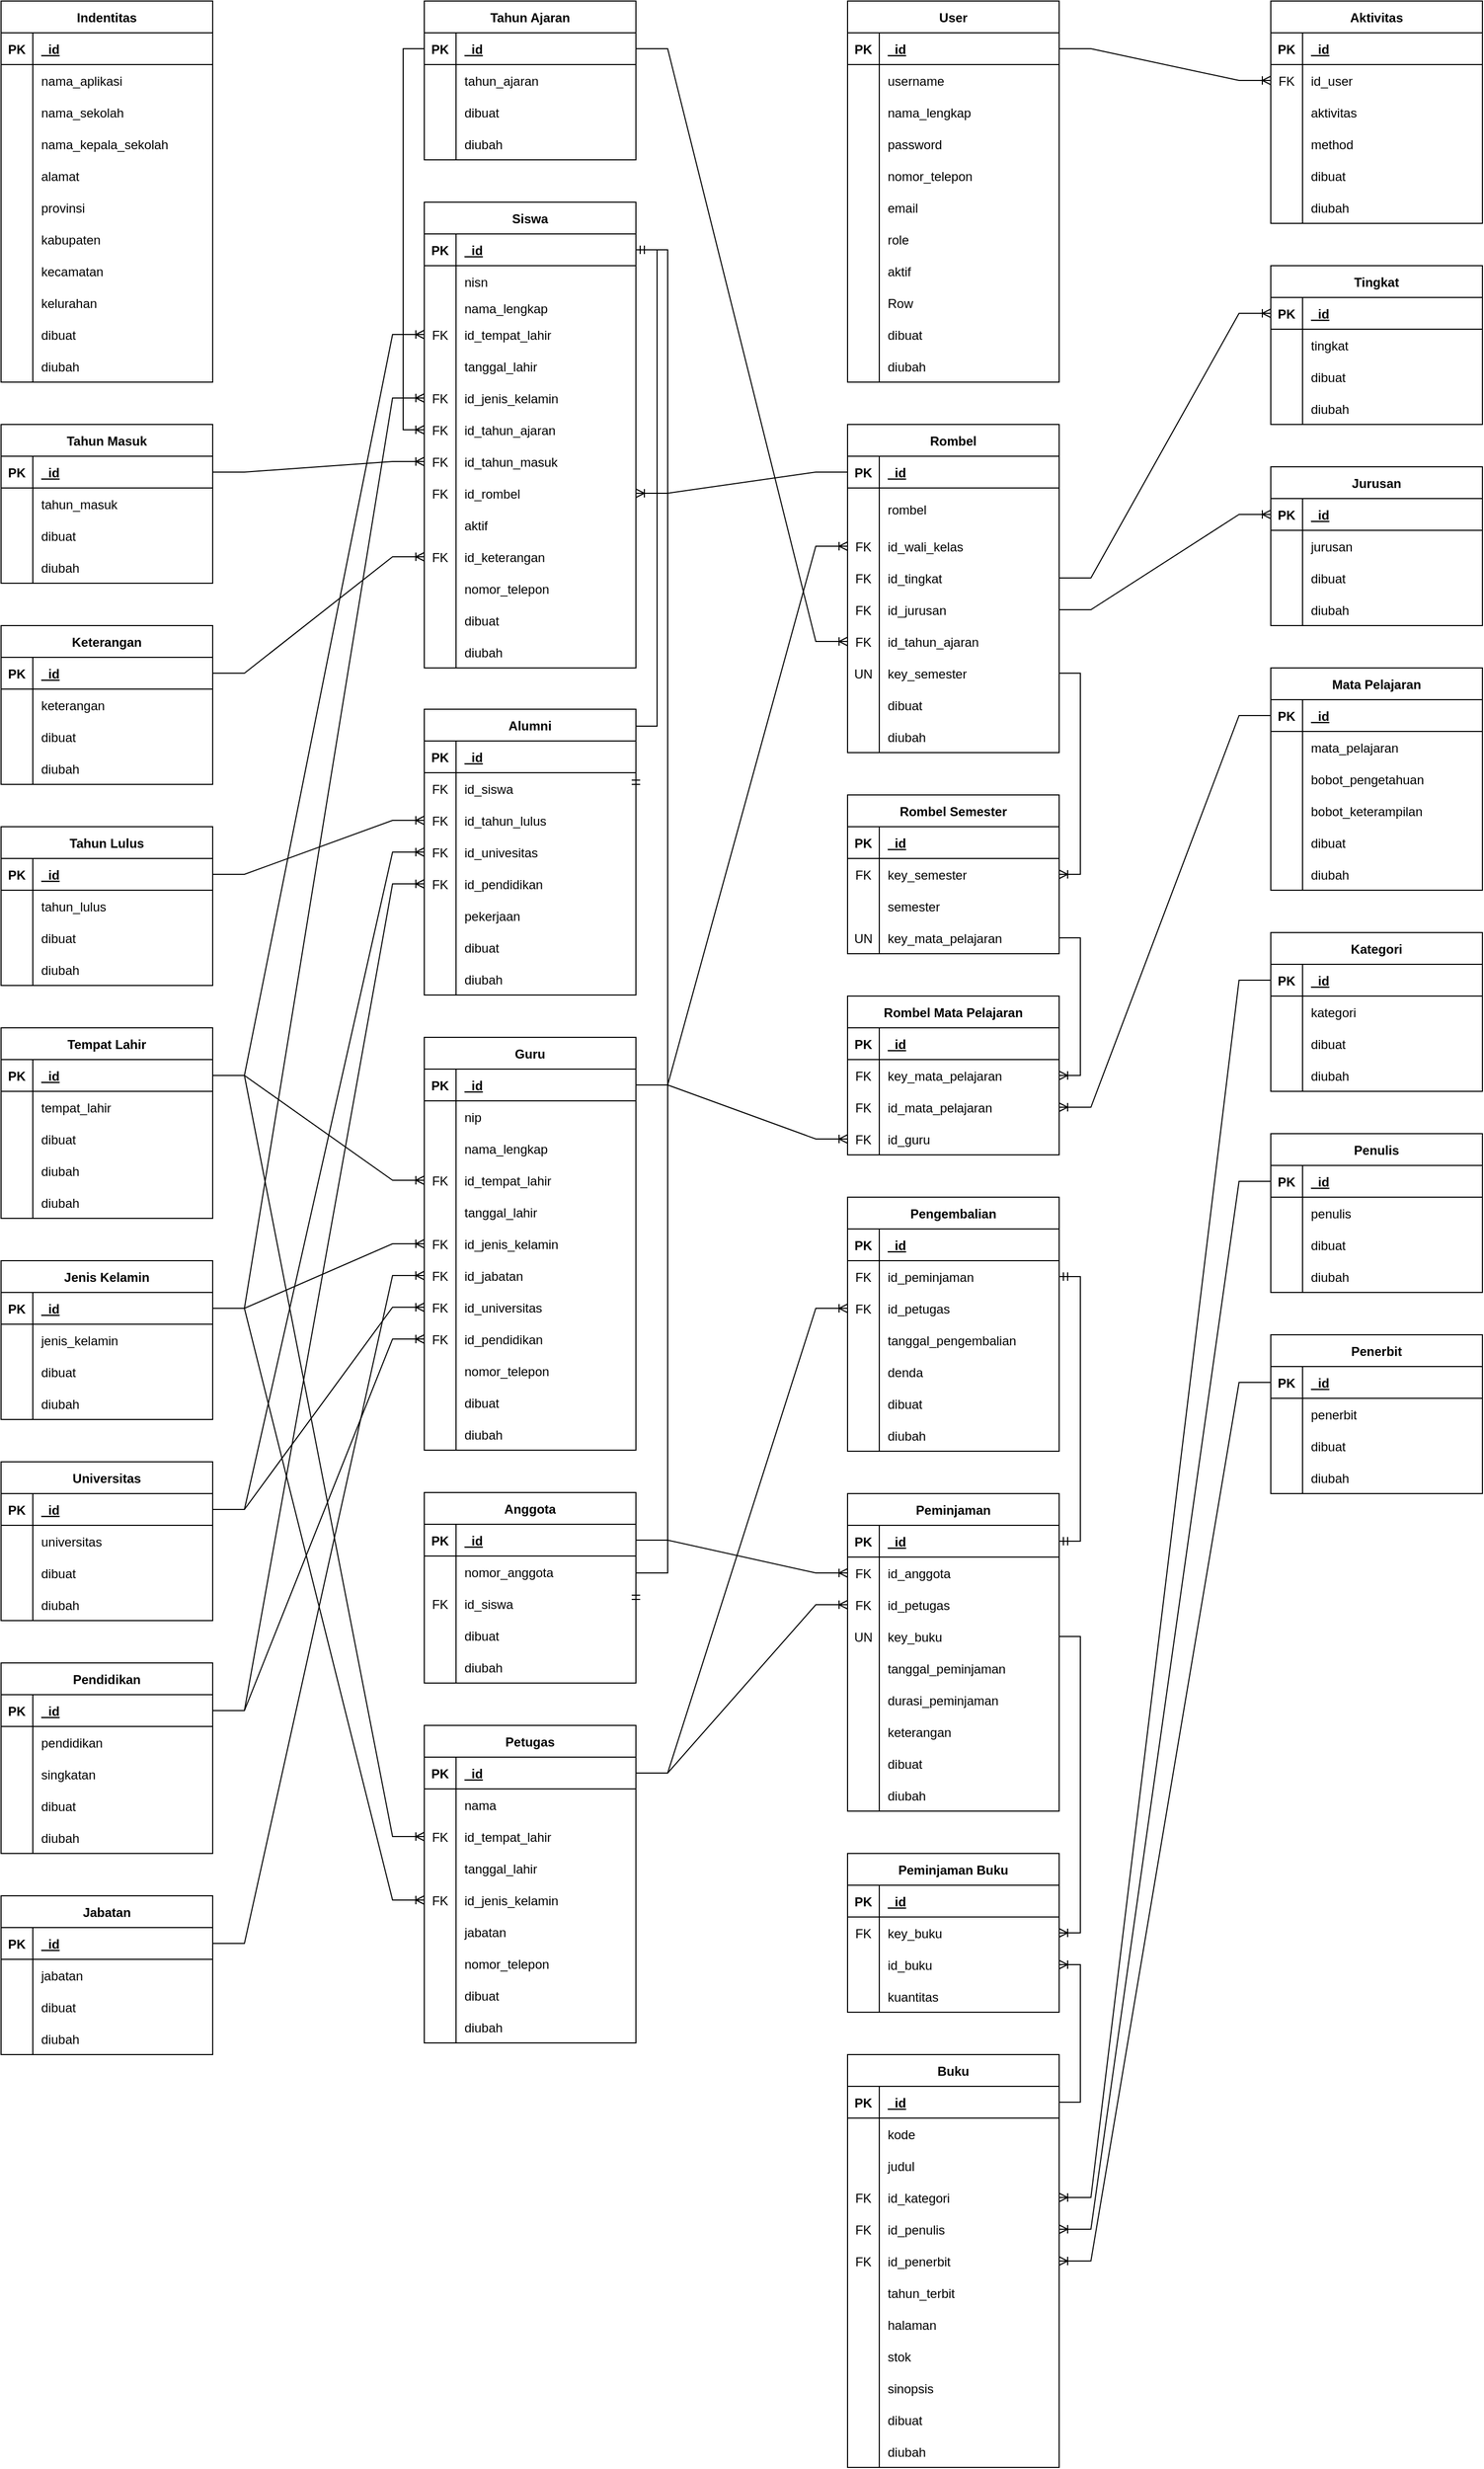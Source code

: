 <mxfile version="20.5.3" type="device"><diagram id="R2lEEEUBdFMjLlhIrx00" name="Page-1"><mxGraphModel dx="3693" dy="1704" grid="1" gridSize="10" guides="1" tooltips="1" connect="1" arrows="1" fold="1" page="1" pageScale="1" pageWidth="850" pageHeight="1100" math="0" shadow="0" extFonts="Permanent Marker^https://fonts.googleapis.com/css?family=Permanent+Marker"><root><mxCell id="0"/><mxCell id="1" parent="0"/><mxCell id="5tYDcv3NJMQ67WkAN3qI-69" value="Jurusan" style="shape=table;startSize=30;container=1;collapsible=1;childLayout=tableLayout;fixedRows=1;rowLines=0;fontStyle=1;align=center;resizeLast=1;" parent="1" vertex="1"><mxGeometry x="1238" y="481" width="200" height="150" as="geometry"/></mxCell><mxCell id="5tYDcv3NJMQ67WkAN3qI-70" value="" style="shape=tableRow;horizontal=0;startSize=0;swimlaneHead=0;swimlaneBody=0;fillColor=none;collapsible=0;dropTarget=0;points=[[0,0.5],[1,0.5]];portConstraint=eastwest;top=0;left=0;right=0;bottom=1;" parent="5tYDcv3NJMQ67WkAN3qI-69" vertex="1"><mxGeometry y="30" width="200" height="30" as="geometry"/></mxCell><mxCell id="5tYDcv3NJMQ67WkAN3qI-71" value="PK" style="shape=partialRectangle;connectable=0;fillColor=none;top=0;left=0;bottom=0;right=0;fontStyle=1;overflow=hidden;" parent="5tYDcv3NJMQ67WkAN3qI-70" vertex="1"><mxGeometry width="30" height="30" as="geometry"><mxRectangle width="30" height="30" as="alternateBounds"/></mxGeometry></mxCell><mxCell id="5tYDcv3NJMQ67WkAN3qI-72" value="_id" style="shape=partialRectangle;connectable=0;fillColor=none;top=0;left=0;bottom=0;right=0;align=left;spacingLeft=6;fontStyle=5;overflow=hidden;" parent="5tYDcv3NJMQ67WkAN3qI-70" vertex="1"><mxGeometry x="30" width="170" height="30" as="geometry"><mxRectangle width="170" height="30" as="alternateBounds"/></mxGeometry></mxCell><mxCell id="5tYDcv3NJMQ67WkAN3qI-73" value="" style="shape=tableRow;horizontal=0;startSize=0;swimlaneHead=0;swimlaneBody=0;fillColor=none;collapsible=0;dropTarget=0;points=[[0,0.5],[1,0.5]];portConstraint=eastwest;top=0;left=0;right=0;bottom=0;" parent="5tYDcv3NJMQ67WkAN3qI-69" vertex="1"><mxGeometry y="60" width="200" height="30" as="geometry"/></mxCell><mxCell id="5tYDcv3NJMQ67WkAN3qI-74" value="" style="shape=partialRectangle;connectable=0;fillColor=none;top=0;left=0;bottom=0;right=0;editable=1;overflow=hidden;" parent="5tYDcv3NJMQ67WkAN3qI-73" vertex="1"><mxGeometry width="30" height="30" as="geometry"><mxRectangle width="30" height="30" as="alternateBounds"/></mxGeometry></mxCell><mxCell id="5tYDcv3NJMQ67WkAN3qI-75" value="jurusan" style="shape=partialRectangle;connectable=0;fillColor=none;top=0;left=0;bottom=0;right=0;align=left;spacingLeft=6;overflow=hidden;" parent="5tYDcv3NJMQ67WkAN3qI-73" vertex="1"><mxGeometry x="30" width="170" height="30" as="geometry"><mxRectangle width="170" height="30" as="alternateBounds"/></mxGeometry></mxCell><mxCell id="5tYDcv3NJMQ67WkAN3qI-76" value="" style="shape=tableRow;horizontal=0;startSize=0;swimlaneHead=0;swimlaneBody=0;fillColor=none;collapsible=0;dropTarget=0;points=[[0,0.5],[1,0.5]];portConstraint=eastwest;top=0;left=0;right=0;bottom=0;" parent="5tYDcv3NJMQ67WkAN3qI-69" vertex="1"><mxGeometry y="90" width="200" height="30" as="geometry"/></mxCell><mxCell id="5tYDcv3NJMQ67WkAN3qI-77" value="" style="shape=partialRectangle;connectable=0;fillColor=none;top=0;left=0;bottom=0;right=0;editable=1;overflow=hidden;" parent="5tYDcv3NJMQ67WkAN3qI-76" vertex="1"><mxGeometry width="30" height="30" as="geometry"><mxRectangle width="30" height="30" as="alternateBounds"/></mxGeometry></mxCell><mxCell id="5tYDcv3NJMQ67WkAN3qI-78" value="dibuat" style="shape=partialRectangle;connectable=0;fillColor=none;top=0;left=0;bottom=0;right=0;align=left;spacingLeft=6;overflow=hidden;" parent="5tYDcv3NJMQ67WkAN3qI-76" vertex="1"><mxGeometry x="30" width="170" height="30" as="geometry"><mxRectangle width="170" height="30" as="alternateBounds"/></mxGeometry></mxCell><mxCell id="5tYDcv3NJMQ67WkAN3qI-79" value="" style="shape=tableRow;horizontal=0;startSize=0;swimlaneHead=0;swimlaneBody=0;fillColor=none;collapsible=0;dropTarget=0;points=[[0,0.5],[1,0.5]];portConstraint=eastwest;top=0;left=0;right=0;bottom=0;" parent="5tYDcv3NJMQ67WkAN3qI-69" vertex="1"><mxGeometry y="120" width="200" height="30" as="geometry"/></mxCell><mxCell id="5tYDcv3NJMQ67WkAN3qI-80" value="" style="shape=partialRectangle;connectable=0;fillColor=none;top=0;left=0;bottom=0;right=0;editable=1;overflow=hidden;" parent="5tYDcv3NJMQ67WkAN3qI-79" vertex="1"><mxGeometry width="30" height="30" as="geometry"><mxRectangle width="30" height="30" as="alternateBounds"/></mxGeometry></mxCell><mxCell id="5tYDcv3NJMQ67WkAN3qI-81" value="diubah" style="shape=partialRectangle;connectable=0;fillColor=none;top=0;left=0;bottom=0;right=0;align=left;spacingLeft=6;overflow=hidden;" parent="5tYDcv3NJMQ67WkAN3qI-79" vertex="1"><mxGeometry x="30" width="170" height="30" as="geometry"><mxRectangle width="170" height="30" as="alternateBounds"/></mxGeometry></mxCell><mxCell id="5tYDcv3NJMQ67WkAN3qI-82" value="Rombel" style="shape=table;startSize=30;container=1;collapsible=1;childLayout=tableLayout;fixedRows=1;rowLines=0;fontStyle=1;align=center;resizeLast=1;" parent="1" vertex="1"><mxGeometry x="838" y="441" width="200" height="310" as="geometry"/></mxCell><mxCell id="5tYDcv3NJMQ67WkAN3qI-83" value="" style="shape=tableRow;horizontal=0;startSize=0;swimlaneHead=0;swimlaneBody=0;fillColor=none;collapsible=0;dropTarget=0;points=[[0,0.5],[1,0.5]];portConstraint=eastwest;top=0;left=0;right=0;bottom=1;" parent="5tYDcv3NJMQ67WkAN3qI-82" vertex="1"><mxGeometry y="30" width="200" height="30" as="geometry"/></mxCell><mxCell id="5tYDcv3NJMQ67WkAN3qI-84" value="PK" style="shape=partialRectangle;connectable=0;fillColor=none;top=0;left=0;bottom=0;right=0;fontStyle=1;overflow=hidden;" parent="5tYDcv3NJMQ67WkAN3qI-83" vertex="1"><mxGeometry width="30" height="30" as="geometry"><mxRectangle width="30" height="30" as="alternateBounds"/></mxGeometry></mxCell><mxCell id="5tYDcv3NJMQ67WkAN3qI-85" value="_id" style="shape=partialRectangle;connectable=0;fillColor=none;top=0;left=0;bottom=0;right=0;align=left;spacingLeft=6;fontStyle=5;overflow=hidden;" parent="5tYDcv3NJMQ67WkAN3qI-83" vertex="1"><mxGeometry x="30" width="170" height="30" as="geometry"><mxRectangle width="170" height="30" as="alternateBounds"/></mxGeometry></mxCell><mxCell id="5tYDcv3NJMQ67WkAN3qI-86" value="" style="shape=tableRow;horizontal=0;startSize=0;swimlaneHead=0;swimlaneBody=0;fillColor=none;collapsible=0;dropTarget=0;points=[[0,0.5],[1,0.5]];portConstraint=eastwest;top=0;left=0;right=0;bottom=0;" parent="5tYDcv3NJMQ67WkAN3qI-82" vertex="1"><mxGeometry y="60" width="200" height="40" as="geometry"/></mxCell><mxCell id="5tYDcv3NJMQ67WkAN3qI-87" value="" style="shape=partialRectangle;connectable=0;fillColor=none;top=0;left=0;bottom=0;right=0;editable=1;overflow=hidden;" parent="5tYDcv3NJMQ67WkAN3qI-86" vertex="1"><mxGeometry width="30" height="40" as="geometry"><mxRectangle width="30" height="40" as="alternateBounds"/></mxGeometry></mxCell><mxCell id="5tYDcv3NJMQ67WkAN3qI-88" value="rombel" style="shape=partialRectangle;connectable=0;fillColor=none;top=0;left=0;bottom=0;right=0;align=left;spacingLeft=6;overflow=hidden;" parent="5tYDcv3NJMQ67WkAN3qI-86" vertex="1"><mxGeometry x="30" width="170" height="40" as="geometry"><mxRectangle width="170" height="40" as="alternateBounds"/></mxGeometry></mxCell><mxCell id="5tYDcv3NJMQ67WkAN3qI-95" value="" style="shape=tableRow;horizontal=0;startSize=0;swimlaneHead=0;swimlaneBody=0;fillColor=none;collapsible=0;dropTarget=0;points=[[0,0.5],[1,0.5]];portConstraint=eastwest;top=0;left=0;right=0;bottom=0;" parent="5tYDcv3NJMQ67WkAN3qI-82" vertex="1"><mxGeometry y="100" width="200" height="30" as="geometry"/></mxCell><mxCell id="5tYDcv3NJMQ67WkAN3qI-96" value="FK" style="shape=partialRectangle;connectable=0;fillColor=none;top=0;left=0;bottom=0;right=0;editable=1;overflow=hidden;" parent="5tYDcv3NJMQ67WkAN3qI-95" vertex="1"><mxGeometry width="30" height="30" as="geometry"><mxRectangle width="30" height="30" as="alternateBounds"/></mxGeometry></mxCell><mxCell id="5tYDcv3NJMQ67WkAN3qI-97" value="id_wali_kelas" style="shape=partialRectangle;connectable=0;fillColor=none;top=0;left=0;bottom=0;right=0;align=left;spacingLeft=6;overflow=hidden;" parent="5tYDcv3NJMQ67WkAN3qI-95" vertex="1"><mxGeometry x="30" width="170" height="30" as="geometry"><mxRectangle width="170" height="30" as="alternateBounds"/></mxGeometry></mxCell><mxCell id="5tYDcv3NJMQ67WkAN3qI-98" value="" style="shape=tableRow;horizontal=0;startSize=0;swimlaneHead=0;swimlaneBody=0;fillColor=none;collapsible=0;dropTarget=0;points=[[0,0.5],[1,0.5]];portConstraint=eastwest;top=0;left=0;right=0;bottom=0;" parent="5tYDcv3NJMQ67WkAN3qI-82" vertex="1"><mxGeometry y="130" width="200" height="30" as="geometry"/></mxCell><mxCell id="5tYDcv3NJMQ67WkAN3qI-99" value="FK" style="shape=partialRectangle;connectable=0;fillColor=none;top=0;left=0;bottom=0;right=0;editable=1;overflow=hidden;" parent="5tYDcv3NJMQ67WkAN3qI-98" vertex="1"><mxGeometry width="30" height="30" as="geometry"><mxRectangle width="30" height="30" as="alternateBounds"/></mxGeometry></mxCell><mxCell id="5tYDcv3NJMQ67WkAN3qI-100" value="id_tingkat" style="shape=partialRectangle;connectable=0;fillColor=none;top=0;left=0;bottom=0;right=0;align=left;spacingLeft=6;overflow=hidden;" parent="5tYDcv3NJMQ67WkAN3qI-98" vertex="1"><mxGeometry x="30" width="170" height="30" as="geometry"><mxRectangle width="170" height="30" as="alternateBounds"/></mxGeometry></mxCell><mxCell id="5tYDcv3NJMQ67WkAN3qI-104" value="" style="shape=tableRow;horizontal=0;startSize=0;swimlaneHead=0;swimlaneBody=0;fillColor=none;collapsible=0;dropTarget=0;points=[[0,0.5],[1,0.5]];portConstraint=eastwest;top=0;left=0;right=0;bottom=0;" parent="5tYDcv3NJMQ67WkAN3qI-82" vertex="1"><mxGeometry y="160" width="200" height="30" as="geometry"/></mxCell><mxCell id="5tYDcv3NJMQ67WkAN3qI-105" value="FK" style="shape=partialRectangle;connectable=0;fillColor=none;top=0;left=0;bottom=0;right=0;editable=1;overflow=hidden;" parent="5tYDcv3NJMQ67WkAN3qI-104" vertex="1"><mxGeometry width="30" height="30" as="geometry"><mxRectangle width="30" height="30" as="alternateBounds"/></mxGeometry></mxCell><mxCell id="5tYDcv3NJMQ67WkAN3qI-106" value="id_jurusan" style="shape=partialRectangle;connectable=0;fillColor=none;top=0;left=0;bottom=0;right=0;align=left;spacingLeft=6;overflow=hidden;" parent="5tYDcv3NJMQ67WkAN3qI-104" vertex="1"><mxGeometry x="30" width="170" height="30" as="geometry"><mxRectangle width="170" height="30" as="alternateBounds"/></mxGeometry></mxCell><mxCell id="5tYDcv3NJMQ67WkAN3qI-107" value="" style="shape=tableRow;horizontal=0;startSize=0;swimlaneHead=0;swimlaneBody=0;fillColor=none;collapsible=0;dropTarget=0;points=[[0,0.5],[1,0.5]];portConstraint=eastwest;top=0;left=0;right=0;bottom=0;" parent="5tYDcv3NJMQ67WkAN3qI-82" vertex="1"><mxGeometry y="190" width="200" height="30" as="geometry"/></mxCell><mxCell id="5tYDcv3NJMQ67WkAN3qI-108" value="FK" style="shape=partialRectangle;connectable=0;fillColor=none;top=0;left=0;bottom=0;right=0;editable=1;overflow=hidden;" parent="5tYDcv3NJMQ67WkAN3qI-107" vertex="1"><mxGeometry width="30" height="30" as="geometry"><mxRectangle width="30" height="30" as="alternateBounds"/></mxGeometry></mxCell><mxCell id="5tYDcv3NJMQ67WkAN3qI-109" value="id_tahun_ajaran" style="shape=partialRectangle;connectable=0;fillColor=none;top=0;left=0;bottom=0;right=0;align=left;spacingLeft=6;overflow=hidden;" parent="5tYDcv3NJMQ67WkAN3qI-107" vertex="1"><mxGeometry x="30" width="170" height="30" as="geometry"><mxRectangle width="170" height="30" as="alternateBounds"/></mxGeometry></mxCell><mxCell id="5tYDcv3NJMQ67WkAN3qI-110" value="" style="shape=tableRow;horizontal=0;startSize=0;swimlaneHead=0;swimlaneBody=0;fillColor=none;collapsible=0;dropTarget=0;points=[[0,0.5],[1,0.5]];portConstraint=eastwest;top=0;left=0;right=0;bottom=0;" parent="5tYDcv3NJMQ67WkAN3qI-82" vertex="1"><mxGeometry y="220" width="200" height="30" as="geometry"/></mxCell><mxCell id="5tYDcv3NJMQ67WkAN3qI-111" value="UN" style="shape=partialRectangle;connectable=0;fillColor=none;top=0;left=0;bottom=0;right=0;editable=1;overflow=hidden;" parent="5tYDcv3NJMQ67WkAN3qI-110" vertex="1"><mxGeometry width="30" height="30" as="geometry"><mxRectangle width="30" height="30" as="alternateBounds"/></mxGeometry></mxCell><mxCell id="5tYDcv3NJMQ67WkAN3qI-112" value="key_semester" style="shape=partialRectangle;connectable=0;fillColor=none;top=0;left=0;bottom=0;right=0;align=left;spacingLeft=6;overflow=hidden;" parent="5tYDcv3NJMQ67WkAN3qI-110" vertex="1"><mxGeometry x="30" width="170" height="30" as="geometry"><mxRectangle width="170" height="30" as="alternateBounds"/></mxGeometry></mxCell><mxCell id="5tYDcv3NJMQ67WkAN3qI-89" value="" style="shape=tableRow;horizontal=0;startSize=0;swimlaneHead=0;swimlaneBody=0;fillColor=none;collapsible=0;dropTarget=0;points=[[0,0.5],[1,0.5]];portConstraint=eastwest;top=0;left=0;right=0;bottom=0;" parent="5tYDcv3NJMQ67WkAN3qI-82" vertex="1"><mxGeometry y="250" width="200" height="30" as="geometry"/></mxCell><mxCell id="5tYDcv3NJMQ67WkAN3qI-90" value="" style="shape=partialRectangle;connectable=0;fillColor=none;top=0;left=0;bottom=0;right=0;editable=1;overflow=hidden;" parent="5tYDcv3NJMQ67WkAN3qI-89" vertex="1"><mxGeometry width="30" height="30" as="geometry"><mxRectangle width="30" height="30" as="alternateBounds"/></mxGeometry></mxCell><mxCell id="5tYDcv3NJMQ67WkAN3qI-91" value="dibuat" style="shape=partialRectangle;connectable=0;fillColor=none;top=0;left=0;bottom=0;right=0;align=left;spacingLeft=6;overflow=hidden;" parent="5tYDcv3NJMQ67WkAN3qI-89" vertex="1"><mxGeometry x="30" width="170" height="30" as="geometry"><mxRectangle width="170" height="30" as="alternateBounds"/></mxGeometry></mxCell><mxCell id="5tYDcv3NJMQ67WkAN3qI-92" value="" style="shape=tableRow;horizontal=0;startSize=0;swimlaneHead=0;swimlaneBody=0;fillColor=none;collapsible=0;dropTarget=0;points=[[0,0.5],[1,0.5]];portConstraint=eastwest;top=0;left=0;right=0;bottom=0;" parent="5tYDcv3NJMQ67WkAN3qI-82" vertex="1"><mxGeometry y="280" width="200" height="30" as="geometry"/></mxCell><mxCell id="5tYDcv3NJMQ67WkAN3qI-93" value="" style="shape=partialRectangle;connectable=0;fillColor=none;top=0;left=0;bottom=0;right=0;editable=1;overflow=hidden;" parent="5tYDcv3NJMQ67WkAN3qI-92" vertex="1"><mxGeometry width="30" height="30" as="geometry"><mxRectangle width="30" height="30" as="alternateBounds"/></mxGeometry></mxCell><mxCell id="5tYDcv3NJMQ67WkAN3qI-94" value="diubah" style="shape=partialRectangle;connectable=0;fillColor=none;top=0;left=0;bottom=0;right=0;align=left;spacingLeft=6;overflow=hidden;" parent="5tYDcv3NJMQ67WkAN3qI-92" vertex="1"><mxGeometry x="30" width="170" height="30" as="geometry"><mxRectangle width="170" height="30" as="alternateBounds"/></mxGeometry></mxCell><mxCell id="5tYDcv3NJMQ67WkAN3qI-113" value="Rombel Semester" style="shape=table;startSize=30;container=1;collapsible=1;childLayout=tableLayout;fixedRows=1;rowLines=0;fontStyle=1;align=center;resizeLast=1;" parent="1" vertex="1"><mxGeometry x="838" y="791" width="200" height="150" as="geometry"/></mxCell><mxCell id="5tYDcv3NJMQ67WkAN3qI-114" value="" style="shape=tableRow;horizontal=0;startSize=0;swimlaneHead=0;swimlaneBody=0;fillColor=none;collapsible=0;dropTarget=0;points=[[0,0.5],[1,0.5]];portConstraint=eastwest;top=0;left=0;right=0;bottom=1;" parent="5tYDcv3NJMQ67WkAN3qI-113" vertex="1"><mxGeometry y="30" width="200" height="30" as="geometry"/></mxCell><mxCell id="5tYDcv3NJMQ67WkAN3qI-115" value="PK" style="shape=partialRectangle;connectable=0;fillColor=none;top=0;left=0;bottom=0;right=0;fontStyle=1;overflow=hidden;" parent="5tYDcv3NJMQ67WkAN3qI-114" vertex="1"><mxGeometry width="30" height="30" as="geometry"><mxRectangle width="30" height="30" as="alternateBounds"/></mxGeometry></mxCell><mxCell id="5tYDcv3NJMQ67WkAN3qI-116" value="_id" style="shape=partialRectangle;connectable=0;fillColor=none;top=0;left=0;bottom=0;right=0;align=left;spacingLeft=6;fontStyle=5;overflow=hidden;" parent="5tYDcv3NJMQ67WkAN3qI-114" vertex="1"><mxGeometry x="30" width="170" height="30" as="geometry"><mxRectangle width="170" height="30" as="alternateBounds"/></mxGeometry></mxCell><mxCell id="5tYDcv3NJMQ67WkAN3qI-126" value="" style="shape=tableRow;horizontal=0;startSize=0;swimlaneHead=0;swimlaneBody=0;fillColor=none;collapsible=0;dropTarget=0;points=[[0,0.5],[1,0.5]];portConstraint=eastwest;top=0;left=0;right=0;bottom=0;" parent="5tYDcv3NJMQ67WkAN3qI-113" vertex="1"><mxGeometry y="60" width="200" height="30" as="geometry"/></mxCell><mxCell id="5tYDcv3NJMQ67WkAN3qI-127" value="FK" style="shape=partialRectangle;connectable=0;fillColor=none;top=0;left=0;bottom=0;right=0;editable=1;overflow=hidden;" parent="5tYDcv3NJMQ67WkAN3qI-126" vertex="1"><mxGeometry width="30" height="30" as="geometry"><mxRectangle width="30" height="30" as="alternateBounds"/></mxGeometry></mxCell><mxCell id="5tYDcv3NJMQ67WkAN3qI-128" value="key_semester" style="shape=partialRectangle;connectable=0;fillColor=none;top=0;left=0;bottom=0;right=0;align=left;spacingLeft=6;overflow=hidden;" parent="5tYDcv3NJMQ67WkAN3qI-126" vertex="1"><mxGeometry x="30" width="170" height="30" as="geometry"><mxRectangle width="170" height="30" as="alternateBounds"/></mxGeometry></mxCell><mxCell id="5tYDcv3NJMQ67WkAN3qI-117" value="" style="shape=tableRow;horizontal=0;startSize=0;swimlaneHead=0;swimlaneBody=0;fillColor=none;collapsible=0;dropTarget=0;points=[[0,0.5],[1,0.5]];portConstraint=eastwest;top=0;left=0;right=0;bottom=0;" parent="5tYDcv3NJMQ67WkAN3qI-113" vertex="1"><mxGeometry y="90" width="200" height="30" as="geometry"/></mxCell><mxCell id="5tYDcv3NJMQ67WkAN3qI-118" value="" style="shape=partialRectangle;connectable=0;fillColor=none;top=0;left=0;bottom=0;right=0;editable=1;overflow=hidden;" parent="5tYDcv3NJMQ67WkAN3qI-117" vertex="1"><mxGeometry width="30" height="30" as="geometry"><mxRectangle width="30" height="30" as="alternateBounds"/></mxGeometry></mxCell><mxCell id="5tYDcv3NJMQ67WkAN3qI-119" value="semester" style="shape=partialRectangle;connectable=0;fillColor=none;top=0;left=0;bottom=0;right=0;align=left;spacingLeft=6;overflow=hidden;" parent="5tYDcv3NJMQ67WkAN3qI-117" vertex="1"><mxGeometry x="30" width="170" height="30" as="geometry"><mxRectangle width="170" height="30" as="alternateBounds"/></mxGeometry></mxCell><mxCell id="5tYDcv3NJMQ67WkAN3qI-120" value="" style="shape=tableRow;horizontal=0;startSize=0;swimlaneHead=0;swimlaneBody=0;fillColor=none;collapsible=0;dropTarget=0;points=[[0,0.5],[1,0.5]];portConstraint=eastwest;top=0;left=0;right=0;bottom=0;" parent="5tYDcv3NJMQ67WkAN3qI-113" vertex="1"><mxGeometry y="120" width="200" height="30" as="geometry"/></mxCell><mxCell id="5tYDcv3NJMQ67WkAN3qI-121" value="UN" style="shape=partialRectangle;connectable=0;fillColor=none;top=0;left=0;bottom=0;right=0;editable=1;overflow=hidden;" parent="5tYDcv3NJMQ67WkAN3qI-120" vertex="1"><mxGeometry width="30" height="30" as="geometry"><mxRectangle width="30" height="30" as="alternateBounds"/></mxGeometry></mxCell><mxCell id="5tYDcv3NJMQ67WkAN3qI-122" value="key_mata_pelajaran" style="shape=partialRectangle;connectable=0;fillColor=none;top=0;left=0;bottom=0;right=0;align=left;spacingLeft=6;overflow=hidden;" parent="5tYDcv3NJMQ67WkAN3qI-120" vertex="1"><mxGeometry x="30" width="170" height="30" as="geometry"><mxRectangle width="170" height="30" as="alternateBounds"/></mxGeometry></mxCell><mxCell id="5tYDcv3NJMQ67WkAN3qI-129" value="Rombel Mata Pelajaran" style="shape=table;startSize=30;container=1;collapsible=1;childLayout=tableLayout;fixedRows=1;rowLines=0;fontStyle=1;align=center;resizeLast=1;" parent="1" vertex="1"><mxGeometry x="838" y="981" width="200" height="150" as="geometry"/></mxCell><mxCell id="5tYDcv3NJMQ67WkAN3qI-130" value="" style="shape=tableRow;horizontal=0;startSize=0;swimlaneHead=0;swimlaneBody=0;fillColor=none;collapsible=0;dropTarget=0;points=[[0,0.5],[1,0.5]];portConstraint=eastwest;top=0;left=0;right=0;bottom=1;" parent="5tYDcv3NJMQ67WkAN3qI-129" vertex="1"><mxGeometry y="30" width="200" height="30" as="geometry"/></mxCell><mxCell id="5tYDcv3NJMQ67WkAN3qI-131" value="PK" style="shape=partialRectangle;connectable=0;fillColor=none;top=0;left=0;bottom=0;right=0;fontStyle=1;overflow=hidden;" parent="5tYDcv3NJMQ67WkAN3qI-130" vertex="1"><mxGeometry width="30" height="30" as="geometry"><mxRectangle width="30" height="30" as="alternateBounds"/></mxGeometry></mxCell><mxCell id="5tYDcv3NJMQ67WkAN3qI-132" value="_id" style="shape=partialRectangle;connectable=0;fillColor=none;top=0;left=0;bottom=0;right=0;align=left;spacingLeft=6;fontStyle=5;overflow=hidden;" parent="5tYDcv3NJMQ67WkAN3qI-130" vertex="1"><mxGeometry x="30" width="170" height="30" as="geometry"><mxRectangle width="170" height="30" as="alternateBounds"/></mxGeometry></mxCell><mxCell id="5tYDcv3NJMQ67WkAN3qI-142" value="" style="shape=tableRow;horizontal=0;startSize=0;swimlaneHead=0;swimlaneBody=0;fillColor=none;collapsible=0;dropTarget=0;points=[[0,0.5],[1,0.5]];portConstraint=eastwest;top=0;left=0;right=0;bottom=0;" parent="5tYDcv3NJMQ67WkAN3qI-129" vertex="1"><mxGeometry y="60" width="200" height="30" as="geometry"/></mxCell><mxCell id="5tYDcv3NJMQ67WkAN3qI-143" value="FK" style="shape=partialRectangle;connectable=0;fillColor=none;top=0;left=0;bottom=0;right=0;editable=1;overflow=hidden;" parent="5tYDcv3NJMQ67WkAN3qI-142" vertex="1"><mxGeometry width="30" height="30" as="geometry"><mxRectangle width="30" height="30" as="alternateBounds"/></mxGeometry></mxCell><mxCell id="5tYDcv3NJMQ67WkAN3qI-144" value="key_mata_pelajaran" style="shape=partialRectangle;connectable=0;fillColor=none;top=0;left=0;bottom=0;right=0;align=left;spacingLeft=6;overflow=hidden;" parent="5tYDcv3NJMQ67WkAN3qI-142" vertex="1"><mxGeometry x="30" width="170" height="30" as="geometry"><mxRectangle width="170" height="30" as="alternateBounds"/></mxGeometry></mxCell><mxCell id="5tYDcv3NJMQ67WkAN3qI-133" value="" style="shape=tableRow;horizontal=0;startSize=0;swimlaneHead=0;swimlaneBody=0;fillColor=none;collapsible=0;dropTarget=0;points=[[0,0.5],[1,0.5]];portConstraint=eastwest;top=0;left=0;right=0;bottom=0;" parent="5tYDcv3NJMQ67WkAN3qI-129" vertex="1"><mxGeometry y="90" width="200" height="30" as="geometry"/></mxCell><mxCell id="5tYDcv3NJMQ67WkAN3qI-134" value="FK" style="shape=partialRectangle;connectable=0;fillColor=none;top=0;left=0;bottom=0;right=0;editable=1;overflow=hidden;" parent="5tYDcv3NJMQ67WkAN3qI-133" vertex="1"><mxGeometry width="30" height="30" as="geometry"><mxRectangle width="30" height="30" as="alternateBounds"/></mxGeometry></mxCell><mxCell id="5tYDcv3NJMQ67WkAN3qI-135" value="id_mata_pelajaran" style="shape=partialRectangle;connectable=0;fillColor=none;top=0;left=0;bottom=0;right=0;align=left;spacingLeft=6;overflow=hidden;" parent="5tYDcv3NJMQ67WkAN3qI-133" vertex="1"><mxGeometry x="30" width="170" height="30" as="geometry"><mxRectangle width="170" height="30" as="alternateBounds"/></mxGeometry></mxCell><mxCell id="5tYDcv3NJMQ67WkAN3qI-136" value="" style="shape=tableRow;horizontal=0;startSize=0;swimlaneHead=0;swimlaneBody=0;fillColor=none;collapsible=0;dropTarget=0;points=[[0,0.5],[1,0.5]];portConstraint=eastwest;top=0;left=0;right=0;bottom=0;" parent="5tYDcv3NJMQ67WkAN3qI-129" vertex="1"><mxGeometry y="120" width="200" height="30" as="geometry"/></mxCell><mxCell id="5tYDcv3NJMQ67WkAN3qI-137" value="FK" style="shape=partialRectangle;connectable=0;fillColor=none;top=0;left=0;bottom=0;right=0;editable=1;overflow=hidden;" parent="5tYDcv3NJMQ67WkAN3qI-136" vertex="1"><mxGeometry width="30" height="30" as="geometry"><mxRectangle width="30" height="30" as="alternateBounds"/></mxGeometry></mxCell><mxCell id="5tYDcv3NJMQ67WkAN3qI-138" value="id_guru" style="shape=partialRectangle;connectable=0;fillColor=none;top=0;left=0;bottom=0;right=0;align=left;spacingLeft=6;overflow=hidden;" parent="5tYDcv3NJMQ67WkAN3qI-136" vertex="1"><mxGeometry x="30" width="170" height="30" as="geometry"><mxRectangle width="170" height="30" as="alternateBounds"/></mxGeometry></mxCell><mxCell id="5tYDcv3NJMQ67WkAN3qI-158" value="Tingkat" style="shape=table;startSize=30;container=1;collapsible=1;childLayout=tableLayout;fixedRows=1;rowLines=0;fontStyle=1;align=center;resizeLast=1;" parent="1" vertex="1"><mxGeometry x="1238" y="291" width="200" height="150" as="geometry"/></mxCell><mxCell id="5tYDcv3NJMQ67WkAN3qI-159" value="" style="shape=tableRow;horizontal=0;startSize=0;swimlaneHead=0;swimlaneBody=0;fillColor=none;collapsible=0;dropTarget=0;points=[[0,0.5],[1,0.5]];portConstraint=eastwest;top=0;left=0;right=0;bottom=1;" parent="5tYDcv3NJMQ67WkAN3qI-158" vertex="1"><mxGeometry y="30" width="200" height="30" as="geometry"/></mxCell><mxCell id="5tYDcv3NJMQ67WkAN3qI-160" value="PK" style="shape=partialRectangle;connectable=0;fillColor=none;top=0;left=0;bottom=0;right=0;fontStyle=1;overflow=hidden;" parent="5tYDcv3NJMQ67WkAN3qI-159" vertex="1"><mxGeometry width="30" height="30" as="geometry"><mxRectangle width="30" height="30" as="alternateBounds"/></mxGeometry></mxCell><mxCell id="5tYDcv3NJMQ67WkAN3qI-161" value="_id" style="shape=partialRectangle;connectable=0;fillColor=none;top=0;left=0;bottom=0;right=0;align=left;spacingLeft=6;fontStyle=5;overflow=hidden;" parent="5tYDcv3NJMQ67WkAN3qI-159" vertex="1"><mxGeometry x="30" width="170" height="30" as="geometry"><mxRectangle width="170" height="30" as="alternateBounds"/></mxGeometry></mxCell><mxCell id="5tYDcv3NJMQ67WkAN3qI-162" value="" style="shape=tableRow;horizontal=0;startSize=0;swimlaneHead=0;swimlaneBody=0;fillColor=none;collapsible=0;dropTarget=0;points=[[0,0.5],[1,0.5]];portConstraint=eastwest;top=0;left=0;right=0;bottom=0;" parent="5tYDcv3NJMQ67WkAN3qI-158" vertex="1"><mxGeometry y="60" width="200" height="30" as="geometry"/></mxCell><mxCell id="5tYDcv3NJMQ67WkAN3qI-163" value="" style="shape=partialRectangle;connectable=0;fillColor=none;top=0;left=0;bottom=0;right=0;editable=1;overflow=hidden;" parent="5tYDcv3NJMQ67WkAN3qI-162" vertex="1"><mxGeometry width="30" height="30" as="geometry"><mxRectangle width="30" height="30" as="alternateBounds"/></mxGeometry></mxCell><mxCell id="5tYDcv3NJMQ67WkAN3qI-164" value="tingkat" style="shape=partialRectangle;connectable=0;fillColor=none;top=0;left=0;bottom=0;right=0;align=left;spacingLeft=6;overflow=hidden;" parent="5tYDcv3NJMQ67WkAN3qI-162" vertex="1"><mxGeometry x="30" width="170" height="30" as="geometry"><mxRectangle width="170" height="30" as="alternateBounds"/></mxGeometry></mxCell><mxCell id="5tYDcv3NJMQ67WkAN3qI-165" value="" style="shape=tableRow;horizontal=0;startSize=0;swimlaneHead=0;swimlaneBody=0;fillColor=none;collapsible=0;dropTarget=0;points=[[0,0.5],[1,0.5]];portConstraint=eastwest;top=0;left=0;right=0;bottom=0;" parent="5tYDcv3NJMQ67WkAN3qI-158" vertex="1"><mxGeometry y="90" width="200" height="30" as="geometry"/></mxCell><mxCell id="5tYDcv3NJMQ67WkAN3qI-166" value="" style="shape=partialRectangle;connectable=0;fillColor=none;top=0;left=0;bottom=0;right=0;editable=1;overflow=hidden;" parent="5tYDcv3NJMQ67WkAN3qI-165" vertex="1"><mxGeometry width="30" height="30" as="geometry"><mxRectangle width="30" height="30" as="alternateBounds"/></mxGeometry></mxCell><mxCell id="5tYDcv3NJMQ67WkAN3qI-167" value="dibuat" style="shape=partialRectangle;connectable=0;fillColor=none;top=0;left=0;bottom=0;right=0;align=left;spacingLeft=6;overflow=hidden;" parent="5tYDcv3NJMQ67WkAN3qI-165" vertex="1"><mxGeometry x="30" width="170" height="30" as="geometry"><mxRectangle width="170" height="30" as="alternateBounds"/></mxGeometry></mxCell><mxCell id="5tYDcv3NJMQ67WkAN3qI-168" value="" style="shape=tableRow;horizontal=0;startSize=0;swimlaneHead=0;swimlaneBody=0;fillColor=none;collapsible=0;dropTarget=0;points=[[0,0.5],[1,0.5]];portConstraint=eastwest;top=0;left=0;right=0;bottom=0;" parent="5tYDcv3NJMQ67WkAN3qI-158" vertex="1"><mxGeometry y="120" width="200" height="30" as="geometry"/></mxCell><mxCell id="5tYDcv3NJMQ67WkAN3qI-169" value="" style="shape=partialRectangle;connectable=0;fillColor=none;top=0;left=0;bottom=0;right=0;editable=1;overflow=hidden;" parent="5tYDcv3NJMQ67WkAN3qI-168" vertex="1"><mxGeometry width="30" height="30" as="geometry"><mxRectangle width="30" height="30" as="alternateBounds"/></mxGeometry></mxCell><mxCell id="5tYDcv3NJMQ67WkAN3qI-170" value="diubah" style="shape=partialRectangle;connectable=0;fillColor=none;top=0;left=0;bottom=0;right=0;align=left;spacingLeft=6;overflow=hidden;" parent="5tYDcv3NJMQ67WkAN3qI-168" vertex="1"><mxGeometry x="30" width="170" height="30" as="geometry"><mxRectangle width="170" height="30" as="alternateBounds"/></mxGeometry></mxCell><mxCell id="5tYDcv3NJMQ67WkAN3qI-171" value="Alumni" style="shape=table;startSize=30;container=1;collapsible=1;childLayout=tableLayout;fixedRows=1;rowLines=0;fontStyle=1;align=center;resizeLast=1;" parent="1" vertex="1"><mxGeometry x="438" y="710" width="200" height="270" as="geometry"/></mxCell><mxCell id="5tYDcv3NJMQ67WkAN3qI-172" value="" style="shape=tableRow;horizontal=0;startSize=0;swimlaneHead=0;swimlaneBody=0;fillColor=none;collapsible=0;dropTarget=0;points=[[0,0.5],[1,0.5]];portConstraint=eastwest;top=0;left=0;right=0;bottom=1;" parent="5tYDcv3NJMQ67WkAN3qI-171" vertex="1"><mxGeometry y="30" width="200" height="30" as="geometry"/></mxCell><mxCell id="5tYDcv3NJMQ67WkAN3qI-173" value="PK" style="shape=partialRectangle;connectable=0;fillColor=none;top=0;left=0;bottom=0;right=0;fontStyle=1;overflow=hidden;" parent="5tYDcv3NJMQ67WkAN3qI-172" vertex="1"><mxGeometry width="30" height="30" as="geometry"><mxRectangle width="30" height="30" as="alternateBounds"/></mxGeometry></mxCell><mxCell id="5tYDcv3NJMQ67WkAN3qI-174" value="_id" style="shape=partialRectangle;connectable=0;fillColor=none;top=0;left=0;bottom=0;right=0;align=left;spacingLeft=6;fontStyle=5;overflow=hidden;" parent="5tYDcv3NJMQ67WkAN3qI-172" vertex="1"><mxGeometry x="30" width="170" height="30" as="geometry"><mxRectangle width="170" height="30" as="alternateBounds"/></mxGeometry></mxCell><mxCell id="5tYDcv3NJMQ67WkAN3qI-175" value="" style="shape=tableRow;horizontal=0;startSize=0;swimlaneHead=0;swimlaneBody=0;fillColor=none;collapsible=0;dropTarget=0;points=[[0,0.5],[1,0.5]];portConstraint=eastwest;top=0;left=0;right=0;bottom=0;" parent="5tYDcv3NJMQ67WkAN3qI-171" vertex="1"><mxGeometry y="60" width="200" height="30" as="geometry"/></mxCell><mxCell id="5tYDcv3NJMQ67WkAN3qI-176" value="FK" style="shape=partialRectangle;connectable=0;fillColor=none;top=0;left=0;bottom=0;right=0;editable=1;overflow=hidden;" parent="5tYDcv3NJMQ67WkAN3qI-175" vertex="1"><mxGeometry width="30" height="30" as="geometry"><mxRectangle width="30" height="30" as="alternateBounds"/></mxGeometry></mxCell><mxCell id="5tYDcv3NJMQ67WkAN3qI-177" value="id_siswa" style="shape=partialRectangle;connectable=0;fillColor=none;top=0;left=0;bottom=0;right=0;align=left;spacingLeft=6;overflow=hidden;" parent="5tYDcv3NJMQ67WkAN3qI-175" vertex="1"><mxGeometry x="30" width="170" height="30" as="geometry"><mxRectangle width="170" height="30" as="alternateBounds"/></mxGeometry></mxCell><mxCell id="5tYDcv3NJMQ67WkAN3qI-184" value="" style="shape=tableRow;horizontal=0;startSize=0;swimlaneHead=0;swimlaneBody=0;fillColor=none;collapsible=0;dropTarget=0;points=[[0,0.5],[1,0.5]];portConstraint=eastwest;top=0;left=0;right=0;bottom=0;" parent="5tYDcv3NJMQ67WkAN3qI-171" vertex="1"><mxGeometry y="90" width="200" height="30" as="geometry"/></mxCell><mxCell id="5tYDcv3NJMQ67WkAN3qI-185" value="FK" style="shape=partialRectangle;connectable=0;fillColor=none;top=0;left=0;bottom=0;right=0;editable=1;overflow=hidden;" parent="5tYDcv3NJMQ67WkAN3qI-184" vertex="1"><mxGeometry width="30" height="30" as="geometry"><mxRectangle width="30" height="30" as="alternateBounds"/></mxGeometry></mxCell><mxCell id="5tYDcv3NJMQ67WkAN3qI-186" value="id_tahun_lulus" style="shape=partialRectangle;connectable=0;fillColor=none;top=0;left=0;bottom=0;right=0;align=left;spacingLeft=6;overflow=hidden;" parent="5tYDcv3NJMQ67WkAN3qI-184" vertex="1"><mxGeometry x="30" width="170" height="30" as="geometry"><mxRectangle width="170" height="30" as="alternateBounds"/></mxGeometry></mxCell><mxCell id="5tYDcv3NJMQ67WkAN3qI-187" value="" style="shape=tableRow;horizontal=0;startSize=0;swimlaneHead=0;swimlaneBody=0;fillColor=none;collapsible=0;dropTarget=0;points=[[0,0.5],[1,0.5]];portConstraint=eastwest;top=0;left=0;right=0;bottom=0;" parent="5tYDcv3NJMQ67WkAN3qI-171" vertex="1"><mxGeometry y="120" width="200" height="30" as="geometry"/></mxCell><mxCell id="5tYDcv3NJMQ67WkAN3qI-188" value="FK" style="shape=partialRectangle;connectable=0;fillColor=none;top=0;left=0;bottom=0;right=0;fontStyle=0;overflow=hidden;" parent="5tYDcv3NJMQ67WkAN3qI-187" vertex="1"><mxGeometry width="30" height="30" as="geometry"><mxRectangle width="30" height="30" as="alternateBounds"/></mxGeometry></mxCell><mxCell id="5tYDcv3NJMQ67WkAN3qI-189" value="id_univesitas" style="shape=partialRectangle;connectable=0;fillColor=none;top=0;left=0;bottom=0;right=0;align=left;spacingLeft=6;fontStyle=0;overflow=hidden;" parent="5tYDcv3NJMQ67WkAN3qI-187" vertex="1"><mxGeometry x="30" width="170" height="30" as="geometry"><mxRectangle width="170" height="30" as="alternateBounds"/></mxGeometry></mxCell><mxCell id="5tYDcv3NJMQ67WkAN3qI-190" value="" style="shape=tableRow;horizontal=0;startSize=0;swimlaneHead=0;swimlaneBody=0;fillColor=none;collapsible=0;dropTarget=0;points=[[0,0.5],[1,0.5]];portConstraint=eastwest;top=0;left=0;right=0;bottom=0;" parent="5tYDcv3NJMQ67WkAN3qI-171" vertex="1"><mxGeometry y="150" width="200" height="30" as="geometry"/></mxCell><mxCell id="5tYDcv3NJMQ67WkAN3qI-191" value="FK" style="shape=partialRectangle;connectable=0;fillColor=none;top=0;left=0;bottom=0;right=0;editable=1;overflow=hidden;" parent="5tYDcv3NJMQ67WkAN3qI-190" vertex="1"><mxGeometry width="30" height="30" as="geometry"><mxRectangle width="30" height="30" as="alternateBounds"/></mxGeometry></mxCell><mxCell id="5tYDcv3NJMQ67WkAN3qI-192" value="id_pendidikan" style="shape=partialRectangle;connectable=0;fillColor=none;top=0;left=0;bottom=0;right=0;align=left;spacingLeft=6;overflow=hidden;" parent="5tYDcv3NJMQ67WkAN3qI-190" vertex="1"><mxGeometry x="30" width="170" height="30" as="geometry"><mxRectangle width="170" height="30" as="alternateBounds"/></mxGeometry></mxCell><mxCell id="5tYDcv3NJMQ67WkAN3qI-193" value="" style="shape=tableRow;horizontal=0;startSize=0;swimlaneHead=0;swimlaneBody=0;fillColor=none;collapsible=0;dropTarget=0;points=[[0,0.5],[1,0.5]];portConstraint=eastwest;top=0;left=0;right=0;bottom=0;" parent="5tYDcv3NJMQ67WkAN3qI-171" vertex="1"><mxGeometry y="180" width="200" height="30" as="geometry"/></mxCell><mxCell id="5tYDcv3NJMQ67WkAN3qI-194" value="" style="shape=partialRectangle;connectable=0;fillColor=none;top=0;left=0;bottom=0;right=0;editable=1;overflow=hidden;" parent="5tYDcv3NJMQ67WkAN3qI-193" vertex="1"><mxGeometry width="30" height="30" as="geometry"><mxRectangle width="30" height="30" as="alternateBounds"/></mxGeometry></mxCell><mxCell id="5tYDcv3NJMQ67WkAN3qI-195" value="pekerjaan" style="shape=partialRectangle;connectable=0;fillColor=none;top=0;left=0;bottom=0;right=0;align=left;spacingLeft=6;overflow=hidden;" parent="5tYDcv3NJMQ67WkAN3qI-193" vertex="1"><mxGeometry x="30" width="170" height="30" as="geometry"><mxRectangle width="170" height="30" as="alternateBounds"/></mxGeometry></mxCell><mxCell id="5tYDcv3NJMQ67WkAN3qI-178" value="" style="shape=tableRow;horizontal=0;startSize=0;swimlaneHead=0;swimlaneBody=0;fillColor=none;collapsible=0;dropTarget=0;points=[[0,0.5],[1,0.5]];portConstraint=eastwest;top=0;left=0;right=0;bottom=0;" parent="5tYDcv3NJMQ67WkAN3qI-171" vertex="1"><mxGeometry y="210" width="200" height="30" as="geometry"/></mxCell><mxCell id="5tYDcv3NJMQ67WkAN3qI-179" value="" style="shape=partialRectangle;connectable=0;fillColor=none;top=0;left=0;bottom=0;right=0;editable=1;overflow=hidden;" parent="5tYDcv3NJMQ67WkAN3qI-178" vertex="1"><mxGeometry width="30" height="30" as="geometry"><mxRectangle width="30" height="30" as="alternateBounds"/></mxGeometry></mxCell><mxCell id="5tYDcv3NJMQ67WkAN3qI-180" value="dibuat" style="shape=partialRectangle;connectable=0;fillColor=none;top=0;left=0;bottom=0;right=0;align=left;spacingLeft=6;overflow=hidden;" parent="5tYDcv3NJMQ67WkAN3qI-178" vertex="1"><mxGeometry x="30" width="170" height="30" as="geometry"><mxRectangle width="170" height="30" as="alternateBounds"/></mxGeometry></mxCell><mxCell id="5tYDcv3NJMQ67WkAN3qI-181" value="" style="shape=tableRow;horizontal=0;startSize=0;swimlaneHead=0;swimlaneBody=0;fillColor=none;collapsible=0;dropTarget=0;points=[[0,0.5],[1,0.5]];portConstraint=eastwest;top=0;left=0;right=0;bottom=0;" parent="5tYDcv3NJMQ67WkAN3qI-171" vertex="1"><mxGeometry y="240" width="200" height="30" as="geometry"/></mxCell><mxCell id="5tYDcv3NJMQ67WkAN3qI-182" value="" style="shape=partialRectangle;connectable=0;fillColor=none;top=0;left=0;bottom=0;right=0;editable=1;overflow=hidden;" parent="5tYDcv3NJMQ67WkAN3qI-181" vertex="1"><mxGeometry width="30" height="30" as="geometry"><mxRectangle width="30" height="30" as="alternateBounds"/></mxGeometry></mxCell><mxCell id="5tYDcv3NJMQ67WkAN3qI-183" value="diubah" style="shape=partialRectangle;connectable=0;fillColor=none;top=0;left=0;bottom=0;right=0;align=left;spacingLeft=6;overflow=hidden;" parent="5tYDcv3NJMQ67WkAN3qI-181" vertex="1"><mxGeometry x="30" width="170" height="30" as="geometry"><mxRectangle width="170" height="30" as="alternateBounds"/></mxGeometry></mxCell><mxCell id="5tYDcv3NJMQ67WkAN3qI-196" value="Tahun Lulus" style="shape=table;startSize=30;container=1;collapsible=1;childLayout=tableLayout;fixedRows=1;rowLines=0;fontStyle=1;align=center;resizeLast=1;" parent="1" vertex="1"><mxGeometry x="38" y="821" width="200" height="150" as="geometry"/></mxCell><mxCell id="5tYDcv3NJMQ67WkAN3qI-197" value="" style="shape=tableRow;horizontal=0;startSize=0;swimlaneHead=0;swimlaneBody=0;fillColor=none;collapsible=0;dropTarget=0;points=[[0,0.5],[1,0.5]];portConstraint=eastwest;top=0;left=0;right=0;bottom=1;" parent="5tYDcv3NJMQ67WkAN3qI-196" vertex="1"><mxGeometry y="30" width="200" height="30" as="geometry"/></mxCell><mxCell id="5tYDcv3NJMQ67WkAN3qI-198" value="PK" style="shape=partialRectangle;connectable=0;fillColor=none;top=0;left=0;bottom=0;right=0;fontStyle=1;overflow=hidden;" parent="5tYDcv3NJMQ67WkAN3qI-197" vertex="1"><mxGeometry width="30" height="30" as="geometry"><mxRectangle width="30" height="30" as="alternateBounds"/></mxGeometry></mxCell><mxCell id="5tYDcv3NJMQ67WkAN3qI-199" value="_id" style="shape=partialRectangle;connectable=0;fillColor=none;top=0;left=0;bottom=0;right=0;align=left;spacingLeft=6;fontStyle=5;overflow=hidden;" parent="5tYDcv3NJMQ67WkAN3qI-197" vertex="1"><mxGeometry x="30" width="170" height="30" as="geometry"><mxRectangle width="170" height="30" as="alternateBounds"/></mxGeometry></mxCell><mxCell id="5tYDcv3NJMQ67WkAN3qI-200" value="" style="shape=tableRow;horizontal=0;startSize=0;swimlaneHead=0;swimlaneBody=0;fillColor=none;collapsible=0;dropTarget=0;points=[[0,0.5],[1,0.5]];portConstraint=eastwest;top=0;left=0;right=0;bottom=0;" parent="5tYDcv3NJMQ67WkAN3qI-196" vertex="1"><mxGeometry y="60" width="200" height="30" as="geometry"/></mxCell><mxCell id="5tYDcv3NJMQ67WkAN3qI-201" value="" style="shape=partialRectangle;connectable=0;fillColor=none;top=0;left=0;bottom=0;right=0;editable=1;overflow=hidden;" parent="5tYDcv3NJMQ67WkAN3qI-200" vertex="1"><mxGeometry width="30" height="30" as="geometry"><mxRectangle width="30" height="30" as="alternateBounds"/></mxGeometry></mxCell><mxCell id="5tYDcv3NJMQ67WkAN3qI-202" value="tahun_lulus" style="shape=partialRectangle;connectable=0;fillColor=none;top=0;left=0;bottom=0;right=0;align=left;spacingLeft=6;overflow=hidden;" parent="5tYDcv3NJMQ67WkAN3qI-200" vertex="1"><mxGeometry x="30" width="170" height="30" as="geometry"><mxRectangle width="170" height="30" as="alternateBounds"/></mxGeometry></mxCell><mxCell id="5tYDcv3NJMQ67WkAN3qI-203" value="" style="shape=tableRow;horizontal=0;startSize=0;swimlaneHead=0;swimlaneBody=0;fillColor=none;collapsible=0;dropTarget=0;points=[[0,0.5],[1,0.5]];portConstraint=eastwest;top=0;left=0;right=0;bottom=0;" parent="5tYDcv3NJMQ67WkAN3qI-196" vertex="1"><mxGeometry y="90" width="200" height="30" as="geometry"/></mxCell><mxCell id="5tYDcv3NJMQ67WkAN3qI-204" value="" style="shape=partialRectangle;connectable=0;fillColor=none;top=0;left=0;bottom=0;right=0;editable=1;overflow=hidden;" parent="5tYDcv3NJMQ67WkAN3qI-203" vertex="1"><mxGeometry width="30" height="30" as="geometry"><mxRectangle width="30" height="30" as="alternateBounds"/></mxGeometry></mxCell><mxCell id="5tYDcv3NJMQ67WkAN3qI-205" value="dibuat" style="shape=partialRectangle;connectable=0;fillColor=none;top=0;left=0;bottom=0;right=0;align=left;spacingLeft=6;overflow=hidden;" parent="5tYDcv3NJMQ67WkAN3qI-203" vertex="1"><mxGeometry x="30" width="170" height="30" as="geometry"><mxRectangle width="170" height="30" as="alternateBounds"/></mxGeometry></mxCell><mxCell id="5tYDcv3NJMQ67WkAN3qI-206" value="" style="shape=tableRow;horizontal=0;startSize=0;swimlaneHead=0;swimlaneBody=0;fillColor=none;collapsible=0;dropTarget=0;points=[[0,0.5],[1,0.5]];portConstraint=eastwest;top=0;left=0;right=0;bottom=0;" parent="5tYDcv3NJMQ67WkAN3qI-196" vertex="1"><mxGeometry y="120" width="200" height="30" as="geometry"/></mxCell><mxCell id="5tYDcv3NJMQ67WkAN3qI-207" value="" style="shape=partialRectangle;connectable=0;fillColor=none;top=0;left=0;bottom=0;right=0;editable=1;overflow=hidden;" parent="5tYDcv3NJMQ67WkAN3qI-206" vertex="1"><mxGeometry width="30" height="30" as="geometry"><mxRectangle width="30" height="30" as="alternateBounds"/></mxGeometry></mxCell><mxCell id="5tYDcv3NJMQ67WkAN3qI-208" value="diubah" style="shape=partialRectangle;connectable=0;fillColor=none;top=0;left=0;bottom=0;right=0;align=left;spacingLeft=6;overflow=hidden;" parent="5tYDcv3NJMQ67WkAN3qI-206" vertex="1"><mxGeometry x="30" width="170" height="30" as="geometry"><mxRectangle width="170" height="30" as="alternateBounds"/></mxGeometry></mxCell><mxCell id="5tYDcv3NJMQ67WkAN3qI-209" value="Keterangan" style="shape=table;startSize=30;container=1;collapsible=1;childLayout=tableLayout;fixedRows=1;rowLines=0;fontStyle=1;align=center;resizeLast=1;" parent="1" vertex="1"><mxGeometry x="38" y="631" width="200" height="150" as="geometry"/></mxCell><mxCell id="5tYDcv3NJMQ67WkAN3qI-210" value="" style="shape=tableRow;horizontal=0;startSize=0;swimlaneHead=0;swimlaneBody=0;fillColor=none;collapsible=0;dropTarget=0;points=[[0,0.5],[1,0.5]];portConstraint=eastwest;top=0;left=0;right=0;bottom=1;" parent="5tYDcv3NJMQ67WkAN3qI-209" vertex="1"><mxGeometry y="30" width="200" height="30" as="geometry"/></mxCell><mxCell id="5tYDcv3NJMQ67WkAN3qI-211" value="PK" style="shape=partialRectangle;connectable=0;fillColor=none;top=0;left=0;bottom=0;right=0;fontStyle=1;overflow=hidden;" parent="5tYDcv3NJMQ67WkAN3qI-210" vertex="1"><mxGeometry width="30" height="30" as="geometry"><mxRectangle width="30" height="30" as="alternateBounds"/></mxGeometry></mxCell><mxCell id="5tYDcv3NJMQ67WkAN3qI-212" value="_id" style="shape=partialRectangle;connectable=0;fillColor=none;top=0;left=0;bottom=0;right=0;align=left;spacingLeft=6;fontStyle=5;overflow=hidden;" parent="5tYDcv3NJMQ67WkAN3qI-210" vertex="1"><mxGeometry x="30" width="170" height="30" as="geometry"><mxRectangle width="170" height="30" as="alternateBounds"/></mxGeometry></mxCell><mxCell id="5tYDcv3NJMQ67WkAN3qI-213" value="" style="shape=tableRow;horizontal=0;startSize=0;swimlaneHead=0;swimlaneBody=0;fillColor=none;collapsible=0;dropTarget=0;points=[[0,0.5],[1,0.5]];portConstraint=eastwest;top=0;left=0;right=0;bottom=0;" parent="5tYDcv3NJMQ67WkAN3qI-209" vertex="1"><mxGeometry y="60" width="200" height="30" as="geometry"/></mxCell><mxCell id="5tYDcv3NJMQ67WkAN3qI-214" value="" style="shape=partialRectangle;connectable=0;fillColor=none;top=0;left=0;bottom=0;right=0;editable=1;overflow=hidden;" parent="5tYDcv3NJMQ67WkAN3qI-213" vertex="1"><mxGeometry width="30" height="30" as="geometry"><mxRectangle width="30" height="30" as="alternateBounds"/></mxGeometry></mxCell><mxCell id="5tYDcv3NJMQ67WkAN3qI-215" value="keterangan" style="shape=partialRectangle;connectable=0;fillColor=none;top=0;left=0;bottom=0;right=0;align=left;spacingLeft=6;overflow=hidden;" parent="5tYDcv3NJMQ67WkAN3qI-213" vertex="1"><mxGeometry x="30" width="170" height="30" as="geometry"><mxRectangle width="170" height="30" as="alternateBounds"/></mxGeometry></mxCell><mxCell id="5tYDcv3NJMQ67WkAN3qI-216" value="" style="shape=tableRow;horizontal=0;startSize=0;swimlaneHead=0;swimlaneBody=0;fillColor=none;collapsible=0;dropTarget=0;points=[[0,0.5],[1,0.5]];portConstraint=eastwest;top=0;left=0;right=0;bottom=0;" parent="5tYDcv3NJMQ67WkAN3qI-209" vertex="1"><mxGeometry y="90" width="200" height="30" as="geometry"/></mxCell><mxCell id="5tYDcv3NJMQ67WkAN3qI-217" value="" style="shape=partialRectangle;connectable=0;fillColor=none;top=0;left=0;bottom=0;right=0;editable=1;overflow=hidden;" parent="5tYDcv3NJMQ67WkAN3qI-216" vertex="1"><mxGeometry width="30" height="30" as="geometry"><mxRectangle width="30" height="30" as="alternateBounds"/></mxGeometry></mxCell><mxCell id="5tYDcv3NJMQ67WkAN3qI-218" value="dibuat" style="shape=partialRectangle;connectable=0;fillColor=none;top=0;left=0;bottom=0;right=0;align=left;spacingLeft=6;overflow=hidden;" parent="5tYDcv3NJMQ67WkAN3qI-216" vertex="1"><mxGeometry x="30" width="170" height="30" as="geometry"><mxRectangle width="170" height="30" as="alternateBounds"/></mxGeometry></mxCell><mxCell id="5tYDcv3NJMQ67WkAN3qI-219" value="" style="shape=tableRow;horizontal=0;startSize=0;swimlaneHead=0;swimlaneBody=0;fillColor=none;collapsible=0;dropTarget=0;points=[[0,0.5],[1,0.5]];portConstraint=eastwest;top=0;left=0;right=0;bottom=0;" parent="5tYDcv3NJMQ67WkAN3qI-209" vertex="1"><mxGeometry y="120" width="200" height="30" as="geometry"/></mxCell><mxCell id="5tYDcv3NJMQ67WkAN3qI-220" value="" style="shape=partialRectangle;connectable=0;fillColor=none;top=0;left=0;bottom=0;right=0;editable=1;overflow=hidden;" parent="5tYDcv3NJMQ67WkAN3qI-219" vertex="1"><mxGeometry width="30" height="30" as="geometry"><mxRectangle width="30" height="30" as="alternateBounds"/></mxGeometry></mxCell><mxCell id="5tYDcv3NJMQ67WkAN3qI-221" value="diubah" style="shape=partialRectangle;connectable=0;fillColor=none;top=0;left=0;bottom=0;right=0;align=left;spacingLeft=6;overflow=hidden;" parent="5tYDcv3NJMQ67WkAN3qI-219" vertex="1"><mxGeometry x="30" width="170" height="30" as="geometry"><mxRectangle width="170" height="30" as="alternateBounds"/></mxGeometry></mxCell><mxCell id="5tYDcv3NJMQ67WkAN3qI-222" value="Siswa" style="shape=table;startSize=30;container=1;collapsible=1;childLayout=tableLayout;fixedRows=1;rowLines=0;fontStyle=1;align=center;resizeLast=1;" parent="1" vertex="1"><mxGeometry x="438" y="231" width="200" height="440" as="geometry"/></mxCell><mxCell id="5tYDcv3NJMQ67WkAN3qI-223" value="" style="shape=tableRow;horizontal=0;startSize=0;swimlaneHead=0;swimlaneBody=0;fillColor=none;collapsible=0;dropTarget=0;points=[[0,0.5],[1,0.5]];portConstraint=eastwest;top=0;left=0;right=0;bottom=1;" parent="5tYDcv3NJMQ67WkAN3qI-222" vertex="1"><mxGeometry y="30" width="200" height="30" as="geometry"/></mxCell><mxCell id="5tYDcv3NJMQ67WkAN3qI-224" value="PK" style="shape=partialRectangle;connectable=0;fillColor=none;top=0;left=0;bottom=0;right=0;fontStyle=1;overflow=hidden;" parent="5tYDcv3NJMQ67WkAN3qI-223" vertex="1"><mxGeometry width="30" height="30" as="geometry"><mxRectangle width="30" height="30" as="alternateBounds"/></mxGeometry></mxCell><mxCell id="5tYDcv3NJMQ67WkAN3qI-225" value="_id" style="shape=partialRectangle;connectable=0;fillColor=none;top=0;left=0;bottom=0;right=0;align=left;spacingLeft=6;fontStyle=5;overflow=hidden;" parent="5tYDcv3NJMQ67WkAN3qI-223" vertex="1"><mxGeometry x="30" width="170" height="30" as="geometry"><mxRectangle width="170" height="30" as="alternateBounds"/></mxGeometry></mxCell><mxCell id="5tYDcv3NJMQ67WkAN3qI-226" value="" style="shape=tableRow;horizontal=0;startSize=0;swimlaneHead=0;swimlaneBody=0;fillColor=none;collapsible=0;dropTarget=0;points=[[0,0.5],[1,0.5]];portConstraint=eastwest;top=0;left=0;right=0;bottom=0;" parent="5tYDcv3NJMQ67WkAN3qI-222" vertex="1"><mxGeometry y="60" width="200" height="30" as="geometry"/></mxCell><mxCell id="5tYDcv3NJMQ67WkAN3qI-227" value="" style="shape=partialRectangle;connectable=0;fillColor=none;top=0;left=0;bottom=0;right=0;editable=1;overflow=hidden;" parent="5tYDcv3NJMQ67WkAN3qI-226" vertex="1"><mxGeometry width="30" height="30" as="geometry"><mxRectangle width="30" height="30" as="alternateBounds"/></mxGeometry></mxCell><mxCell id="5tYDcv3NJMQ67WkAN3qI-228" value="nisn" style="shape=partialRectangle;connectable=0;fillColor=none;top=0;left=0;bottom=0;right=0;align=left;spacingLeft=6;overflow=hidden;" parent="5tYDcv3NJMQ67WkAN3qI-226" vertex="1"><mxGeometry x="30" width="170" height="30" as="geometry"><mxRectangle width="170" height="30" as="alternateBounds"/></mxGeometry></mxCell><mxCell id="5tYDcv3NJMQ67WkAN3qI-235" value="" style="shape=tableRow;horizontal=0;startSize=0;swimlaneHead=0;swimlaneBody=0;fillColor=none;collapsible=0;dropTarget=0;points=[[0,0.5],[1,0.5]];portConstraint=eastwest;top=0;left=0;right=0;bottom=0;" parent="5tYDcv3NJMQ67WkAN3qI-222" vertex="1"><mxGeometry y="90" width="200" height="20" as="geometry"/></mxCell><mxCell id="5tYDcv3NJMQ67WkAN3qI-236" value="" style="shape=partialRectangle;connectable=0;fillColor=none;top=0;left=0;bottom=0;right=0;editable=1;overflow=hidden;" parent="5tYDcv3NJMQ67WkAN3qI-235" vertex="1"><mxGeometry width="30" height="20" as="geometry"><mxRectangle width="30" height="20" as="alternateBounds"/></mxGeometry></mxCell><mxCell id="5tYDcv3NJMQ67WkAN3qI-237" value="nama_lengkap" style="shape=partialRectangle;connectable=0;fillColor=none;top=0;left=0;bottom=0;right=0;align=left;spacingLeft=6;overflow=hidden;" parent="5tYDcv3NJMQ67WkAN3qI-235" vertex="1"><mxGeometry x="30" width="170" height="20" as="geometry"><mxRectangle width="170" height="20" as="alternateBounds"/></mxGeometry></mxCell><mxCell id="5tYDcv3NJMQ67WkAN3qI-238" value="" style="shape=tableRow;horizontal=0;startSize=0;swimlaneHead=0;swimlaneBody=0;fillColor=none;collapsible=0;dropTarget=0;points=[[0,0.5],[1,0.5]];portConstraint=eastwest;top=0;left=0;right=0;bottom=0;" parent="5tYDcv3NJMQ67WkAN3qI-222" vertex="1"><mxGeometry y="110" width="200" height="30" as="geometry"/></mxCell><mxCell id="5tYDcv3NJMQ67WkAN3qI-239" value="FK" style="shape=partialRectangle;connectable=0;fillColor=none;top=0;left=0;bottom=0;right=0;editable=1;overflow=hidden;" parent="5tYDcv3NJMQ67WkAN3qI-238" vertex="1"><mxGeometry width="30" height="30" as="geometry"><mxRectangle width="30" height="30" as="alternateBounds"/></mxGeometry></mxCell><mxCell id="5tYDcv3NJMQ67WkAN3qI-240" value="id_tempat_lahir" style="shape=partialRectangle;connectable=0;fillColor=none;top=0;left=0;bottom=0;right=0;align=left;spacingLeft=6;overflow=hidden;" parent="5tYDcv3NJMQ67WkAN3qI-238" vertex="1"><mxGeometry x="30" width="170" height="30" as="geometry"><mxRectangle width="170" height="30" as="alternateBounds"/></mxGeometry></mxCell><mxCell id="5tYDcv3NJMQ67WkAN3qI-241" value="" style="shape=tableRow;horizontal=0;startSize=0;swimlaneHead=0;swimlaneBody=0;fillColor=none;collapsible=0;dropTarget=0;points=[[0,0.5],[1,0.5]];portConstraint=eastwest;top=0;left=0;right=0;bottom=0;" parent="5tYDcv3NJMQ67WkAN3qI-222" vertex="1"><mxGeometry y="140" width="200" height="30" as="geometry"/></mxCell><mxCell id="5tYDcv3NJMQ67WkAN3qI-242" value="" style="shape=partialRectangle;connectable=0;fillColor=none;top=0;left=0;bottom=0;right=0;editable=1;overflow=hidden;" parent="5tYDcv3NJMQ67WkAN3qI-241" vertex="1"><mxGeometry width="30" height="30" as="geometry"><mxRectangle width="30" height="30" as="alternateBounds"/></mxGeometry></mxCell><mxCell id="5tYDcv3NJMQ67WkAN3qI-243" value="tanggal_lahir" style="shape=partialRectangle;connectable=0;fillColor=none;top=0;left=0;bottom=0;right=0;align=left;spacingLeft=6;overflow=hidden;" parent="5tYDcv3NJMQ67WkAN3qI-241" vertex="1"><mxGeometry x="30" width="170" height="30" as="geometry"><mxRectangle width="170" height="30" as="alternateBounds"/></mxGeometry></mxCell><mxCell id="5tYDcv3NJMQ67WkAN3qI-244" value="" style="shape=tableRow;horizontal=0;startSize=0;swimlaneHead=0;swimlaneBody=0;fillColor=none;collapsible=0;dropTarget=0;points=[[0,0.5],[1,0.5]];portConstraint=eastwest;top=0;left=0;right=0;bottom=0;" parent="5tYDcv3NJMQ67WkAN3qI-222" vertex="1"><mxGeometry y="170" width="200" height="30" as="geometry"/></mxCell><mxCell id="5tYDcv3NJMQ67WkAN3qI-245" value="FK" style="shape=partialRectangle;connectable=0;fillColor=none;top=0;left=0;bottom=0;right=0;editable=1;overflow=hidden;" parent="5tYDcv3NJMQ67WkAN3qI-244" vertex="1"><mxGeometry width="30" height="30" as="geometry"><mxRectangle width="30" height="30" as="alternateBounds"/></mxGeometry></mxCell><mxCell id="5tYDcv3NJMQ67WkAN3qI-246" value="id_jenis_kelamin" style="shape=partialRectangle;connectable=0;fillColor=none;top=0;left=0;bottom=0;right=0;align=left;spacingLeft=6;overflow=hidden;" parent="5tYDcv3NJMQ67WkAN3qI-244" vertex="1"><mxGeometry x="30" width="170" height="30" as="geometry"><mxRectangle width="170" height="30" as="alternateBounds"/></mxGeometry></mxCell><mxCell id="5kJIX6ZCN3ywASjWD_g7-2" value="" style="shape=tableRow;horizontal=0;startSize=0;swimlaneHead=0;swimlaneBody=0;fillColor=none;collapsible=0;dropTarget=0;points=[[0,0.5],[1,0.5]];portConstraint=eastwest;top=0;left=0;right=0;bottom=0;" parent="5tYDcv3NJMQ67WkAN3qI-222" vertex="1"><mxGeometry y="200" width="200" height="30" as="geometry"/></mxCell><mxCell id="5kJIX6ZCN3ywASjWD_g7-3" value="FK" style="shape=partialRectangle;connectable=0;fillColor=none;top=0;left=0;bottom=0;right=0;fontStyle=0;overflow=hidden;" parent="5kJIX6ZCN3ywASjWD_g7-2" vertex="1"><mxGeometry width="30" height="30" as="geometry"><mxRectangle width="30" height="30" as="alternateBounds"/></mxGeometry></mxCell><mxCell id="5kJIX6ZCN3ywASjWD_g7-4" value="id_tahun_ajaran" style="shape=partialRectangle;connectable=0;fillColor=none;top=0;left=0;bottom=0;right=0;align=left;spacingLeft=6;fontStyle=0;overflow=hidden;" parent="5kJIX6ZCN3ywASjWD_g7-2" vertex="1"><mxGeometry x="30" width="170" height="30" as="geometry"><mxRectangle width="170" height="30" as="alternateBounds"/></mxGeometry></mxCell><mxCell id="5tYDcv3NJMQ67WkAN3qI-247" value="" style="shape=tableRow;horizontal=0;startSize=0;swimlaneHead=0;swimlaneBody=0;fillColor=none;collapsible=0;dropTarget=0;points=[[0,0.5],[1,0.5]];portConstraint=eastwest;top=0;left=0;right=0;bottom=0;" parent="5tYDcv3NJMQ67WkAN3qI-222" vertex="1"><mxGeometry y="230" width="200" height="30" as="geometry"/></mxCell><mxCell id="5tYDcv3NJMQ67WkAN3qI-248" value="FK" style="shape=partialRectangle;connectable=0;fillColor=none;top=0;left=0;bottom=0;right=0;editable=1;overflow=hidden;" parent="5tYDcv3NJMQ67WkAN3qI-247" vertex="1"><mxGeometry width="30" height="30" as="geometry"><mxRectangle width="30" height="30" as="alternateBounds"/></mxGeometry></mxCell><mxCell id="5tYDcv3NJMQ67WkAN3qI-249" value="id_tahun_masuk" style="shape=partialRectangle;connectable=0;fillColor=none;top=0;left=0;bottom=0;right=0;align=left;spacingLeft=6;overflow=hidden;" parent="5tYDcv3NJMQ67WkAN3qI-247" vertex="1"><mxGeometry x="30" width="170" height="30" as="geometry"><mxRectangle width="170" height="30" as="alternateBounds"/></mxGeometry></mxCell><mxCell id="5tYDcv3NJMQ67WkAN3qI-250" value="" style="shape=tableRow;horizontal=0;startSize=0;swimlaneHead=0;swimlaneBody=0;fillColor=none;collapsible=0;dropTarget=0;points=[[0,0.5],[1,0.5]];portConstraint=eastwest;top=0;left=0;right=0;bottom=0;" parent="5tYDcv3NJMQ67WkAN3qI-222" vertex="1"><mxGeometry y="260" width="200" height="30" as="geometry"/></mxCell><mxCell id="5tYDcv3NJMQ67WkAN3qI-251" value="FK" style="shape=partialRectangle;connectable=0;fillColor=none;top=0;left=0;bottom=0;right=0;editable=1;overflow=hidden;" parent="5tYDcv3NJMQ67WkAN3qI-250" vertex="1"><mxGeometry width="30" height="30" as="geometry"><mxRectangle width="30" height="30" as="alternateBounds"/></mxGeometry></mxCell><mxCell id="5tYDcv3NJMQ67WkAN3qI-252" value="id_rombel" style="shape=partialRectangle;connectable=0;fillColor=none;top=0;left=0;bottom=0;right=0;align=left;spacingLeft=6;overflow=hidden;" parent="5tYDcv3NJMQ67WkAN3qI-250" vertex="1"><mxGeometry x="30" width="170" height="30" as="geometry"><mxRectangle width="170" height="30" as="alternateBounds"/></mxGeometry></mxCell><mxCell id="5tYDcv3NJMQ67WkAN3qI-253" value="" style="shape=tableRow;horizontal=0;startSize=0;swimlaneHead=0;swimlaneBody=0;fillColor=none;collapsible=0;dropTarget=0;points=[[0,0.5],[1,0.5]];portConstraint=eastwest;top=0;left=0;right=0;bottom=0;" parent="5tYDcv3NJMQ67WkAN3qI-222" vertex="1"><mxGeometry y="290" width="200" height="30" as="geometry"/></mxCell><mxCell id="5tYDcv3NJMQ67WkAN3qI-254" value="" style="shape=partialRectangle;connectable=0;fillColor=none;top=0;left=0;bottom=0;right=0;editable=1;overflow=hidden;" parent="5tYDcv3NJMQ67WkAN3qI-253" vertex="1"><mxGeometry width="30" height="30" as="geometry"><mxRectangle width="30" height="30" as="alternateBounds"/></mxGeometry></mxCell><mxCell id="5tYDcv3NJMQ67WkAN3qI-255" value="aktif" style="shape=partialRectangle;connectable=0;fillColor=none;top=0;left=0;bottom=0;right=0;align=left;spacingLeft=6;overflow=hidden;" parent="5tYDcv3NJMQ67WkAN3qI-253" vertex="1"><mxGeometry x="30" width="170" height="30" as="geometry"><mxRectangle width="170" height="30" as="alternateBounds"/></mxGeometry></mxCell><mxCell id="5tYDcv3NJMQ67WkAN3qI-256" value="" style="shape=tableRow;horizontal=0;startSize=0;swimlaneHead=0;swimlaneBody=0;fillColor=none;collapsible=0;dropTarget=0;points=[[0,0.5],[1,0.5]];portConstraint=eastwest;top=0;left=0;right=0;bottom=0;" parent="5tYDcv3NJMQ67WkAN3qI-222" vertex="1"><mxGeometry y="320" width="200" height="30" as="geometry"/></mxCell><mxCell id="5tYDcv3NJMQ67WkAN3qI-257" value="FK" style="shape=partialRectangle;connectable=0;fillColor=none;top=0;left=0;bottom=0;right=0;editable=1;overflow=hidden;" parent="5tYDcv3NJMQ67WkAN3qI-256" vertex="1"><mxGeometry width="30" height="30" as="geometry"><mxRectangle width="30" height="30" as="alternateBounds"/></mxGeometry></mxCell><mxCell id="5tYDcv3NJMQ67WkAN3qI-258" value="id_keterangan" style="shape=partialRectangle;connectable=0;fillColor=none;top=0;left=0;bottom=0;right=0;align=left;spacingLeft=6;overflow=hidden;" parent="5tYDcv3NJMQ67WkAN3qI-256" vertex="1"><mxGeometry x="30" width="170" height="30" as="geometry"><mxRectangle width="170" height="30" as="alternateBounds"/></mxGeometry></mxCell><mxCell id="FVCSfAu04uUxf7znaPtI-1" value="" style="shape=tableRow;horizontal=0;startSize=0;swimlaneHead=0;swimlaneBody=0;fillColor=none;collapsible=0;dropTarget=0;points=[[0,0.5],[1,0.5]];portConstraint=eastwest;top=0;left=0;right=0;bottom=0;" parent="5tYDcv3NJMQ67WkAN3qI-222" vertex="1"><mxGeometry y="350" width="200" height="30" as="geometry"/></mxCell><mxCell id="FVCSfAu04uUxf7znaPtI-2" value="" style="shape=partialRectangle;connectable=0;fillColor=none;top=0;left=0;bottom=0;right=0;editable=1;overflow=hidden;" parent="FVCSfAu04uUxf7znaPtI-1" vertex="1"><mxGeometry width="30" height="30" as="geometry"><mxRectangle width="30" height="30" as="alternateBounds"/></mxGeometry></mxCell><mxCell id="FVCSfAu04uUxf7znaPtI-3" value="nomor_telepon" style="shape=partialRectangle;connectable=0;fillColor=none;top=0;left=0;bottom=0;right=0;align=left;spacingLeft=6;overflow=hidden;" parent="FVCSfAu04uUxf7znaPtI-1" vertex="1"><mxGeometry x="30" width="170" height="30" as="geometry"><mxRectangle width="170" height="30" as="alternateBounds"/></mxGeometry></mxCell><mxCell id="5tYDcv3NJMQ67WkAN3qI-229" value="" style="shape=tableRow;horizontal=0;startSize=0;swimlaneHead=0;swimlaneBody=0;fillColor=none;collapsible=0;dropTarget=0;points=[[0,0.5],[1,0.5]];portConstraint=eastwest;top=0;left=0;right=0;bottom=0;" parent="5tYDcv3NJMQ67WkAN3qI-222" vertex="1"><mxGeometry y="380" width="200" height="30" as="geometry"/></mxCell><mxCell id="5tYDcv3NJMQ67WkAN3qI-230" value="" style="shape=partialRectangle;connectable=0;fillColor=none;top=0;left=0;bottom=0;right=0;editable=1;overflow=hidden;" parent="5tYDcv3NJMQ67WkAN3qI-229" vertex="1"><mxGeometry width="30" height="30" as="geometry"><mxRectangle width="30" height="30" as="alternateBounds"/></mxGeometry></mxCell><mxCell id="5tYDcv3NJMQ67WkAN3qI-231" value="dibuat" style="shape=partialRectangle;connectable=0;fillColor=none;top=0;left=0;bottom=0;right=0;align=left;spacingLeft=6;overflow=hidden;" parent="5tYDcv3NJMQ67WkAN3qI-229" vertex="1"><mxGeometry x="30" width="170" height="30" as="geometry"><mxRectangle width="170" height="30" as="alternateBounds"/></mxGeometry></mxCell><mxCell id="5tYDcv3NJMQ67WkAN3qI-232" value="" style="shape=tableRow;horizontal=0;startSize=0;swimlaneHead=0;swimlaneBody=0;fillColor=none;collapsible=0;dropTarget=0;points=[[0,0.5],[1,0.5]];portConstraint=eastwest;top=0;left=0;right=0;bottom=0;" parent="5tYDcv3NJMQ67WkAN3qI-222" vertex="1"><mxGeometry y="410" width="200" height="30" as="geometry"/></mxCell><mxCell id="5tYDcv3NJMQ67WkAN3qI-233" value="" style="shape=partialRectangle;connectable=0;fillColor=none;top=0;left=0;bottom=0;right=0;editable=1;overflow=hidden;" parent="5tYDcv3NJMQ67WkAN3qI-232" vertex="1"><mxGeometry width="30" height="30" as="geometry"><mxRectangle width="30" height="30" as="alternateBounds"/></mxGeometry></mxCell><mxCell id="5tYDcv3NJMQ67WkAN3qI-234" value="diubah" style="shape=partialRectangle;connectable=0;fillColor=none;top=0;left=0;bottom=0;right=0;align=left;spacingLeft=6;overflow=hidden;" parent="5tYDcv3NJMQ67WkAN3qI-232" vertex="1"><mxGeometry x="30" width="170" height="30" as="geometry"><mxRectangle width="170" height="30" as="alternateBounds"/></mxGeometry></mxCell><mxCell id="5tYDcv3NJMQ67WkAN3qI-259" value="Tahun Masuk" style="shape=table;startSize=30;container=1;collapsible=1;childLayout=tableLayout;fixedRows=1;rowLines=0;fontStyle=1;align=center;resizeLast=1;" parent="1" vertex="1"><mxGeometry x="38" y="441" width="200" height="150" as="geometry"/></mxCell><mxCell id="5tYDcv3NJMQ67WkAN3qI-260" value="" style="shape=tableRow;horizontal=0;startSize=0;swimlaneHead=0;swimlaneBody=0;fillColor=none;collapsible=0;dropTarget=0;points=[[0,0.5],[1,0.5]];portConstraint=eastwest;top=0;left=0;right=0;bottom=1;" parent="5tYDcv3NJMQ67WkAN3qI-259" vertex="1"><mxGeometry y="30" width="200" height="30" as="geometry"/></mxCell><mxCell id="5tYDcv3NJMQ67WkAN3qI-261" value="PK" style="shape=partialRectangle;connectable=0;fillColor=none;top=0;left=0;bottom=0;right=0;fontStyle=1;overflow=hidden;" parent="5tYDcv3NJMQ67WkAN3qI-260" vertex="1"><mxGeometry width="30" height="30" as="geometry"><mxRectangle width="30" height="30" as="alternateBounds"/></mxGeometry></mxCell><mxCell id="5tYDcv3NJMQ67WkAN3qI-262" value="_id" style="shape=partialRectangle;connectable=0;fillColor=none;top=0;left=0;bottom=0;right=0;align=left;spacingLeft=6;fontStyle=5;overflow=hidden;" parent="5tYDcv3NJMQ67WkAN3qI-260" vertex="1"><mxGeometry x="30" width="170" height="30" as="geometry"><mxRectangle width="170" height="30" as="alternateBounds"/></mxGeometry></mxCell><mxCell id="5tYDcv3NJMQ67WkAN3qI-263" value="" style="shape=tableRow;horizontal=0;startSize=0;swimlaneHead=0;swimlaneBody=0;fillColor=none;collapsible=0;dropTarget=0;points=[[0,0.5],[1,0.5]];portConstraint=eastwest;top=0;left=0;right=0;bottom=0;" parent="5tYDcv3NJMQ67WkAN3qI-259" vertex="1"><mxGeometry y="60" width="200" height="30" as="geometry"/></mxCell><mxCell id="5tYDcv3NJMQ67WkAN3qI-264" value="" style="shape=partialRectangle;connectable=0;fillColor=none;top=0;left=0;bottom=0;right=0;editable=1;overflow=hidden;" parent="5tYDcv3NJMQ67WkAN3qI-263" vertex="1"><mxGeometry width="30" height="30" as="geometry"><mxRectangle width="30" height="30" as="alternateBounds"/></mxGeometry></mxCell><mxCell id="5tYDcv3NJMQ67WkAN3qI-265" value="tahun_masuk" style="shape=partialRectangle;connectable=0;fillColor=none;top=0;left=0;bottom=0;right=0;align=left;spacingLeft=6;overflow=hidden;" parent="5tYDcv3NJMQ67WkAN3qI-263" vertex="1"><mxGeometry x="30" width="170" height="30" as="geometry"><mxRectangle width="170" height="30" as="alternateBounds"/></mxGeometry></mxCell><mxCell id="5tYDcv3NJMQ67WkAN3qI-266" value="" style="shape=tableRow;horizontal=0;startSize=0;swimlaneHead=0;swimlaneBody=0;fillColor=none;collapsible=0;dropTarget=0;points=[[0,0.5],[1,0.5]];portConstraint=eastwest;top=0;left=0;right=0;bottom=0;" parent="5tYDcv3NJMQ67WkAN3qI-259" vertex="1"><mxGeometry y="90" width="200" height="30" as="geometry"/></mxCell><mxCell id="5tYDcv3NJMQ67WkAN3qI-267" value="" style="shape=partialRectangle;connectable=0;fillColor=none;top=0;left=0;bottom=0;right=0;editable=1;overflow=hidden;" parent="5tYDcv3NJMQ67WkAN3qI-266" vertex="1"><mxGeometry width="30" height="30" as="geometry"><mxRectangle width="30" height="30" as="alternateBounds"/></mxGeometry></mxCell><mxCell id="5tYDcv3NJMQ67WkAN3qI-268" value="dibuat" style="shape=partialRectangle;connectable=0;fillColor=none;top=0;left=0;bottom=0;right=0;align=left;spacingLeft=6;overflow=hidden;" parent="5tYDcv3NJMQ67WkAN3qI-266" vertex="1"><mxGeometry x="30" width="170" height="30" as="geometry"><mxRectangle width="170" height="30" as="alternateBounds"/></mxGeometry></mxCell><mxCell id="5tYDcv3NJMQ67WkAN3qI-269" value="" style="shape=tableRow;horizontal=0;startSize=0;swimlaneHead=0;swimlaneBody=0;fillColor=none;collapsible=0;dropTarget=0;points=[[0,0.5],[1,0.5]];portConstraint=eastwest;top=0;left=0;right=0;bottom=0;" parent="5tYDcv3NJMQ67WkAN3qI-259" vertex="1"><mxGeometry y="120" width="200" height="30" as="geometry"/></mxCell><mxCell id="5tYDcv3NJMQ67WkAN3qI-270" value="" style="shape=partialRectangle;connectable=0;fillColor=none;top=0;left=0;bottom=0;right=0;editable=1;overflow=hidden;" parent="5tYDcv3NJMQ67WkAN3qI-269" vertex="1"><mxGeometry width="30" height="30" as="geometry"><mxRectangle width="30" height="30" as="alternateBounds"/></mxGeometry></mxCell><mxCell id="5tYDcv3NJMQ67WkAN3qI-271" value="diubah" style="shape=partialRectangle;connectable=0;fillColor=none;top=0;left=0;bottom=0;right=0;align=left;spacingLeft=6;overflow=hidden;" parent="5tYDcv3NJMQ67WkAN3qI-269" vertex="1"><mxGeometry x="30" width="170" height="30" as="geometry"><mxRectangle width="170" height="30" as="alternateBounds"/></mxGeometry></mxCell><mxCell id="5tYDcv3NJMQ67WkAN3qI-272" value="Guru" style="shape=table;startSize=30;container=1;collapsible=1;childLayout=tableLayout;fixedRows=1;rowLines=0;fontStyle=1;align=center;resizeLast=1;" parent="1" vertex="1"><mxGeometry x="438" y="1020" width="200" height="390" as="geometry"/></mxCell><mxCell id="5tYDcv3NJMQ67WkAN3qI-273" value="" style="shape=tableRow;horizontal=0;startSize=0;swimlaneHead=0;swimlaneBody=0;fillColor=none;collapsible=0;dropTarget=0;points=[[0,0.5],[1,0.5]];portConstraint=eastwest;top=0;left=0;right=0;bottom=1;" parent="5tYDcv3NJMQ67WkAN3qI-272" vertex="1"><mxGeometry y="30" width="200" height="30" as="geometry"/></mxCell><mxCell id="5tYDcv3NJMQ67WkAN3qI-274" value="PK" style="shape=partialRectangle;connectable=0;fillColor=none;top=0;left=0;bottom=0;right=0;fontStyle=1;overflow=hidden;" parent="5tYDcv3NJMQ67WkAN3qI-273" vertex="1"><mxGeometry width="30" height="30" as="geometry"><mxRectangle width="30" height="30" as="alternateBounds"/></mxGeometry></mxCell><mxCell id="5tYDcv3NJMQ67WkAN3qI-275" value="_id" style="shape=partialRectangle;connectable=0;fillColor=none;top=0;left=0;bottom=0;right=0;align=left;spacingLeft=6;fontStyle=5;overflow=hidden;" parent="5tYDcv3NJMQ67WkAN3qI-273" vertex="1"><mxGeometry x="30" width="170" height="30" as="geometry"><mxRectangle width="170" height="30" as="alternateBounds"/></mxGeometry></mxCell><mxCell id="5tYDcv3NJMQ67WkAN3qI-276" value="" style="shape=tableRow;horizontal=0;startSize=0;swimlaneHead=0;swimlaneBody=0;fillColor=none;collapsible=0;dropTarget=0;points=[[0,0.5],[1,0.5]];portConstraint=eastwest;top=0;left=0;right=0;bottom=0;" parent="5tYDcv3NJMQ67WkAN3qI-272" vertex="1"><mxGeometry y="60" width="200" height="30" as="geometry"/></mxCell><mxCell id="5tYDcv3NJMQ67WkAN3qI-277" value="" style="shape=partialRectangle;connectable=0;fillColor=none;top=0;left=0;bottom=0;right=0;editable=1;overflow=hidden;" parent="5tYDcv3NJMQ67WkAN3qI-276" vertex="1"><mxGeometry width="30" height="30" as="geometry"><mxRectangle width="30" height="30" as="alternateBounds"/></mxGeometry></mxCell><mxCell id="5tYDcv3NJMQ67WkAN3qI-278" value="nip" style="shape=partialRectangle;connectable=0;fillColor=none;top=0;left=0;bottom=0;right=0;align=left;spacingLeft=6;overflow=hidden;" parent="5tYDcv3NJMQ67WkAN3qI-276" vertex="1"><mxGeometry x="30" width="170" height="30" as="geometry"><mxRectangle width="170" height="30" as="alternateBounds"/></mxGeometry></mxCell><mxCell id="5tYDcv3NJMQ67WkAN3qI-285" value="" style="shape=tableRow;horizontal=0;startSize=0;swimlaneHead=0;swimlaneBody=0;fillColor=none;collapsible=0;dropTarget=0;points=[[0,0.5],[1,0.5]];portConstraint=eastwest;top=0;left=0;right=0;bottom=0;" parent="5tYDcv3NJMQ67WkAN3qI-272" vertex="1"><mxGeometry y="90" width="200" height="30" as="geometry"/></mxCell><mxCell id="5tYDcv3NJMQ67WkAN3qI-286" value="" style="shape=partialRectangle;connectable=0;fillColor=none;top=0;left=0;bottom=0;right=0;editable=1;overflow=hidden;" parent="5tYDcv3NJMQ67WkAN3qI-285" vertex="1"><mxGeometry width="30" height="30" as="geometry"><mxRectangle width="30" height="30" as="alternateBounds"/></mxGeometry></mxCell><mxCell id="5tYDcv3NJMQ67WkAN3qI-287" value="nama_lengkap" style="shape=partialRectangle;connectable=0;fillColor=none;top=0;left=0;bottom=0;right=0;align=left;spacingLeft=6;overflow=hidden;" parent="5tYDcv3NJMQ67WkAN3qI-285" vertex="1"><mxGeometry x="30" width="170" height="30" as="geometry"><mxRectangle width="170" height="30" as="alternateBounds"/></mxGeometry></mxCell><mxCell id="5tYDcv3NJMQ67WkAN3qI-288" value="" style="shape=tableRow;horizontal=0;startSize=0;swimlaneHead=0;swimlaneBody=0;fillColor=none;collapsible=0;dropTarget=0;points=[[0,0.5],[1,0.5]];portConstraint=eastwest;top=0;left=0;right=0;bottom=0;" parent="5tYDcv3NJMQ67WkAN3qI-272" vertex="1"><mxGeometry y="120" width="200" height="30" as="geometry"/></mxCell><mxCell id="5tYDcv3NJMQ67WkAN3qI-289" value="FK" style="shape=partialRectangle;connectable=0;fillColor=none;top=0;left=0;bottom=0;right=0;editable=1;overflow=hidden;" parent="5tYDcv3NJMQ67WkAN3qI-288" vertex="1"><mxGeometry width="30" height="30" as="geometry"><mxRectangle width="30" height="30" as="alternateBounds"/></mxGeometry></mxCell><mxCell id="5tYDcv3NJMQ67WkAN3qI-290" value="id_tempat_lahir" style="shape=partialRectangle;connectable=0;fillColor=none;top=0;left=0;bottom=0;right=0;align=left;spacingLeft=6;overflow=hidden;" parent="5tYDcv3NJMQ67WkAN3qI-288" vertex="1"><mxGeometry x="30" width="170" height="30" as="geometry"><mxRectangle width="170" height="30" as="alternateBounds"/></mxGeometry></mxCell><mxCell id="5tYDcv3NJMQ67WkAN3qI-291" value="" style="shape=tableRow;horizontal=0;startSize=0;swimlaneHead=0;swimlaneBody=0;fillColor=none;collapsible=0;dropTarget=0;points=[[0,0.5],[1,0.5]];portConstraint=eastwest;top=0;left=0;right=0;bottom=0;" parent="5tYDcv3NJMQ67WkAN3qI-272" vertex="1"><mxGeometry y="150" width="200" height="30" as="geometry"/></mxCell><mxCell id="5tYDcv3NJMQ67WkAN3qI-292" value="" style="shape=partialRectangle;connectable=0;fillColor=none;top=0;left=0;bottom=0;right=0;editable=1;overflow=hidden;" parent="5tYDcv3NJMQ67WkAN3qI-291" vertex="1"><mxGeometry width="30" height="30" as="geometry"><mxRectangle width="30" height="30" as="alternateBounds"/></mxGeometry></mxCell><mxCell id="5tYDcv3NJMQ67WkAN3qI-293" value="tanggal_lahir" style="shape=partialRectangle;connectable=0;fillColor=none;top=0;left=0;bottom=0;right=0;align=left;spacingLeft=6;overflow=hidden;" parent="5tYDcv3NJMQ67WkAN3qI-291" vertex="1"><mxGeometry x="30" width="170" height="30" as="geometry"><mxRectangle width="170" height="30" as="alternateBounds"/></mxGeometry></mxCell><mxCell id="5tYDcv3NJMQ67WkAN3qI-295" value="" style="shape=tableRow;horizontal=0;startSize=0;swimlaneHead=0;swimlaneBody=0;fillColor=none;collapsible=0;dropTarget=0;points=[[0,0.5],[1,0.5]];portConstraint=eastwest;top=0;left=0;right=0;bottom=0;" parent="5tYDcv3NJMQ67WkAN3qI-272" vertex="1"><mxGeometry y="180" width="200" height="30" as="geometry"/></mxCell><mxCell id="5tYDcv3NJMQ67WkAN3qI-296" value="FK" style="shape=partialRectangle;connectable=0;fillColor=none;top=0;left=0;bottom=0;right=0;editable=1;overflow=hidden;" parent="5tYDcv3NJMQ67WkAN3qI-295" vertex="1"><mxGeometry width="30" height="30" as="geometry"><mxRectangle width="30" height="30" as="alternateBounds"/></mxGeometry></mxCell><mxCell id="5tYDcv3NJMQ67WkAN3qI-297" value="id_jenis_kelamin" style="shape=partialRectangle;connectable=0;fillColor=none;top=0;left=0;bottom=0;right=0;align=left;spacingLeft=6;overflow=hidden;" parent="5tYDcv3NJMQ67WkAN3qI-295" vertex="1"><mxGeometry x="30" width="170" height="30" as="geometry"><mxRectangle width="170" height="30" as="alternateBounds"/></mxGeometry></mxCell><mxCell id="5tYDcv3NJMQ67WkAN3qI-298" value="" style="shape=tableRow;horizontal=0;startSize=0;swimlaneHead=0;swimlaneBody=0;fillColor=none;collapsible=0;dropTarget=0;points=[[0,0.5],[1,0.5]];portConstraint=eastwest;top=0;left=0;right=0;bottom=0;" parent="5tYDcv3NJMQ67WkAN3qI-272" vertex="1"><mxGeometry y="210" width="200" height="30" as="geometry"/></mxCell><mxCell id="5tYDcv3NJMQ67WkAN3qI-299" value="FK" style="shape=partialRectangle;connectable=0;fillColor=none;top=0;left=0;bottom=0;right=0;editable=1;overflow=hidden;" parent="5tYDcv3NJMQ67WkAN3qI-298" vertex="1"><mxGeometry width="30" height="30" as="geometry"><mxRectangle width="30" height="30" as="alternateBounds"/></mxGeometry></mxCell><mxCell id="5tYDcv3NJMQ67WkAN3qI-300" value="id_jabatan" style="shape=partialRectangle;connectable=0;fillColor=none;top=0;left=0;bottom=0;right=0;align=left;spacingLeft=6;overflow=hidden;" parent="5tYDcv3NJMQ67WkAN3qI-298" vertex="1"><mxGeometry x="30" width="170" height="30" as="geometry"><mxRectangle width="170" height="30" as="alternateBounds"/></mxGeometry></mxCell><mxCell id="5tYDcv3NJMQ67WkAN3qI-301" value="" style="shape=tableRow;horizontal=0;startSize=0;swimlaneHead=0;swimlaneBody=0;fillColor=none;collapsible=0;dropTarget=0;points=[[0,0.5],[1,0.5]];portConstraint=eastwest;top=0;left=0;right=0;bottom=0;" parent="5tYDcv3NJMQ67WkAN3qI-272" vertex="1"><mxGeometry y="240" width="200" height="30" as="geometry"/></mxCell><mxCell id="5tYDcv3NJMQ67WkAN3qI-302" value="FK" style="shape=partialRectangle;connectable=0;fillColor=none;top=0;left=0;bottom=0;right=0;editable=1;overflow=hidden;" parent="5tYDcv3NJMQ67WkAN3qI-301" vertex="1"><mxGeometry width="30" height="30" as="geometry"><mxRectangle width="30" height="30" as="alternateBounds"/></mxGeometry></mxCell><mxCell id="5tYDcv3NJMQ67WkAN3qI-303" value="id_universitas" style="shape=partialRectangle;connectable=0;fillColor=none;top=0;left=0;bottom=0;right=0;align=left;spacingLeft=6;overflow=hidden;" parent="5tYDcv3NJMQ67WkAN3qI-301" vertex="1"><mxGeometry x="30" width="170" height="30" as="geometry"><mxRectangle width="170" height="30" as="alternateBounds"/></mxGeometry></mxCell><mxCell id="5tYDcv3NJMQ67WkAN3qI-304" value="" style="shape=tableRow;horizontal=0;startSize=0;swimlaneHead=0;swimlaneBody=0;fillColor=none;collapsible=0;dropTarget=0;points=[[0,0.5],[1,0.5]];portConstraint=eastwest;top=0;left=0;right=0;bottom=0;" parent="5tYDcv3NJMQ67WkAN3qI-272" vertex="1"><mxGeometry y="270" width="200" height="30" as="geometry"/></mxCell><mxCell id="5tYDcv3NJMQ67WkAN3qI-305" value="FK" style="shape=partialRectangle;connectable=0;fillColor=none;top=0;left=0;bottom=0;right=0;editable=1;overflow=hidden;" parent="5tYDcv3NJMQ67WkAN3qI-304" vertex="1"><mxGeometry width="30" height="30" as="geometry"><mxRectangle width="30" height="30" as="alternateBounds"/></mxGeometry></mxCell><mxCell id="5tYDcv3NJMQ67WkAN3qI-306" value="id_pendidikan" style="shape=partialRectangle;connectable=0;fillColor=none;top=0;left=0;bottom=0;right=0;align=left;spacingLeft=6;overflow=hidden;" parent="5tYDcv3NJMQ67WkAN3qI-304" vertex="1"><mxGeometry x="30" width="170" height="30" as="geometry"><mxRectangle width="170" height="30" as="alternateBounds"/></mxGeometry></mxCell><mxCell id="5tYDcv3NJMQ67WkAN3qI-307" value="" style="shape=tableRow;horizontal=0;startSize=0;swimlaneHead=0;swimlaneBody=0;fillColor=none;collapsible=0;dropTarget=0;points=[[0,0.5],[1,0.5]];portConstraint=eastwest;top=0;left=0;right=0;bottom=0;" parent="5tYDcv3NJMQ67WkAN3qI-272" vertex="1"><mxGeometry y="300" width="200" height="30" as="geometry"/></mxCell><mxCell id="5tYDcv3NJMQ67WkAN3qI-308" value="" style="shape=partialRectangle;connectable=0;fillColor=none;top=0;left=0;bottom=0;right=0;editable=1;overflow=hidden;" parent="5tYDcv3NJMQ67WkAN3qI-307" vertex="1"><mxGeometry width="30" height="30" as="geometry"><mxRectangle width="30" height="30" as="alternateBounds"/></mxGeometry></mxCell><mxCell id="5tYDcv3NJMQ67WkAN3qI-309" value="nomor_telepon" style="shape=partialRectangle;connectable=0;fillColor=none;top=0;left=0;bottom=0;right=0;align=left;spacingLeft=6;overflow=hidden;" parent="5tYDcv3NJMQ67WkAN3qI-307" vertex="1"><mxGeometry x="30" width="170" height="30" as="geometry"><mxRectangle width="170" height="30" as="alternateBounds"/></mxGeometry></mxCell><mxCell id="5tYDcv3NJMQ67WkAN3qI-279" value="" style="shape=tableRow;horizontal=0;startSize=0;swimlaneHead=0;swimlaneBody=0;fillColor=none;collapsible=0;dropTarget=0;points=[[0,0.5],[1,0.5]];portConstraint=eastwest;top=0;left=0;right=0;bottom=0;" parent="5tYDcv3NJMQ67WkAN3qI-272" vertex="1"><mxGeometry y="330" width="200" height="30" as="geometry"/></mxCell><mxCell id="5tYDcv3NJMQ67WkAN3qI-280" value="" style="shape=partialRectangle;connectable=0;fillColor=none;top=0;left=0;bottom=0;right=0;editable=1;overflow=hidden;" parent="5tYDcv3NJMQ67WkAN3qI-279" vertex="1"><mxGeometry width="30" height="30" as="geometry"><mxRectangle width="30" height="30" as="alternateBounds"/></mxGeometry></mxCell><mxCell id="5tYDcv3NJMQ67WkAN3qI-281" value="dibuat" style="shape=partialRectangle;connectable=0;fillColor=none;top=0;left=0;bottom=0;right=0;align=left;spacingLeft=6;overflow=hidden;" parent="5tYDcv3NJMQ67WkAN3qI-279" vertex="1"><mxGeometry x="30" width="170" height="30" as="geometry"><mxRectangle width="170" height="30" as="alternateBounds"/></mxGeometry></mxCell><mxCell id="5tYDcv3NJMQ67WkAN3qI-282" value="" style="shape=tableRow;horizontal=0;startSize=0;swimlaneHead=0;swimlaneBody=0;fillColor=none;collapsible=0;dropTarget=0;points=[[0,0.5],[1,0.5]];portConstraint=eastwest;top=0;left=0;right=0;bottom=0;" parent="5tYDcv3NJMQ67WkAN3qI-272" vertex="1"><mxGeometry y="360" width="200" height="30" as="geometry"/></mxCell><mxCell id="5tYDcv3NJMQ67WkAN3qI-283" value="" style="shape=partialRectangle;connectable=0;fillColor=none;top=0;left=0;bottom=0;right=0;editable=1;overflow=hidden;" parent="5tYDcv3NJMQ67WkAN3qI-282" vertex="1"><mxGeometry width="30" height="30" as="geometry"><mxRectangle width="30" height="30" as="alternateBounds"/></mxGeometry></mxCell><mxCell id="5tYDcv3NJMQ67WkAN3qI-284" value="diubah" style="shape=partialRectangle;connectable=0;fillColor=none;top=0;left=0;bottom=0;right=0;align=left;spacingLeft=6;overflow=hidden;" parent="5tYDcv3NJMQ67WkAN3qI-282" vertex="1"><mxGeometry x="30" width="170" height="30" as="geometry"><mxRectangle width="170" height="30" as="alternateBounds"/></mxGeometry></mxCell><mxCell id="5tYDcv3NJMQ67WkAN3qI-310" value="Jabatan" style="shape=table;startSize=30;container=1;collapsible=1;childLayout=tableLayout;fixedRows=1;rowLines=0;fontStyle=1;align=center;resizeLast=1;" parent="1" vertex="1"><mxGeometry x="38" y="1831" width="200" height="150" as="geometry"/></mxCell><mxCell id="5tYDcv3NJMQ67WkAN3qI-311" value="" style="shape=tableRow;horizontal=0;startSize=0;swimlaneHead=0;swimlaneBody=0;fillColor=none;collapsible=0;dropTarget=0;points=[[0,0.5],[1,0.5]];portConstraint=eastwest;top=0;left=0;right=0;bottom=1;" parent="5tYDcv3NJMQ67WkAN3qI-310" vertex="1"><mxGeometry y="30" width="200" height="30" as="geometry"/></mxCell><mxCell id="5tYDcv3NJMQ67WkAN3qI-312" value="PK" style="shape=partialRectangle;connectable=0;fillColor=none;top=0;left=0;bottom=0;right=0;fontStyle=1;overflow=hidden;" parent="5tYDcv3NJMQ67WkAN3qI-311" vertex="1"><mxGeometry width="30" height="30" as="geometry"><mxRectangle width="30" height="30" as="alternateBounds"/></mxGeometry></mxCell><mxCell id="5tYDcv3NJMQ67WkAN3qI-313" value="_id" style="shape=partialRectangle;connectable=0;fillColor=none;top=0;left=0;bottom=0;right=0;align=left;spacingLeft=6;fontStyle=5;overflow=hidden;" parent="5tYDcv3NJMQ67WkAN3qI-311" vertex="1"><mxGeometry x="30" width="170" height="30" as="geometry"><mxRectangle width="170" height="30" as="alternateBounds"/></mxGeometry></mxCell><mxCell id="5tYDcv3NJMQ67WkAN3qI-314" value="" style="shape=tableRow;horizontal=0;startSize=0;swimlaneHead=0;swimlaneBody=0;fillColor=none;collapsible=0;dropTarget=0;points=[[0,0.5],[1,0.5]];portConstraint=eastwest;top=0;left=0;right=0;bottom=0;" parent="5tYDcv3NJMQ67WkAN3qI-310" vertex="1"><mxGeometry y="60" width="200" height="30" as="geometry"/></mxCell><mxCell id="5tYDcv3NJMQ67WkAN3qI-315" value="" style="shape=partialRectangle;connectable=0;fillColor=none;top=0;left=0;bottom=0;right=0;editable=1;overflow=hidden;" parent="5tYDcv3NJMQ67WkAN3qI-314" vertex="1"><mxGeometry width="30" height="30" as="geometry"><mxRectangle width="30" height="30" as="alternateBounds"/></mxGeometry></mxCell><mxCell id="5tYDcv3NJMQ67WkAN3qI-316" value="jabatan" style="shape=partialRectangle;connectable=0;fillColor=none;top=0;left=0;bottom=0;right=0;align=left;spacingLeft=6;overflow=hidden;" parent="5tYDcv3NJMQ67WkAN3qI-314" vertex="1"><mxGeometry x="30" width="170" height="30" as="geometry"><mxRectangle width="170" height="30" as="alternateBounds"/></mxGeometry></mxCell><mxCell id="5tYDcv3NJMQ67WkAN3qI-317" value="" style="shape=tableRow;horizontal=0;startSize=0;swimlaneHead=0;swimlaneBody=0;fillColor=none;collapsible=0;dropTarget=0;points=[[0,0.5],[1,0.5]];portConstraint=eastwest;top=0;left=0;right=0;bottom=0;" parent="5tYDcv3NJMQ67WkAN3qI-310" vertex="1"><mxGeometry y="90" width="200" height="30" as="geometry"/></mxCell><mxCell id="5tYDcv3NJMQ67WkAN3qI-318" value="" style="shape=partialRectangle;connectable=0;fillColor=none;top=0;left=0;bottom=0;right=0;editable=1;overflow=hidden;" parent="5tYDcv3NJMQ67WkAN3qI-317" vertex="1"><mxGeometry width="30" height="30" as="geometry"><mxRectangle width="30" height="30" as="alternateBounds"/></mxGeometry></mxCell><mxCell id="5tYDcv3NJMQ67WkAN3qI-319" value="dibuat" style="shape=partialRectangle;connectable=0;fillColor=none;top=0;left=0;bottom=0;right=0;align=left;spacingLeft=6;overflow=hidden;" parent="5tYDcv3NJMQ67WkAN3qI-317" vertex="1"><mxGeometry x="30" width="170" height="30" as="geometry"><mxRectangle width="170" height="30" as="alternateBounds"/></mxGeometry></mxCell><mxCell id="5tYDcv3NJMQ67WkAN3qI-320" value="" style="shape=tableRow;horizontal=0;startSize=0;swimlaneHead=0;swimlaneBody=0;fillColor=none;collapsible=0;dropTarget=0;points=[[0,0.5],[1,0.5]];portConstraint=eastwest;top=0;left=0;right=0;bottom=0;" parent="5tYDcv3NJMQ67WkAN3qI-310" vertex="1"><mxGeometry y="120" width="200" height="30" as="geometry"/></mxCell><mxCell id="5tYDcv3NJMQ67WkAN3qI-321" value="" style="shape=partialRectangle;connectable=0;fillColor=none;top=0;left=0;bottom=0;right=0;editable=1;overflow=hidden;" parent="5tYDcv3NJMQ67WkAN3qI-320" vertex="1"><mxGeometry width="30" height="30" as="geometry"><mxRectangle width="30" height="30" as="alternateBounds"/></mxGeometry></mxCell><mxCell id="5tYDcv3NJMQ67WkAN3qI-322" value="diubah" style="shape=partialRectangle;connectable=0;fillColor=none;top=0;left=0;bottom=0;right=0;align=left;spacingLeft=6;overflow=hidden;" parent="5tYDcv3NJMQ67WkAN3qI-320" vertex="1"><mxGeometry x="30" width="170" height="30" as="geometry"><mxRectangle width="170" height="30" as="alternateBounds"/></mxGeometry></mxCell><mxCell id="5tYDcv3NJMQ67WkAN3qI-323" value="Aktivitas" style="shape=table;startSize=30;container=1;collapsible=1;childLayout=tableLayout;fixedRows=1;rowLines=0;fontStyle=1;align=center;resizeLast=1;" parent="1" vertex="1"><mxGeometry x="1238" y="41" width="200" height="210" as="geometry"/></mxCell><mxCell id="5tYDcv3NJMQ67WkAN3qI-324" value="" style="shape=tableRow;horizontal=0;startSize=0;swimlaneHead=0;swimlaneBody=0;fillColor=none;collapsible=0;dropTarget=0;points=[[0,0.5],[1,0.5]];portConstraint=eastwest;top=0;left=0;right=0;bottom=1;" parent="5tYDcv3NJMQ67WkAN3qI-323" vertex="1"><mxGeometry y="30" width="200" height="30" as="geometry"/></mxCell><mxCell id="5tYDcv3NJMQ67WkAN3qI-325" value="PK" style="shape=partialRectangle;connectable=0;fillColor=none;top=0;left=0;bottom=0;right=0;fontStyle=1;overflow=hidden;" parent="5tYDcv3NJMQ67WkAN3qI-324" vertex="1"><mxGeometry width="30" height="30" as="geometry"><mxRectangle width="30" height="30" as="alternateBounds"/></mxGeometry></mxCell><mxCell id="5tYDcv3NJMQ67WkAN3qI-326" value="_id" style="shape=partialRectangle;connectable=0;fillColor=none;top=0;left=0;bottom=0;right=0;align=left;spacingLeft=6;fontStyle=5;overflow=hidden;" parent="5tYDcv3NJMQ67WkAN3qI-324" vertex="1"><mxGeometry x="30" width="170" height="30" as="geometry"><mxRectangle width="170" height="30" as="alternateBounds"/></mxGeometry></mxCell><mxCell id="5tYDcv3NJMQ67WkAN3qI-327" value="" style="shape=tableRow;horizontal=0;startSize=0;swimlaneHead=0;swimlaneBody=0;fillColor=none;collapsible=0;dropTarget=0;points=[[0,0.5],[1,0.5]];portConstraint=eastwest;top=0;left=0;right=0;bottom=0;" parent="5tYDcv3NJMQ67WkAN3qI-323" vertex="1"><mxGeometry y="60" width="200" height="30" as="geometry"/></mxCell><mxCell id="5tYDcv3NJMQ67WkAN3qI-328" value="FK" style="shape=partialRectangle;connectable=0;fillColor=none;top=0;left=0;bottom=0;right=0;editable=1;overflow=hidden;" parent="5tYDcv3NJMQ67WkAN3qI-327" vertex="1"><mxGeometry width="30" height="30" as="geometry"><mxRectangle width="30" height="30" as="alternateBounds"/></mxGeometry></mxCell><mxCell id="5tYDcv3NJMQ67WkAN3qI-329" value="id_user" style="shape=partialRectangle;connectable=0;fillColor=none;top=0;left=0;bottom=0;right=0;align=left;spacingLeft=6;overflow=hidden;" parent="5tYDcv3NJMQ67WkAN3qI-327" vertex="1"><mxGeometry x="30" width="170" height="30" as="geometry"><mxRectangle width="170" height="30" as="alternateBounds"/></mxGeometry></mxCell><mxCell id="5tYDcv3NJMQ67WkAN3qI-336" value="" style="shape=tableRow;horizontal=0;startSize=0;swimlaneHead=0;swimlaneBody=0;fillColor=none;collapsible=0;dropTarget=0;points=[[0,0.5],[1,0.5]];portConstraint=eastwest;top=0;left=0;right=0;bottom=0;" parent="5tYDcv3NJMQ67WkAN3qI-323" vertex="1"><mxGeometry y="90" width="200" height="30" as="geometry"/></mxCell><mxCell id="5tYDcv3NJMQ67WkAN3qI-337" value="" style="shape=partialRectangle;connectable=0;fillColor=none;top=0;left=0;bottom=0;right=0;editable=1;overflow=hidden;" parent="5tYDcv3NJMQ67WkAN3qI-336" vertex="1"><mxGeometry width="30" height="30" as="geometry"><mxRectangle width="30" height="30" as="alternateBounds"/></mxGeometry></mxCell><mxCell id="5tYDcv3NJMQ67WkAN3qI-338" value="aktivitas" style="shape=partialRectangle;connectable=0;fillColor=none;top=0;left=0;bottom=0;right=0;align=left;spacingLeft=6;overflow=hidden;" parent="5tYDcv3NJMQ67WkAN3qI-336" vertex="1"><mxGeometry x="30" width="170" height="30" as="geometry"><mxRectangle width="170" height="30" as="alternateBounds"/></mxGeometry></mxCell><mxCell id="5tYDcv3NJMQ67WkAN3qI-339" value="" style="shape=tableRow;horizontal=0;startSize=0;swimlaneHead=0;swimlaneBody=0;fillColor=none;collapsible=0;dropTarget=0;points=[[0,0.5],[1,0.5]];portConstraint=eastwest;top=0;left=0;right=0;bottom=0;" parent="5tYDcv3NJMQ67WkAN3qI-323" vertex="1"><mxGeometry y="120" width="200" height="30" as="geometry"/></mxCell><mxCell id="5tYDcv3NJMQ67WkAN3qI-340" value="" style="shape=partialRectangle;connectable=0;fillColor=none;top=0;left=0;bottom=0;right=0;editable=1;overflow=hidden;" parent="5tYDcv3NJMQ67WkAN3qI-339" vertex="1"><mxGeometry width="30" height="30" as="geometry"><mxRectangle width="30" height="30" as="alternateBounds"/></mxGeometry></mxCell><mxCell id="5tYDcv3NJMQ67WkAN3qI-341" value="method" style="shape=partialRectangle;connectable=0;fillColor=none;top=0;left=0;bottom=0;right=0;align=left;spacingLeft=6;overflow=hidden;" parent="5tYDcv3NJMQ67WkAN3qI-339" vertex="1"><mxGeometry x="30" width="170" height="30" as="geometry"><mxRectangle width="170" height="30" as="alternateBounds"/></mxGeometry></mxCell><mxCell id="5tYDcv3NJMQ67WkAN3qI-330" value="" style="shape=tableRow;horizontal=0;startSize=0;swimlaneHead=0;swimlaneBody=0;fillColor=none;collapsible=0;dropTarget=0;points=[[0,0.5],[1,0.5]];portConstraint=eastwest;top=0;left=0;right=0;bottom=0;" parent="5tYDcv3NJMQ67WkAN3qI-323" vertex="1"><mxGeometry y="150" width="200" height="30" as="geometry"/></mxCell><mxCell id="5tYDcv3NJMQ67WkAN3qI-331" value="" style="shape=partialRectangle;connectable=0;fillColor=none;top=0;left=0;bottom=0;right=0;editable=1;overflow=hidden;" parent="5tYDcv3NJMQ67WkAN3qI-330" vertex="1"><mxGeometry width="30" height="30" as="geometry"><mxRectangle width="30" height="30" as="alternateBounds"/></mxGeometry></mxCell><mxCell id="5tYDcv3NJMQ67WkAN3qI-332" value="dibuat" style="shape=partialRectangle;connectable=0;fillColor=none;top=0;left=0;bottom=0;right=0;align=left;spacingLeft=6;overflow=hidden;" parent="5tYDcv3NJMQ67WkAN3qI-330" vertex="1"><mxGeometry x="30" width="170" height="30" as="geometry"><mxRectangle width="170" height="30" as="alternateBounds"/></mxGeometry></mxCell><mxCell id="5tYDcv3NJMQ67WkAN3qI-333" value="" style="shape=tableRow;horizontal=0;startSize=0;swimlaneHead=0;swimlaneBody=0;fillColor=none;collapsible=0;dropTarget=0;points=[[0,0.5],[1,0.5]];portConstraint=eastwest;top=0;left=0;right=0;bottom=0;" parent="5tYDcv3NJMQ67WkAN3qI-323" vertex="1"><mxGeometry y="180" width="200" height="30" as="geometry"/></mxCell><mxCell id="5tYDcv3NJMQ67WkAN3qI-334" value="" style="shape=partialRectangle;connectable=0;fillColor=none;top=0;left=0;bottom=0;right=0;editable=1;overflow=hidden;" parent="5tYDcv3NJMQ67WkAN3qI-333" vertex="1"><mxGeometry width="30" height="30" as="geometry"><mxRectangle width="30" height="30" as="alternateBounds"/></mxGeometry></mxCell><mxCell id="5tYDcv3NJMQ67WkAN3qI-335" value="diubah" style="shape=partialRectangle;connectable=0;fillColor=none;top=0;left=0;bottom=0;right=0;align=left;spacingLeft=6;overflow=hidden;" parent="5tYDcv3NJMQ67WkAN3qI-333" vertex="1"><mxGeometry x="30" width="170" height="30" as="geometry"><mxRectangle width="170" height="30" as="alternateBounds"/></mxGeometry></mxCell><mxCell id="5tYDcv3NJMQ67WkAN3qI-342" value="User" style="shape=table;startSize=30;container=1;collapsible=1;childLayout=tableLayout;fixedRows=1;rowLines=0;fontStyle=1;align=center;resizeLast=1;" parent="1" vertex="1"><mxGeometry x="838" y="41" width="200" height="360" as="geometry"/></mxCell><mxCell id="5tYDcv3NJMQ67WkAN3qI-343" value="" style="shape=tableRow;horizontal=0;startSize=0;swimlaneHead=0;swimlaneBody=0;fillColor=none;collapsible=0;dropTarget=0;points=[[0,0.5],[1,0.5]];portConstraint=eastwest;top=0;left=0;right=0;bottom=1;" parent="5tYDcv3NJMQ67WkAN3qI-342" vertex="1"><mxGeometry y="30" width="200" height="30" as="geometry"/></mxCell><mxCell id="5tYDcv3NJMQ67WkAN3qI-344" value="PK" style="shape=partialRectangle;connectable=0;fillColor=none;top=0;left=0;bottom=0;right=0;fontStyle=1;overflow=hidden;" parent="5tYDcv3NJMQ67WkAN3qI-343" vertex="1"><mxGeometry width="30" height="30" as="geometry"><mxRectangle width="30" height="30" as="alternateBounds"/></mxGeometry></mxCell><mxCell id="5tYDcv3NJMQ67WkAN3qI-345" value="_id" style="shape=partialRectangle;connectable=0;fillColor=none;top=0;left=0;bottom=0;right=0;align=left;spacingLeft=6;fontStyle=5;overflow=hidden;" parent="5tYDcv3NJMQ67WkAN3qI-343" vertex="1"><mxGeometry x="30" width="170" height="30" as="geometry"><mxRectangle width="170" height="30" as="alternateBounds"/></mxGeometry></mxCell><mxCell id="5tYDcv3NJMQ67WkAN3qI-346" value="" style="shape=tableRow;horizontal=0;startSize=0;swimlaneHead=0;swimlaneBody=0;fillColor=none;collapsible=0;dropTarget=0;points=[[0,0.5],[1,0.5]];portConstraint=eastwest;top=0;left=0;right=0;bottom=0;" parent="5tYDcv3NJMQ67WkAN3qI-342" vertex="1"><mxGeometry y="60" width="200" height="30" as="geometry"/></mxCell><mxCell id="5tYDcv3NJMQ67WkAN3qI-347" value="" style="shape=partialRectangle;connectable=0;fillColor=none;top=0;left=0;bottom=0;right=0;editable=1;overflow=hidden;" parent="5tYDcv3NJMQ67WkAN3qI-346" vertex="1"><mxGeometry width="30" height="30" as="geometry"><mxRectangle width="30" height="30" as="alternateBounds"/></mxGeometry></mxCell><mxCell id="5tYDcv3NJMQ67WkAN3qI-348" value="username" style="shape=partialRectangle;connectable=0;fillColor=none;top=0;left=0;bottom=0;right=0;align=left;spacingLeft=6;overflow=hidden;" parent="5tYDcv3NJMQ67WkAN3qI-346" vertex="1"><mxGeometry x="30" width="170" height="30" as="geometry"><mxRectangle width="170" height="30" as="alternateBounds"/></mxGeometry></mxCell><mxCell id="5tYDcv3NJMQ67WkAN3qI-355" value="" style="shape=tableRow;horizontal=0;startSize=0;swimlaneHead=0;swimlaneBody=0;fillColor=none;collapsible=0;dropTarget=0;points=[[0,0.5],[1,0.5]];portConstraint=eastwest;top=0;left=0;right=0;bottom=0;" parent="5tYDcv3NJMQ67WkAN3qI-342" vertex="1"><mxGeometry y="90" width="200" height="30" as="geometry"/></mxCell><mxCell id="5tYDcv3NJMQ67WkAN3qI-356" value="" style="shape=partialRectangle;connectable=0;fillColor=none;top=0;left=0;bottom=0;right=0;editable=1;overflow=hidden;" parent="5tYDcv3NJMQ67WkAN3qI-355" vertex="1"><mxGeometry width="30" height="30" as="geometry"><mxRectangle width="30" height="30" as="alternateBounds"/></mxGeometry></mxCell><mxCell id="5tYDcv3NJMQ67WkAN3qI-357" value="nama_lengkap" style="shape=partialRectangle;connectable=0;fillColor=none;top=0;left=0;bottom=0;right=0;align=left;spacingLeft=6;overflow=hidden;" parent="5tYDcv3NJMQ67WkAN3qI-355" vertex="1"><mxGeometry x="30" width="170" height="30" as="geometry"><mxRectangle width="170" height="30" as="alternateBounds"/></mxGeometry></mxCell><mxCell id="5tYDcv3NJMQ67WkAN3qI-358" value="" style="shape=tableRow;horizontal=0;startSize=0;swimlaneHead=0;swimlaneBody=0;fillColor=none;collapsible=0;dropTarget=0;points=[[0,0.5],[1,0.5]];portConstraint=eastwest;top=0;left=0;right=0;bottom=0;" parent="5tYDcv3NJMQ67WkAN3qI-342" vertex="1"><mxGeometry y="120" width="200" height="30" as="geometry"/></mxCell><mxCell id="5tYDcv3NJMQ67WkAN3qI-359" value="" style="shape=partialRectangle;connectable=0;fillColor=none;top=0;left=0;bottom=0;right=0;editable=1;overflow=hidden;" parent="5tYDcv3NJMQ67WkAN3qI-358" vertex="1"><mxGeometry width="30" height="30" as="geometry"><mxRectangle width="30" height="30" as="alternateBounds"/></mxGeometry></mxCell><mxCell id="5tYDcv3NJMQ67WkAN3qI-360" value="password" style="shape=partialRectangle;connectable=0;fillColor=none;top=0;left=0;bottom=0;right=0;align=left;spacingLeft=6;overflow=hidden;" parent="5tYDcv3NJMQ67WkAN3qI-358" vertex="1"><mxGeometry x="30" width="170" height="30" as="geometry"><mxRectangle width="170" height="30" as="alternateBounds"/></mxGeometry></mxCell><mxCell id="5tYDcv3NJMQ67WkAN3qI-361" value="" style="shape=tableRow;horizontal=0;startSize=0;swimlaneHead=0;swimlaneBody=0;fillColor=none;collapsible=0;dropTarget=0;points=[[0,0.5],[1,0.5]];portConstraint=eastwest;top=0;left=0;right=0;bottom=0;" parent="5tYDcv3NJMQ67WkAN3qI-342" vertex="1"><mxGeometry y="150" width="200" height="30" as="geometry"/></mxCell><mxCell id="5tYDcv3NJMQ67WkAN3qI-362" value="" style="shape=partialRectangle;connectable=0;fillColor=none;top=0;left=0;bottom=0;right=0;editable=1;overflow=hidden;" parent="5tYDcv3NJMQ67WkAN3qI-361" vertex="1"><mxGeometry width="30" height="30" as="geometry"><mxRectangle width="30" height="30" as="alternateBounds"/></mxGeometry></mxCell><mxCell id="5tYDcv3NJMQ67WkAN3qI-363" value="nomor_telepon" style="shape=partialRectangle;connectable=0;fillColor=none;top=0;left=0;bottom=0;right=0;align=left;spacingLeft=6;overflow=hidden;" parent="5tYDcv3NJMQ67WkAN3qI-361" vertex="1"><mxGeometry x="30" width="170" height="30" as="geometry"><mxRectangle width="170" height="30" as="alternateBounds"/></mxGeometry></mxCell><mxCell id="5tYDcv3NJMQ67WkAN3qI-364" value="" style="shape=tableRow;horizontal=0;startSize=0;swimlaneHead=0;swimlaneBody=0;fillColor=none;collapsible=0;dropTarget=0;points=[[0,0.5],[1,0.5]];portConstraint=eastwest;top=0;left=0;right=0;bottom=0;" parent="5tYDcv3NJMQ67WkAN3qI-342" vertex="1"><mxGeometry y="180" width="200" height="30" as="geometry"/></mxCell><mxCell id="5tYDcv3NJMQ67WkAN3qI-365" value="" style="shape=partialRectangle;connectable=0;fillColor=none;top=0;left=0;bottom=0;right=0;editable=1;overflow=hidden;" parent="5tYDcv3NJMQ67WkAN3qI-364" vertex="1"><mxGeometry width="30" height="30" as="geometry"><mxRectangle width="30" height="30" as="alternateBounds"/></mxGeometry></mxCell><mxCell id="5tYDcv3NJMQ67WkAN3qI-366" value="email" style="shape=partialRectangle;connectable=0;fillColor=none;top=0;left=0;bottom=0;right=0;align=left;spacingLeft=6;overflow=hidden;" parent="5tYDcv3NJMQ67WkAN3qI-364" vertex="1"><mxGeometry x="30" width="170" height="30" as="geometry"><mxRectangle width="170" height="30" as="alternateBounds"/></mxGeometry></mxCell><mxCell id="5tYDcv3NJMQ67WkAN3qI-367" value="" style="shape=tableRow;horizontal=0;startSize=0;swimlaneHead=0;swimlaneBody=0;fillColor=none;collapsible=0;dropTarget=0;points=[[0,0.5],[1,0.5]];portConstraint=eastwest;top=0;left=0;right=0;bottom=0;" parent="5tYDcv3NJMQ67WkAN3qI-342" vertex="1"><mxGeometry y="210" width="200" height="30" as="geometry"/></mxCell><mxCell id="5tYDcv3NJMQ67WkAN3qI-368" value="" style="shape=partialRectangle;connectable=0;fillColor=none;top=0;left=0;bottom=0;right=0;editable=1;overflow=hidden;" parent="5tYDcv3NJMQ67WkAN3qI-367" vertex="1"><mxGeometry width="30" height="30" as="geometry"><mxRectangle width="30" height="30" as="alternateBounds"/></mxGeometry></mxCell><mxCell id="5tYDcv3NJMQ67WkAN3qI-369" value="role" style="shape=partialRectangle;connectable=0;fillColor=none;top=0;left=0;bottom=0;right=0;align=left;spacingLeft=6;overflow=hidden;" parent="5tYDcv3NJMQ67WkAN3qI-367" vertex="1"><mxGeometry x="30" width="170" height="30" as="geometry"><mxRectangle width="170" height="30" as="alternateBounds"/></mxGeometry></mxCell><mxCell id="5tYDcv3NJMQ67WkAN3qI-370" value="" style="shape=tableRow;horizontal=0;startSize=0;swimlaneHead=0;swimlaneBody=0;fillColor=none;collapsible=0;dropTarget=0;points=[[0,0.5],[1,0.5]];portConstraint=eastwest;top=0;left=0;right=0;bottom=0;" parent="5tYDcv3NJMQ67WkAN3qI-342" vertex="1"><mxGeometry y="240" width="200" height="30" as="geometry"/></mxCell><mxCell id="5tYDcv3NJMQ67WkAN3qI-371" value="" style="shape=partialRectangle;connectable=0;fillColor=none;top=0;left=0;bottom=0;right=0;editable=1;overflow=hidden;" parent="5tYDcv3NJMQ67WkAN3qI-370" vertex="1"><mxGeometry width="30" height="30" as="geometry"><mxRectangle width="30" height="30" as="alternateBounds"/></mxGeometry></mxCell><mxCell id="5tYDcv3NJMQ67WkAN3qI-372" value="aktif" style="shape=partialRectangle;connectable=0;fillColor=none;top=0;left=0;bottom=0;right=0;align=left;spacingLeft=6;overflow=hidden;" parent="5tYDcv3NJMQ67WkAN3qI-370" vertex="1"><mxGeometry x="30" width="170" height="30" as="geometry"><mxRectangle width="170" height="30" as="alternateBounds"/></mxGeometry></mxCell><mxCell id="-AR1yX0XhO1iKfIsSkmB-1" value="" style="shape=tableRow;horizontal=0;startSize=0;swimlaneHead=0;swimlaneBody=0;fillColor=none;collapsible=0;dropTarget=0;points=[[0,0.5],[1,0.5]];portConstraint=eastwest;top=0;left=0;right=0;bottom=0;" parent="5tYDcv3NJMQ67WkAN3qI-342" vertex="1"><mxGeometry y="270" width="200" height="30" as="geometry"/></mxCell><mxCell id="-AR1yX0XhO1iKfIsSkmB-2" value="" style="shape=partialRectangle;connectable=0;fillColor=none;top=0;left=0;bottom=0;right=0;editable=1;overflow=hidden;" parent="-AR1yX0XhO1iKfIsSkmB-1" vertex="1"><mxGeometry width="30" height="30" as="geometry"><mxRectangle width="30" height="30" as="alternateBounds"/></mxGeometry></mxCell><mxCell id="-AR1yX0XhO1iKfIsSkmB-3" value="Row" style="shape=partialRectangle;connectable=0;fillColor=none;top=0;left=0;bottom=0;right=0;align=left;spacingLeft=6;overflow=hidden;" parent="-AR1yX0XhO1iKfIsSkmB-1" vertex="1"><mxGeometry x="30" width="170" height="30" as="geometry"><mxRectangle width="170" height="30" as="alternateBounds"/></mxGeometry></mxCell><mxCell id="5tYDcv3NJMQ67WkAN3qI-349" value="" style="shape=tableRow;horizontal=0;startSize=0;swimlaneHead=0;swimlaneBody=0;fillColor=none;collapsible=0;dropTarget=0;points=[[0,0.5],[1,0.5]];portConstraint=eastwest;top=0;left=0;right=0;bottom=0;" parent="5tYDcv3NJMQ67WkAN3qI-342" vertex="1"><mxGeometry y="300" width="200" height="30" as="geometry"/></mxCell><mxCell id="5tYDcv3NJMQ67WkAN3qI-350" value="" style="shape=partialRectangle;connectable=0;fillColor=none;top=0;left=0;bottom=0;right=0;editable=1;overflow=hidden;" parent="5tYDcv3NJMQ67WkAN3qI-349" vertex="1"><mxGeometry width="30" height="30" as="geometry"><mxRectangle width="30" height="30" as="alternateBounds"/></mxGeometry></mxCell><mxCell id="5tYDcv3NJMQ67WkAN3qI-351" value="dibuat" style="shape=partialRectangle;connectable=0;fillColor=none;top=0;left=0;bottom=0;right=0;align=left;spacingLeft=6;overflow=hidden;" parent="5tYDcv3NJMQ67WkAN3qI-349" vertex="1"><mxGeometry x="30" width="170" height="30" as="geometry"><mxRectangle width="170" height="30" as="alternateBounds"/></mxGeometry></mxCell><mxCell id="5tYDcv3NJMQ67WkAN3qI-352" value="" style="shape=tableRow;horizontal=0;startSize=0;swimlaneHead=0;swimlaneBody=0;fillColor=none;collapsible=0;dropTarget=0;points=[[0,0.5],[1,0.5]];portConstraint=eastwest;top=0;left=0;right=0;bottom=0;" parent="5tYDcv3NJMQ67WkAN3qI-342" vertex="1"><mxGeometry y="330" width="200" height="30" as="geometry"/></mxCell><mxCell id="5tYDcv3NJMQ67WkAN3qI-353" value="" style="shape=partialRectangle;connectable=0;fillColor=none;top=0;left=0;bottom=0;right=0;editable=1;overflow=hidden;" parent="5tYDcv3NJMQ67WkAN3qI-352" vertex="1"><mxGeometry width="30" height="30" as="geometry"><mxRectangle width="30" height="30" as="alternateBounds"/></mxGeometry></mxCell><mxCell id="5tYDcv3NJMQ67WkAN3qI-354" value="diubah" style="shape=partialRectangle;connectable=0;fillColor=none;top=0;left=0;bottom=0;right=0;align=left;spacingLeft=6;overflow=hidden;" parent="5tYDcv3NJMQ67WkAN3qI-352" vertex="1"><mxGeometry x="30" width="170" height="30" as="geometry"><mxRectangle width="170" height="30" as="alternateBounds"/></mxGeometry></mxCell><mxCell id="5tYDcv3NJMQ67WkAN3qI-386" value="Mata Pelajaran" style="shape=table;startSize=30;container=1;collapsible=1;childLayout=tableLayout;fixedRows=1;rowLines=0;fontStyle=1;align=center;resizeLast=1;" parent="1" vertex="1"><mxGeometry x="1238" y="671" width="200" height="210" as="geometry"/></mxCell><mxCell id="5tYDcv3NJMQ67WkAN3qI-387" value="" style="shape=tableRow;horizontal=0;startSize=0;swimlaneHead=0;swimlaneBody=0;fillColor=none;collapsible=0;dropTarget=0;points=[[0,0.5],[1,0.5]];portConstraint=eastwest;top=0;left=0;right=0;bottom=1;" parent="5tYDcv3NJMQ67WkAN3qI-386" vertex="1"><mxGeometry y="30" width="200" height="30" as="geometry"/></mxCell><mxCell id="5tYDcv3NJMQ67WkAN3qI-388" value="PK" style="shape=partialRectangle;connectable=0;fillColor=none;top=0;left=0;bottom=0;right=0;fontStyle=1;overflow=hidden;" parent="5tYDcv3NJMQ67WkAN3qI-387" vertex="1"><mxGeometry width="30" height="30" as="geometry"><mxRectangle width="30" height="30" as="alternateBounds"/></mxGeometry></mxCell><mxCell id="5tYDcv3NJMQ67WkAN3qI-389" value="_id" style="shape=partialRectangle;connectable=0;fillColor=none;top=0;left=0;bottom=0;right=0;align=left;spacingLeft=6;fontStyle=5;overflow=hidden;" parent="5tYDcv3NJMQ67WkAN3qI-387" vertex="1"><mxGeometry x="30" width="170" height="30" as="geometry"><mxRectangle width="170" height="30" as="alternateBounds"/></mxGeometry></mxCell><mxCell id="5tYDcv3NJMQ67WkAN3qI-396" value="" style="shape=tableRow;horizontal=0;startSize=0;swimlaneHead=0;swimlaneBody=0;fillColor=none;collapsible=0;dropTarget=0;points=[[0,0.5],[1,0.5]];portConstraint=eastwest;top=0;left=0;right=0;bottom=0;" parent="5tYDcv3NJMQ67WkAN3qI-386" vertex="1"><mxGeometry y="60" width="200" height="30" as="geometry"/></mxCell><mxCell id="5tYDcv3NJMQ67WkAN3qI-397" value="" style="shape=partialRectangle;connectable=0;fillColor=none;top=0;left=0;bottom=0;right=0;editable=1;overflow=hidden;" parent="5tYDcv3NJMQ67WkAN3qI-396" vertex="1"><mxGeometry width="30" height="30" as="geometry"><mxRectangle width="30" height="30" as="alternateBounds"/></mxGeometry></mxCell><mxCell id="5tYDcv3NJMQ67WkAN3qI-398" value="mata_pelajaran" style="shape=partialRectangle;connectable=0;fillColor=none;top=0;left=0;bottom=0;right=0;align=left;spacingLeft=6;overflow=hidden;" parent="5tYDcv3NJMQ67WkAN3qI-396" vertex="1"><mxGeometry x="30" width="170" height="30" as="geometry"><mxRectangle width="170" height="30" as="alternateBounds"/></mxGeometry></mxCell><mxCell id="5tYDcv3NJMQ67WkAN3qI-405" value="" style="shape=tableRow;horizontal=0;startSize=0;swimlaneHead=0;swimlaneBody=0;fillColor=none;collapsible=0;dropTarget=0;points=[[0,0.5],[1,0.5]];portConstraint=eastwest;top=0;left=0;right=0;bottom=0;" parent="5tYDcv3NJMQ67WkAN3qI-386" vertex="1"><mxGeometry y="90" width="200" height="30" as="geometry"/></mxCell><mxCell id="5tYDcv3NJMQ67WkAN3qI-406" value="" style="shape=partialRectangle;connectable=0;fillColor=none;top=0;left=0;bottom=0;right=0;editable=1;overflow=hidden;" parent="5tYDcv3NJMQ67WkAN3qI-405" vertex="1"><mxGeometry width="30" height="30" as="geometry"><mxRectangle width="30" height="30" as="alternateBounds"/></mxGeometry></mxCell><mxCell id="5tYDcv3NJMQ67WkAN3qI-407" value="bobot_pengetahuan" style="shape=partialRectangle;connectable=0;fillColor=none;top=0;left=0;bottom=0;right=0;align=left;spacingLeft=6;overflow=hidden;" parent="5tYDcv3NJMQ67WkAN3qI-405" vertex="1"><mxGeometry x="30" width="170" height="30" as="geometry"><mxRectangle width="170" height="30" as="alternateBounds"/></mxGeometry></mxCell><mxCell id="5tYDcv3NJMQ67WkAN3qI-408" value="" style="shape=tableRow;horizontal=0;startSize=0;swimlaneHead=0;swimlaneBody=0;fillColor=none;collapsible=0;dropTarget=0;points=[[0,0.5],[1,0.5]];portConstraint=eastwest;top=0;left=0;right=0;bottom=0;" parent="5tYDcv3NJMQ67WkAN3qI-386" vertex="1"><mxGeometry y="120" width="200" height="30" as="geometry"/></mxCell><mxCell id="5tYDcv3NJMQ67WkAN3qI-409" value="" style="shape=partialRectangle;connectable=0;fillColor=none;top=0;left=0;bottom=0;right=0;editable=1;overflow=hidden;" parent="5tYDcv3NJMQ67WkAN3qI-408" vertex="1"><mxGeometry width="30" height="30" as="geometry"><mxRectangle width="30" height="30" as="alternateBounds"/></mxGeometry></mxCell><mxCell id="5tYDcv3NJMQ67WkAN3qI-410" value="bobot_keterampilan" style="shape=partialRectangle;connectable=0;fillColor=none;top=0;left=0;bottom=0;right=0;align=left;spacingLeft=6;overflow=hidden;" parent="5tYDcv3NJMQ67WkAN3qI-408" vertex="1"><mxGeometry x="30" width="170" height="30" as="geometry"><mxRectangle width="170" height="30" as="alternateBounds"/></mxGeometry></mxCell><mxCell id="5tYDcv3NJMQ67WkAN3qI-399" value="" style="shape=tableRow;horizontal=0;startSize=0;swimlaneHead=0;swimlaneBody=0;fillColor=none;collapsible=0;dropTarget=0;points=[[0,0.5],[1,0.5]];portConstraint=eastwest;top=0;left=0;right=0;bottom=0;" parent="5tYDcv3NJMQ67WkAN3qI-386" vertex="1"><mxGeometry y="150" width="200" height="30" as="geometry"/></mxCell><mxCell id="5tYDcv3NJMQ67WkAN3qI-400" value="" style="shape=partialRectangle;connectable=0;fillColor=none;top=0;left=0;bottom=0;right=0;editable=1;overflow=hidden;" parent="5tYDcv3NJMQ67WkAN3qI-399" vertex="1"><mxGeometry width="30" height="30" as="geometry"><mxRectangle width="30" height="30" as="alternateBounds"/></mxGeometry></mxCell><mxCell id="5tYDcv3NJMQ67WkAN3qI-401" value="dibuat" style="shape=partialRectangle;connectable=0;fillColor=none;top=0;left=0;bottom=0;right=0;align=left;spacingLeft=6;overflow=hidden;" parent="5tYDcv3NJMQ67WkAN3qI-399" vertex="1"><mxGeometry x="30" width="170" height="30" as="geometry"><mxRectangle width="170" height="30" as="alternateBounds"/></mxGeometry></mxCell><mxCell id="5tYDcv3NJMQ67WkAN3qI-402" value="" style="shape=tableRow;horizontal=0;startSize=0;swimlaneHead=0;swimlaneBody=0;fillColor=none;collapsible=0;dropTarget=0;points=[[0,0.5],[1,0.5]];portConstraint=eastwest;top=0;left=0;right=0;bottom=0;" parent="5tYDcv3NJMQ67WkAN3qI-386" vertex="1"><mxGeometry y="180" width="200" height="30" as="geometry"/></mxCell><mxCell id="5tYDcv3NJMQ67WkAN3qI-403" value="" style="shape=partialRectangle;connectable=0;fillColor=none;top=0;left=0;bottom=0;right=0;editable=1;overflow=hidden;" parent="5tYDcv3NJMQ67WkAN3qI-402" vertex="1"><mxGeometry width="30" height="30" as="geometry"><mxRectangle width="30" height="30" as="alternateBounds"/></mxGeometry></mxCell><mxCell id="5tYDcv3NJMQ67WkAN3qI-404" value="diubah" style="shape=partialRectangle;connectable=0;fillColor=none;top=0;left=0;bottom=0;right=0;align=left;spacingLeft=6;overflow=hidden;" parent="5tYDcv3NJMQ67WkAN3qI-402" vertex="1"><mxGeometry x="30" width="170" height="30" as="geometry"><mxRectangle width="170" height="30" as="alternateBounds"/></mxGeometry></mxCell><mxCell id="5tYDcv3NJMQ67WkAN3qI-411" value="Anggota" style="shape=table;startSize=30;container=1;collapsible=1;childLayout=tableLayout;fixedRows=1;rowLines=0;fontStyle=1;align=center;resizeLast=1;" parent="1" vertex="1"><mxGeometry x="438" y="1450" width="200" height="180" as="geometry"/></mxCell><mxCell id="5tYDcv3NJMQ67WkAN3qI-412" value="" style="shape=tableRow;horizontal=0;startSize=0;swimlaneHead=0;swimlaneBody=0;fillColor=none;collapsible=0;dropTarget=0;points=[[0,0.5],[1,0.5]];portConstraint=eastwest;top=0;left=0;right=0;bottom=1;" parent="5tYDcv3NJMQ67WkAN3qI-411" vertex="1"><mxGeometry y="30" width="200" height="30" as="geometry"/></mxCell><mxCell id="5tYDcv3NJMQ67WkAN3qI-413" value="PK" style="shape=partialRectangle;connectable=0;fillColor=none;top=0;left=0;bottom=0;right=0;fontStyle=1;overflow=hidden;" parent="5tYDcv3NJMQ67WkAN3qI-412" vertex="1"><mxGeometry width="30" height="30" as="geometry"><mxRectangle width="30" height="30" as="alternateBounds"/></mxGeometry></mxCell><mxCell id="5tYDcv3NJMQ67WkAN3qI-414" value="_id" style="shape=partialRectangle;connectable=0;fillColor=none;top=0;left=0;bottom=0;right=0;align=left;spacingLeft=6;fontStyle=5;overflow=hidden;" parent="5tYDcv3NJMQ67WkAN3qI-412" vertex="1"><mxGeometry x="30" width="170" height="30" as="geometry"><mxRectangle width="170" height="30" as="alternateBounds"/></mxGeometry></mxCell><mxCell id="5tYDcv3NJMQ67WkAN3qI-415" value="" style="shape=tableRow;horizontal=0;startSize=0;swimlaneHead=0;swimlaneBody=0;fillColor=none;collapsible=0;dropTarget=0;points=[[0,0.5],[1,0.5]];portConstraint=eastwest;top=0;left=0;right=0;bottom=0;" parent="5tYDcv3NJMQ67WkAN3qI-411" vertex="1"><mxGeometry y="60" width="200" height="30" as="geometry"/></mxCell><mxCell id="5tYDcv3NJMQ67WkAN3qI-416" value="" style="shape=partialRectangle;connectable=0;fillColor=none;top=0;left=0;bottom=0;right=0;editable=1;overflow=hidden;" parent="5tYDcv3NJMQ67WkAN3qI-415" vertex="1"><mxGeometry width="30" height="30" as="geometry"><mxRectangle width="30" height="30" as="alternateBounds"/></mxGeometry></mxCell><mxCell id="5tYDcv3NJMQ67WkAN3qI-417" value="nomor_anggota" style="shape=partialRectangle;connectable=0;fillColor=none;top=0;left=0;bottom=0;right=0;align=left;spacingLeft=6;overflow=hidden;" parent="5tYDcv3NJMQ67WkAN3qI-415" vertex="1"><mxGeometry x="30" width="170" height="30" as="geometry"><mxRectangle width="170" height="30" as="alternateBounds"/></mxGeometry></mxCell><mxCell id="5tYDcv3NJMQ67WkAN3qI-424" value="" style="shape=tableRow;horizontal=0;startSize=0;swimlaneHead=0;swimlaneBody=0;fillColor=none;collapsible=0;dropTarget=0;points=[[0,0.5],[1,0.5]];portConstraint=eastwest;top=0;left=0;right=0;bottom=0;" parent="5tYDcv3NJMQ67WkAN3qI-411" vertex="1"><mxGeometry y="90" width="200" height="30" as="geometry"/></mxCell><mxCell id="5tYDcv3NJMQ67WkAN3qI-425" value="FK" style="shape=partialRectangle;connectable=0;fillColor=none;top=0;left=0;bottom=0;right=0;fontStyle=0;overflow=hidden;" parent="5tYDcv3NJMQ67WkAN3qI-424" vertex="1"><mxGeometry width="30" height="30" as="geometry"><mxRectangle width="30" height="30" as="alternateBounds"/></mxGeometry></mxCell><mxCell id="5tYDcv3NJMQ67WkAN3qI-426" value="id_siswa" style="shape=partialRectangle;connectable=0;fillColor=none;top=0;left=0;bottom=0;right=0;align=left;spacingLeft=6;fontStyle=0;overflow=hidden;" parent="5tYDcv3NJMQ67WkAN3qI-424" vertex="1"><mxGeometry x="30" width="170" height="30" as="geometry"><mxRectangle width="170" height="30" as="alternateBounds"/></mxGeometry></mxCell><mxCell id="5tYDcv3NJMQ67WkAN3qI-418" value="" style="shape=tableRow;horizontal=0;startSize=0;swimlaneHead=0;swimlaneBody=0;fillColor=none;collapsible=0;dropTarget=0;points=[[0,0.5],[1,0.5]];portConstraint=eastwest;top=0;left=0;right=0;bottom=0;" parent="5tYDcv3NJMQ67WkAN3qI-411" vertex="1"><mxGeometry y="120" width="200" height="30" as="geometry"/></mxCell><mxCell id="5tYDcv3NJMQ67WkAN3qI-419" value="" style="shape=partialRectangle;connectable=0;fillColor=none;top=0;left=0;bottom=0;right=0;editable=1;overflow=hidden;" parent="5tYDcv3NJMQ67WkAN3qI-418" vertex="1"><mxGeometry width="30" height="30" as="geometry"><mxRectangle width="30" height="30" as="alternateBounds"/></mxGeometry></mxCell><mxCell id="5tYDcv3NJMQ67WkAN3qI-420" value="dibuat" style="shape=partialRectangle;connectable=0;fillColor=none;top=0;left=0;bottom=0;right=0;align=left;spacingLeft=6;overflow=hidden;" parent="5tYDcv3NJMQ67WkAN3qI-418" vertex="1"><mxGeometry x="30" width="170" height="30" as="geometry"><mxRectangle width="170" height="30" as="alternateBounds"/></mxGeometry></mxCell><mxCell id="5tYDcv3NJMQ67WkAN3qI-421" value="" style="shape=tableRow;horizontal=0;startSize=0;swimlaneHead=0;swimlaneBody=0;fillColor=none;collapsible=0;dropTarget=0;points=[[0,0.5],[1,0.5]];portConstraint=eastwest;top=0;left=0;right=0;bottom=0;" parent="5tYDcv3NJMQ67WkAN3qI-411" vertex="1"><mxGeometry y="150" width="200" height="30" as="geometry"/></mxCell><mxCell id="5tYDcv3NJMQ67WkAN3qI-422" value="" style="shape=partialRectangle;connectable=0;fillColor=none;top=0;left=0;bottom=0;right=0;editable=1;overflow=hidden;" parent="5tYDcv3NJMQ67WkAN3qI-421" vertex="1"><mxGeometry width="30" height="30" as="geometry"><mxRectangle width="30" height="30" as="alternateBounds"/></mxGeometry></mxCell><mxCell id="5tYDcv3NJMQ67WkAN3qI-423" value="diubah" style="shape=partialRectangle;connectable=0;fillColor=none;top=0;left=0;bottom=0;right=0;align=left;spacingLeft=6;overflow=hidden;" parent="5tYDcv3NJMQ67WkAN3qI-421" vertex="1"><mxGeometry x="30" width="170" height="30" as="geometry"><mxRectangle width="170" height="30" as="alternateBounds"/></mxGeometry></mxCell><mxCell id="5tYDcv3NJMQ67WkAN3qI-427" value="Buku" style="shape=table;startSize=30;container=1;collapsible=1;childLayout=tableLayout;fixedRows=1;rowLines=0;fontStyle=1;align=center;resizeLast=1;" parent="1" vertex="1"><mxGeometry x="838" y="1981" width="200" height="390" as="geometry"/></mxCell><mxCell id="5tYDcv3NJMQ67WkAN3qI-428" value="" style="shape=tableRow;horizontal=0;startSize=0;swimlaneHead=0;swimlaneBody=0;fillColor=none;collapsible=0;dropTarget=0;points=[[0,0.5],[1,0.5]];portConstraint=eastwest;top=0;left=0;right=0;bottom=1;" parent="5tYDcv3NJMQ67WkAN3qI-427" vertex="1"><mxGeometry y="30" width="200" height="30" as="geometry"/></mxCell><mxCell id="5tYDcv3NJMQ67WkAN3qI-429" value="PK" style="shape=partialRectangle;connectable=0;fillColor=none;top=0;left=0;bottom=0;right=0;fontStyle=1;overflow=hidden;" parent="5tYDcv3NJMQ67WkAN3qI-428" vertex="1"><mxGeometry width="30" height="30" as="geometry"><mxRectangle width="30" height="30" as="alternateBounds"/></mxGeometry></mxCell><mxCell id="5tYDcv3NJMQ67WkAN3qI-430" value="_id" style="shape=partialRectangle;connectable=0;fillColor=none;top=0;left=0;bottom=0;right=0;align=left;spacingLeft=6;fontStyle=5;overflow=hidden;" parent="5tYDcv3NJMQ67WkAN3qI-428" vertex="1"><mxGeometry x="30" width="170" height="30" as="geometry"><mxRectangle width="170" height="30" as="alternateBounds"/></mxGeometry></mxCell><mxCell id="5tYDcv3NJMQ67WkAN3qI-431" value="" style="shape=tableRow;horizontal=0;startSize=0;swimlaneHead=0;swimlaneBody=0;fillColor=none;collapsible=0;dropTarget=0;points=[[0,0.5],[1,0.5]];portConstraint=eastwest;top=0;left=0;right=0;bottom=0;" parent="5tYDcv3NJMQ67WkAN3qI-427" vertex="1"><mxGeometry y="60" width="200" height="30" as="geometry"/></mxCell><mxCell id="5tYDcv3NJMQ67WkAN3qI-432" value="" style="shape=partialRectangle;connectable=0;fillColor=none;top=0;left=0;bottom=0;right=0;editable=1;overflow=hidden;" parent="5tYDcv3NJMQ67WkAN3qI-431" vertex="1"><mxGeometry width="30" height="30" as="geometry"><mxRectangle width="30" height="30" as="alternateBounds"/></mxGeometry></mxCell><mxCell id="5tYDcv3NJMQ67WkAN3qI-433" value="kode" style="shape=partialRectangle;connectable=0;fillColor=none;top=0;left=0;bottom=0;right=0;align=left;spacingLeft=6;overflow=hidden;" parent="5tYDcv3NJMQ67WkAN3qI-431" vertex="1"><mxGeometry x="30" width="170" height="30" as="geometry"><mxRectangle width="170" height="30" as="alternateBounds"/></mxGeometry></mxCell><mxCell id="5tYDcv3NJMQ67WkAN3qI-440" value="" style="shape=tableRow;horizontal=0;startSize=0;swimlaneHead=0;swimlaneBody=0;fillColor=none;collapsible=0;dropTarget=0;points=[[0,0.5],[1,0.5]];portConstraint=eastwest;top=0;left=0;right=0;bottom=0;" parent="5tYDcv3NJMQ67WkAN3qI-427" vertex="1"><mxGeometry y="90" width="200" height="30" as="geometry"/></mxCell><mxCell id="5tYDcv3NJMQ67WkAN3qI-441" value="" style="shape=partialRectangle;connectable=0;fillColor=none;top=0;left=0;bottom=0;right=0;editable=1;overflow=hidden;" parent="5tYDcv3NJMQ67WkAN3qI-440" vertex="1"><mxGeometry width="30" height="30" as="geometry"><mxRectangle width="30" height="30" as="alternateBounds"/></mxGeometry></mxCell><mxCell id="5tYDcv3NJMQ67WkAN3qI-442" value="judul" style="shape=partialRectangle;connectable=0;fillColor=none;top=0;left=0;bottom=0;right=0;align=left;spacingLeft=6;overflow=hidden;" parent="5tYDcv3NJMQ67WkAN3qI-440" vertex="1"><mxGeometry x="30" width="170" height="30" as="geometry"><mxRectangle width="170" height="30" as="alternateBounds"/></mxGeometry></mxCell><mxCell id="5tYDcv3NJMQ67WkAN3qI-443" value="" style="shape=tableRow;horizontal=0;startSize=0;swimlaneHead=0;swimlaneBody=0;fillColor=none;collapsible=0;dropTarget=0;points=[[0,0.5],[1,0.5]];portConstraint=eastwest;top=0;left=0;right=0;bottom=0;" parent="5tYDcv3NJMQ67WkAN3qI-427" vertex="1"><mxGeometry y="120" width="200" height="30" as="geometry"/></mxCell><mxCell id="5tYDcv3NJMQ67WkAN3qI-444" value="FK" style="shape=partialRectangle;connectable=0;fillColor=none;top=0;left=0;bottom=0;right=0;fontStyle=0;overflow=hidden;" parent="5tYDcv3NJMQ67WkAN3qI-443" vertex="1"><mxGeometry width="30" height="30" as="geometry"><mxRectangle width="30" height="30" as="alternateBounds"/></mxGeometry></mxCell><mxCell id="5tYDcv3NJMQ67WkAN3qI-445" value="id_kategori" style="shape=partialRectangle;connectable=0;fillColor=none;top=0;left=0;bottom=0;right=0;align=left;spacingLeft=6;fontStyle=0;overflow=hidden;" parent="5tYDcv3NJMQ67WkAN3qI-443" vertex="1"><mxGeometry x="30" width="170" height="30" as="geometry"><mxRectangle width="170" height="30" as="alternateBounds"/></mxGeometry></mxCell><mxCell id="5tYDcv3NJMQ67WkAN3qI-446" value="" style="shape=tableRow;horizontal=0;startSize=0;swimlaneHead=0;swimlaneBody=0;fillColor=none;collapsible=0;dropTarget=0;points=[[0,0.5],[1,0.5]];portConstraint=eastwest;top=0;left=0;right=0;bottom=0;" parent="5tYDcv3NJMQ67WkAN3qI-427" vertex="1"><mxGeometry y="150" width="200" height="30" as="geometry"/></mxCell><mxCell id="5tYDcv3NJMQ67WkAN3qI-447" value="FK" style="shape=partialRectangle;connectable=0;fillColor=none;top=0;left=0;bottom=0;right=0;fontStyle=0;overflow=hidden;" parent="5tYDcv3NJMQ67WkAN3qI-446" vertex="1"><mxGeometry width="30" height="30" as="geometry"><mxRectangle width="30" height="30" as="alternateBounds"/></mxGeometry></mxCell><mxCell id="5tYDcv3NJMQ67WkAN3qI-448" value="id_penulis" style="shape=partialRectangle;connectable=0;fillColor=none;top=0;left=0;bottom=0;right=0;align=left;spacingLeft=6;fontStyle=0;overflow=hidden;" parent="5tYDcv3NJMQ67WkAN3qI-446" vertex="1"><mxGeometry x="30" width="170" height="30" as="geometry"><mxRectangle width="170" height="30" as="alternateBounds"/></mxGeometry></mxCell><mxCell id="5tYDcv3NJMQ67WkAN3qI-449" value="" style="shape=tableRow;horizontal=0;startSize=0;swimlaneHead=0;swimlaneBody=0;fillColor=none;collapsible=0;dropTarget=0;points=[[0,0.5],[1,0.5]];portConstraint=eastwest;top=0;left=0;right=0;bottom=0;" parent="5tYDcv3NJMQ67WkAN3qI-427" vertex="1"><mxGeometry y="180" width="200" height="30" as="geometry"/></mxCell><mxCell id="5tYDcv3NJMQ67WkAN3qI-450" value="FK" style="shape=partialRectangle;connectable=0;fillColor=none;top=0;left=0;bottom=0;right=0;fontStyle=0;overflow=hidden;" parent="5tYDcv3NJMQ67WkAN3qI-449" vertex="1"><mxGeometry width="30" height="30" as="geometry"><mxRectangle width="30" height="30" as="alternateBounds"/></mxGeometry></mxCell><mxCell id="5tYDcv3NJMQ67WkAN3qI-451" value="id_penerbit" style="shape=partialRectangle;connectable=0;fillColor=none;top=0;left=0;bottom=0;right=0;align=left;spacingLeft=6;fontStyle=0;overflow=hidden;" parent="5tYDcv3NJMQ67WkAN3qI-449" vertex="1"><mxGeometry x="30" width="170" height="30" as="geometry"><mxRectangle width="170" height="30" as="alternateBounds"/></mxGeometry></mxCell><mxCell id="5tYDcv3NJMQ67WkAN3qI-452" value="" style="shape=tableRow;horizontal=0;startSize=0;swimlaneHead=0;swimlaneBody=0;fillColor=none;collapsible=0;dropTarget=0;points=[[0,0.5],[1,0.5]];portConstraint=eastwest;top=0;left=0;right=0;bottom=0;" parent="5tYDcv3NJMQ67WkAN3qI-427" vertex="1"><mxGeometry y="210" width="200" height="30" as="geometry"/></mxCell><mxCell id="5tYDcv3NJMQ67WkAN3qI-453" value="" style="shape=partialRectangle;connectable=0;fillColor=none;top=0;left=0;bottom=0;right=0;editable=1;overflow=hidden;" parent="5tYDcv3NJMQ67WkAN3qI-452" vertex="1"><mxGeometry width="30" height="30" as="geometry"><mxRectangle width="30" height="30" as="alternateBounds"/></mxGeometry></mxCell><mxCell id="5tYDcv3NJMQ67WkAN3qI-454" value="tahun_terbit" style="shape=partialRectangle;connectable=0;fillColor=none;top=0;left=0;bottom=0;right=0;align=left;spacingLeft=6;overflow=hidden;" parent="5tYDcv3NJMQ67WkAN3qI-452" vertex="1"><mxGeometry x="30" width="170" height="30" as="geometry"><mxRectangle width="170" height="30" as="alternateBounds"/></mxGeometry></mxCell><mxCell id="5tYDcv3NJMQ67WkAN3qI-455" value="" style="shape=tableRow;horizontal=0;startSize=0;swimlaneHead=0;swimlaneBody=0;fillColor=none;collapsible=0;dropTarget=0;points=[[0,0.5],[1,0.5]];portConstraint=eastwest;top=0;left=0;right=0;bottom=0;" parent="5tYDcv3NJMQ67WkAN3qI-427" vertex="1"><mxGeometry y="240" width="200" height="30" as="geometry"/></mxCell><mxCell id="5tYDcv3NJMQ67WkAN3qI-456" value="" style="shape=partialRectangle;connectable=0;fillColor=none;top=0;left=0;bottom=0;right=0;editable=1;overflow=hidden;" parent="5tYDcv3NJMQ67WkAN3qI-455" vertex="1"><mxGeometry width="30" height="30" as="geometry"><mxRectangle width="30" height="30" as="alternateBounds"/></mxGeometry></mxCell><mxCell id="5tYDcv3NJMQ67WkAN3qI-457" value="halaman" style="shape=partialRectangle;connectable=0;fillColor=none;top=0;left=0;bottom=0;right=0;align=left;spacingLeft=6;overflow=hidden;" parent="5tYDcv3NJMQ67WkAN3qI-455" vertex="1"><mxGeometry x="30" width="170" height="30" as="geometry"><mxRectangle width="170" height="30" as="alternateBounds"/></mxGeometry></mxCell><mxCell id="5tYDcv3NJMQ67WkAN3qI-458" value="" style="shape=tableRow;horizontal=0;startSize=0;swimlaneHead=0;swimlaneBody=0;fillColor=none;collapsible=0;dropTarget=0;points=[[0,0.5],[1,0.5]];portConstraint=eastwest;top=0;left=0;right=0;bottom=0;" parent="5tYDcv3NJMQ67WkAN3qI-427" vertex="1"><mxGeometry y="270" width="200" height="30" as="geometry"/></mxCell><mxCell id="5tYDcv3NJMQ67WkAN3qI-459" value="" style="shape=partialRectangle;connectable=0;fillColor=none;top=0;left=0;bottom=0;right=0;editable=1;overflow=hidden;" parent="5tYDcv3NJMQ67WkAN3qI-458" vertex="1"><mxGeometry width="30" height="30" as="geometry"><mxRectangle width="30" height="30" as="alternateBounds"/></mxGeometry></mxCell><mxCell id="5tYDcv3NJMQ67WkAN3qI-460" value="stok" style="shape=partialRectangle;connectable=0;fillColor=none;top=0;left=0;bottom=0;right=0;align=left;spacingLeft=6;overflow=hidden;" parent="5tYDcv3NJMQ67WkAN3qI-458" vertex="1"><mxGeometry x="30" width="170" height="30" as="geometry"><mxRectangle width="170" height="30" as="alternateBounds"/></mxGeometry></mxCell><mxCell id="5tYDcv3NJMQ67WkAN3qI-461" value="" style="shape=tableRow;horizontal=0;startSize=0;swimlaneHead=0;swimlaneBody=0;fillColor=none;collapsible=0;dropTarget=0;points=[[0,0.5],[1,0.5]];portConstraint=eastwest;top=0;left=0;right=0;bottom=0;" parent="5tYDcv3NJMQ67WkAN3qI-427" vertex="1"><mxGeometry y="300" width="200" height="30" as="geometry"/></mxCell><mxCell id="5tYDcv3NJMQ67WkAN3qI-462" value="" style="shape=partialRectangle;connectable=0;fillColor=none;top=0;left=0;bottom=0;right=0;editable=1;overflow=hidden;" parent="5tYDcv3NJMQ67WkAN3qI-461" vertex="1"><mxGeometry width="30" height="30" as="geometry"><mxRectangle width="30" height="30" as="alternateBounds"/></mxGeometry></mxCell><mxCell id="5tYDcv3NJMQ67WkAN3qI-463" value="sinopsis" style="shape=partialRectangle;connectable=0;fillColor=none;top=0;left=0;bottom=0;right=0;align=left;spacingLeft=6;overflow=hidden;" parent="5tYDcv3NJMQ67WkAN3qI-461" vertex="1"><mxGeometry x="30" width="170" height="30" as="geometry"><mxRectangle width="170" height="30" as="alternateBounds"/></mxGeometry></mxCell><mxCell id="5tYDcv3NJMQ67WkAN3qI-434" value="" style="shape=tableRow;horizontal=0;startSize=0;swimlaneHead=0;swimlaneBody=0;fillColor=none;collapsible=0;dropTarget=0;points=[[0,0.5],[1,0.5]];portConstraint=eastwest;top=0;left=0;right=0;bottom=0;" parent="5tYDcv3NJMQ67WkAN3qI-427" vertex="1"><mxGeometry y="330" width="200" height="30" as="geometry"/></mxCell><mxCell id="5tYDcv3NJMQ67WkAN3qI-435" value="" style="shape=partialRectangle;connectable=0;fillColor=none;top=0;left=0;bottom=0;right=0;editable=1;overflow=hidden;" parent="5tYDcv3NJMQ67WkAN3qI-434" vertex="1"><mxGeometry width="30" height="30" as="geometry"><mxRectangle width="30" height="30" as="alternateBounds"/></mxGeometry></mxCell><mxCell id="5tYDcv3NJMQ67WkAN3qI-436" value="dibuat" style="shape=partialRectangle;connectable=0;fillColor=none;top=0;left=0;bottom=0;right=0;align=left;spacingLeft=6;overflow=hidden;" parent="5tYDcv3NJMQ67WkAN3qI-434" vertex="1"><mxGeometry x="30" width="170" height="30" as="geometry"><mxRectangle width="170" height="30" as="alternateBounds"/></mxGeometry></mxCell><mxCell id="5tYDcv3NJMQ67WkAN3qI-437" value="" style="shape=tableRow;horizontal=0;startSize=0;swimlaneHead=0;swimlaneBody=0;fillColor=none;collapsible=0;dropTarget=0;points=[[0,0.5],[1,0.5]];portConstraint=eastwest;top=0;left=0;right=0;bottom=0;" parent="5tYDcv3NJMQ67WkAN3qI-427" vertex="1"><mxGeometry y="360" width="200" height="30" as="geometry"/></mxCell><mxCell id="5tYDcv3NJMQ67WkAN3qI-438" value="" style="shape=partialRectangle;connectable=0;fillColor=none;top=0;left=0;bottom=0;right=0;editable=1;overflow=hidden;" parent="5tYDcv3NJMQ67WkAN3qI-437" vertex="1"><mxGeometry width="30" height="30" as="geometry"><mxRectangle width="30" height="30" as="alternateBounds"/></mxGeometry></mxCell><mxCell id="5tYDcv3NJMQ67WkAN3qI-439" value="diubah" style="shape=partialRectangle;connectable=0;fillColor=none;top=0;left=0;bottom=0;right=0;align=left;spacingLeft=6;overflow=hidden;" parent="5tYDcv3NJMQ67WkAN3qI-437" vertex="1"><mxGeometry x="30" width="170" height="30" as="geometry"><mxRectangle width="170" height="30" as="alternateBounds"/></mxGeometry></mxCell><mxCell id="5tYDcv3NJMQ67WkAN3qI-464" value="Kategori" style="shape=table;startSize=30;container=1;collapsible=1;childLayout=tableLayout;fixedRows=1;rowLines=0;fontStyle=1;align=center;resizeLast=1;" parent="1" vertex="1"><mxGeometry x="1238" y="921" width="200" height="150" as="geometry"/></mxCell><mxCell id="5tYDcv3NJMQ67WkAN3qI-465" value="" style="shape=tableRow;horizontal=0;startSize=0;swimlaneHead=0;swimlaneBody=0;fillColor=none;collapsible=0;dropTarget=0;points=[[0,0.5],[1,0.5]];portConstraint=eastwest;top=0;left=0;right=0;bottom=1;" parent="5tYDcv3NJMQ67WkAN3qI-464" vertex="1"><mxGeometry y="30" width="200" height="30" as="geometry"/></mxCell><mxCell id="5tYDcv3NJMQ67WkAN3qI-466" value="PK" style="shape=partialRectangle;connectable=0;fillColor=none;top=0;left=0;bottom=0;right=0;fontStyle=1;overflow=hidden;" parent="5tYDcv3NJMQ67WkAN3qI-465" vertex="1"><mxGeometry width="30" height="30" as="geometry"><mxRectangle width="30" height="30" as="alternateBounds"/></mxGeometry></mxCell><mxCell id="5tYDcv3NJMQ67WkAN3qI-467" value="_id" style="shape=partialRectangle;connectable=0;fillColor=none;top=0;left=0;bottom=0;right=0;align=left;spacingLeft=6;fontStyle=5;overflow=hidden;" parent="5tYDcv3NJMQ67WkAN3qI-465" vertex="1"><mxGeometry x="30" width="170" height="30" as="geometry"><mxRectangle width="170" height="30" as="alternateBounds"/></mxGeometry></mxCell><mxCell id="5tYDcv3NJMQ67WkAN3qI-468" value="" style="shape=tableRow;horizontal=0;startSize=0;swimlaneHead=0;swimlaneBody=0;fillColor=none;collapsible=0;dropTarget=0;points=[[0,0.5],[1,0.5]];portConstraint=eastwest;top=0;left=0;right=0;bottom=0;" parent="5tYDcv3NJMQ67WkAN3qI-464" vertex="1"><mxGeometry y="60" width="200" height="30" as="geometry"/></mxCell><mxCell id="5tYDcv3NJMQ67WkAN3qI-469" value="" style="shape=partialRectangle;connectable=0;fillColor=none;top=0;left=0;bottom=0;right=0;editable=1;overflow=hidden;" parent="5tYDcv3NJMQ67WkAN3qI-468" vertex="1"><mxGeometry width="30" height="30" as="geometry"><mxRectangle width="30" height="30" as="alternateBounds"/></mxGeometry></mxCell><mxCell id="5tYDcv3NJMQ67WkAN3qI-470" value="kategori" style="shape=partialRectangle;connectable=0;fillColor=none;top=0;left=0;bottom=0;right=0;align=left;spacingLeft=6;overflow=hidden;" parent="5tYDcv3NJMQ67WkAN3qI-468" vertex="1"><mxGeometry x="30" width="170" height="30" as="geometry"><mxRectangle width="170" height="30" as="alternateBounds"/></mxGeometry></mxCell><mxCell id="5tYDcv3NJMQ67WkAN3qI-471" value="" style="shape=tableRow;horizontal=0;startSize=0;swimlaneHead=0;swimlaneBody=0;fillColor=none;collapsible=0;dropTarget=0;points=[[0,0.5],[1,0.5]];portConstraint=eastwest;top=0;left=0;right=0;bottom=0;" parent="5tYDcv3NJMQ67WkAN3qI-464" vertex="1"><mxGeometry y="90" width="200" height="30" as="geometry"/></mxCell><mxCell id="5tYDcv3NJMQ67WkAN3qI-472" value="" style="shape=partialRectangle;connectable=0;fillColor=none;top=0;left=0;bottom=0;right=0;editable=1;overflow=hidden;" parent="5tYDcv3NJMQ67WkAN3qI-471" vertex="1"><mxGeometry width="30" height="30" as="geometry"><mxRectangle width="30" height="30" as="alternateBounds"/></mxGeometry></mxCell><mxCell id="5tYDcv3NJMQ67WkAN3qI-473" value="dibuat" style="shape=partialRectangle;connectable=0;fillColor=none;top=0;left=0;bottom=0;right=0;align=left;spacingLeft=6;overflow=hidden;" parent="5tYDcv3NJMQ67WkAN3qI-471" vertex="1"><mxGeometry x="30" width="170" height="30" as="geometry"><mxRectangle width="170" height="30" as="alternateBounds"/></mxGeometry></mxCell><mxCell id="5tYDcv3NJMQ67WkAN3qI-474" value="" style="shape=tableRow;horizontal=0;startSize=0;swimlaneHead=0;swimlaneBody=0;fillColor=none;collapsible=0;dropTarget=0;points=[[0,0.5],[1,0.5]];portConstraint=eastwest;top=0;left=0;right=0;bottom=0;" parent="5tYDcv3NJMQ67WkAN3qI-464" vertex="1"><mxGeometry y="120" width="200" height="30" as="geometry"/></mxCell><mxCell id="5tYDcv3NJMQ67WkAN3qI-475" value="" style="shape=partialRectangle;connectable=0;fillColor=none;top=0;left=0;bottom=0;right=0;editable=1;overflow=hidden;" parent="5tYDcv3NJMQ67WkAN3qI-474" vertex="1"><mxGeometry width="30" height="30" as="geometry"><mxRectangle width="30" height="30" as="alternateBounds"/></mxGeometry></mxCell><mxCell id="5tYDcv3NJMQ67WkAN3qI-476" value="diubah" style="shape=partialRectangle;connectable=0;fillColor=none;top=0;left=0;bottom=0;right=0;align=left;spacingLeft=6;overflow=hidden;" parent="5tYDcv3NJMQ67WkAN3qI-474" vertex="1"><mxGeometry x="30" width="170" height="30" as="geometry"><mxRectangle width="170" height="30" as="alternateBounds"/></mxGeometry></mxCell><mxCell id="5tYDcv3NJMQ67WkAN3qI-477" value="Peminjaman" style="shape=table;startSize=30;container=1;collapsible=1;childLayout=tableLayout;fixedRows=1;rowLines=0;fontStyle=1;align=center;resizeLast=1;" parent="1" vertex="1"><mxGeometry x="838" y="1451" width="200" height="300" as="geometry"/></mxCell><mxCell id="5tYDcv3NJMQ67WkAN3qI-478" value="" style="shape=tableRow;horizontal=0;startSize=0;swimlaneHead=0;swimlaneBody=0;fillColor=none;collapsible=0;dropTarget=0;points=[[0,0.5],[1,0.5]];portConstraint=eastwest;top=0;left=0;right=0;bottom=1;" parent="5tYDcv3NJMQ67WkAN3qI-477" vertex="1"><mxGeometry y="30" width="200" height="30" as="geometry"/></mxCell><mxCell id="5tYDcv3NJMQ67WkAN3qI-479" value="PK" style="shape=partialRectangle;connectable=0;fillColor=none;top=0;left=0;bottom=0;right=0;fontStyle=1;overflow=hidden;" parent="5tYDcv3NJMQ67WkAN3qI-478" vertex="1"><mxGeometry width="30" height="30" as="geometry"><mxRectangle width="30" height="30" as="alternateBounds"/></mxGeometry></mxCell><mxCell id="5tYDcv3NJMQ67WkAN3qI-480" value="_id" style="shape=partialRectangle;connectable=0;fillColor=none;top=0;left=0;bottom=0;right=0;align=left;spacingLeft=6;fontStyle=5;overflow=hidden;" parent="5tYDcv3NJMQ67WkAN3qI-478" vertex="1"><mxGeometry x="30" width="170" height="30" as="geometry"><mxRectangle width="170" height="30" as="alternateBounds"/></mxGeometry></mxCell><mxCell id="5tYDcv3NJMQ67WkAN3qI-481" value="" style="shape=tableRow;horizontal=0;startSize=0;swimlaneHead=0;swimlaneBody=0;fillColor=none;collapsible=0;dropTarget=0;points=[[0,0.5],[1,0.5]];portConstraint=eastwest;top=0;left=0;right=0;bottom=0;" parent="5tYDcv3NJMQ67WkAN3qI-477" vertex="1"><mxGeometry y="60" width="200" height="30" as="geometry"/></mxCell><mxCell id="5tYDcv3NJMQ67WkAN3qI-482" value="FK" style="shape=partialRectangle;connectable=0;fillColor=none;top=0;left=0;bottom=0;right=0;editable=1;overflow=hidden;" parent="5tYDcv3NJMQ67WkAN3qI-481" vertex="1"><mxGeometry width="30" height="30" as="geometry"><mxRectangle width="30" height="30" as="alternateBounds"/></mxGeometry></mxCell><mxCell id="5tYDcv3NJMQ67WkAN3qI-483" value="id_anggota" style="shape=partialRectangle;connectable=0;fillColor=none;top=0;left=0;bottom=0;right=0;align=left;spacingLeft=6;overflow=hidden;" parent="5tYDcv3NJMQ67WkAN3qI-481" vertex="1"><mxGeometry x="30" width="170" height="30" as="geometry"><mxRectangle width="170" height="30" as="alternateBounds"/></mxGeometry></mxCell><mxCell id="5tYDcv3NJMQ67WkAN3qI-490" value="" style="shape=tableRow;horizontal=0;startSize=0;swimlaneHead=0;swimlaneBody=0;fillColor=none;collapsible=0;dropTarget=0;points=[[0,0.5],[1,0.5]];portConstraint=eastwest;top=0;left=0;right=0;bottom=0;" parent="5tYDcv3NJMQ67WkAN3qI-477" vertex="1"><mxGeometry y="90" width="200" height="30" as="geometry"/></mxCell><mxCell id="5tYDcv3NJMQ67WkAN3qI-491" value="FK" style="shape=partialRectangle;connectable=0;fillColor=none;top=0;left=0;bottom=0;right=0;fontStyle=0;overflow=hidden;" parent="5tYDcv3NJMQ67WkAN3qI-490" vertex="1"><mxGeometry width="30" height="30" as="geometry"><mxRectangle width="30" height="30" as="alternateBounds"/></mxGeometry></mxCell><mxCell id="5tYDcv3NJMQ67WkAN3qI-492" value="id_petugas" style="shape=partialRectangle;connectable=0;fillColor=none;top=0;left=0;bottom=0;right=0;align=left;spacingLeft=6;fontStyle=0;overflow=hidden;" parent="5tYDcv3NJMQ67WkAN3qI-490" vertex="1"><mxGeometry x="30" width="170" height="30" as="geometry"><mxRectangle width="170" height="30" as="alternateBounds"/></mxGeometry></mxCell><mxCell id="5tYDcv3NJMQ67WkAN3qI-493" value="" style="shape=tableRow;horizontal=0;startSize=0;swimlaneHead=0;swimlaneBody=0;fillColor=none;collapsible=0;dropTarget=0;points=[[0,0.5],[1,0.5]];portConstraint=eastwest;top=0;left=0;right=0;bottom=0;" parent="5tYDcv3NJMQ67WkAN3qI-477" vertex="1"><mxGeometry y="120" width="200" height="30" as="geometry"/></mxCell><mxCell id="5tYDcv3NJMQ67WkAN3qI-494" value="UN" style="shape=partialRectangle;connectable=0;fillColor=none;top=0;left=0;bottom=0;right=0;editable=1;overflow=hidden;" parent="5tYDcv3NJMQ67WkAN3qI-493" vertex="1"><mxGeometry width="30" height="30" as="geometry"><mxRectangle width="30" height="30" as="alternateBounds"/></mxGeometry></mxCell><mxCell id="5tYDcv3NJMQ67WkAN3qI-495" value="key_buku" style="shape=partialRectangle;connectable=0;fillColor=none;top=0;left=0;bottom=0;right=0;align=left;spacingLeft=6;overflow=hidden;" parent="5tYDcv3NJMQ67WkAN3qI-493" vertex="1"><mxGeometry x="30" width="170" height="30" as="geometry"><mxRectangle width="170" height="30" as="alternateBounds"/></mxGeometry></mxCell><mxCell id="5tYDcv3NJMQ67WkAN3qI-496" value="" style="shape=tableRow;horizontal=0;startSize=0;swimlaneHead=0;swimlaneBody=0;fillColor=none;collapsible=0;dropTarget=0;points=[[0,0.5],[1,0.5]];portConstraint=eastwest;top=0;left=0;right=0;bottom=0;" parent="5tYDcv3NJMQ67WkAN3qI-477" vertex="1"><mxGeometry y="150" width="200" height="30" as="geometry"/></mxCell><mxCell id="5tYDcv3NJMQ67WkAN3qI-497" value="" style="shape=partialRectangle;connectable=0;fillColor=none;top=0;left=0;bottom=0;right=0;editable=1;overflow=hidden;" parent="5tYDcv3NJMQ67WkAN3qI-496" vertex="1"><mxGeometry width="30" height="30" as="geometry"><mxRectangle width="30" height="30" as="alternateBounds"/></mxGeometry></mxCell><mxCell id="5tYDcv3NJMQ67WkAN3qI-498" value="tanggal_peminjaman" style="shape=partialRectangle;connectable=0;fillColor=none;top=0;left=0;bottom=0;right=0;align=left;spacingLeft=6;overflow=hidden;" parent="5tYDcv3NJMQ67WkAN3qI-496" vertex="1"><mxGeometry x="30" width="170" height="30" as="geometry"><mxRectangle width="170" height="30" as="alternateBounds"/></mxGeometry></mxCell><mxCell id="5tYDcv3NJMQ67WkAN3qI-499" value="" style="shape=tableRow;horizontal=0;startSize=0;swimlaneHead=0;swimlaneBody=0;fillColor=none;collapsible=0;dropTarget=0;points=[[0,0.5],[1,0.5]];portConstraint=eastwest;top=0;left=0;right=0;bottom=0;" parent="5tYDcv3NJMQ67WkAN3qI-477" vertex="1"><mxGeometry y="180" width="200" height="30" as="geometry"/></mxCell><mxCell id="5tYDcv3NJMQ67WkAN3qI-500" value="" style="shape=partialRectangle;connectable=0;fillColor=none;top=0;left=0;bottom=0;right=0;editable=1;overflow=hidden;" parent="5tYDcv3NJMQ67WkAN3qI-499" vertex="1"><mxGeometry width="30" height="30" as="geometry"><mxRectangle width="30" height="30" as="alternateBounds"/></mxGeometry></mxCell><mxCell id="5tYDcv3NJMQ67WkAN3qI-501" value="durasi_peminjaman" style="shape=partialRectangle;connectable=0;fillColor=none;top=0;left=0;bottom=0;right=0;align=left;spacingLeft=6;overflow=hidden;" parent="5tYDcv3NJMQ67WkAN3qI-499" vertex="1"><mxGeometry x="30" width="170" height="30" as="geometry"><mxRectangle width="170" height="30" as="alternateBounds"/></mxGeometry></mxCell><mxCell id="5tYDcv3NJMQ67WkAN3qI-502" value="" style="shape=tableRow;horizontal=0;startSize=0;swimlaneHead=0;swimlaneBody=0;fillColor=none;collapsible=0;dropTarget=0;points=[[0,0.5],[1,0.5]];portConstraint=eastwest;top=0;left=0;right=0;bottom=0;" parent="5tYDcv3NJMQ67WkAN3qI-477" vertex="1"><mxGeometry y="210" width="200" height="30" as="geometry"/></mxCell><mxCell id="5tYDcv3NJMQ67WkAN3qI-503" value="" style="shape=partialRectangle;connectable=0;fillColor=none;top=0;left=0;bottom=0;right=0;editable=1;overflow=hidden;" parent="5tYDcv3NJMQ67WkAN3qI-502" vertex="1"><mxGeometry width="30" height="30" as="geometry"><mxRectangle width="30" height="30" as="alternateBounds"/></mxGeometry></mxCell><mxCell id="5tYDcv3NJMQ67WkAN3qI-504" value="keterangan" style="shape=partialRectangle;connectable=0;fillColor=none;top=0;left=0;bottom=0;right=0;align=left;spacingLeft=6;overflow=hidden;" parent="5tYDcv3NJMQ67WkAN3qI-502" vertex="1"><mxGeometry x="30" width="170" height="30" as="geometry"><mxRectangle width="170" height="30" as="alternateBounds"/></mxGeometry></mxCell><mxCell id="5tYDcv3NJMQ67WkAN3qI-484" value="" style="shape=tableRow;horizontal=0;startSize=0;swimlaneHead=0;swimlaneBody=0;fillColor=none;collapsible=0;dropTarget=0;points=[[0,0.5],[1,0.5]];portConstraint=eastwest;top=0;left=0;right=0;bottom=0;" parent="5tYDcv3NJMQ67WkAN3qI-477" vertex="1"><mxGeometry y="240" width="200" height="30" as="geometry"/></mxCell><mxCell id="5tYDcv3NJMQ67WkAN3qI-485" value="" style="shape=partialRectangle;connectable=0;fillColor=none;top=0;left=0;bottom=0;right=0;editable=1;overflow=hidden;" parent="5tYDcv3NJMQ67WkAN3qI-484" vertex="1"><mxGeometry width="30" height="30" as="geometry"><mxRectangle width="30" height="30" as="alternateBounds"/></mxGeometry></mxCell><mxCell id="5tYDcv3NJMQ67WkAN3qI-486" value="dibuat" style="shape=partialRectangle;connectable=0;fillColor=none;top=0;left=0;bottom=0;right=0;align=left;spacingLeft=6;overflow=hidden;" parent="5tYDcv3NJMQ67WkAN3qI-484" vertex="1"><mxGeometry x="30" width="170" height="30" as="geometry"><mxRectangle width="170" height="30" as="alternateBounds"/></mxGeometry></mxCell><mxCell id="5tYDcv3NJMQ67WkAN3qI-487" value="" style="shape=tableRow;horizontal=0;startSize=0;swimlaneHead=0;swimlaneBody=0;fillColor=none;collapsible=0;dropTarget=0;points=[[0,0.5],[1,0.5]];portConstraint=eastwest;top=0;left=0;right=0;bottom=0;" parent="5tYDcv3NJMQ67WkAN3qI-477" vertex="1"><mxGeometry y="270" width="200" height="30" as="geometry"/></mxCell><mxCell id="5tYDcv3NJMQ67WkAN3qI-488" value="" style="shape=partialRectangle;connectable=0;fillColor=none;top=0;left=0;bottom=0;right=0;editable=1;overflow=hidden;" parent="5tYDcv3NJMQ67WkAN3qI-487" vertex="1"><mxGeometry width="30" height="30" as="geometry"><mxRectangle width="30" height="30" as="alternateBounds"/></mxGeometry></mxCell><mxCell id="5tYDcv3NJMQ67WkAN3qI-489" value="diubah" style="shape=partialRectangle;connectable=0;fillColor=none;top=0;left=0;bottom=0;right=0;align=left;spacingLeft=6;overflow=hidden;" parent="5tYDcv3NJMQ67WkAN3qI-487" vertex="1"><mxGeometry x="30" width="170" height="30" as="geometry"><mxRectangle width="170" height="30" as="alternateBounds"/></mxGeometry></mxCell><mxCell id="5tYDcv3NJMQ67WkAN3qI-505" value="Peminjaman Buku" style="shape=table;startSize=30;container=1;collapsible=1;childLayout=tableLayout;fixedRows=1;rowLines=0;fontStyle=1;align=center;resizeLast=1;" parent="1" vertex="1"><mxGeometry x="838" y="1791" width="200" height="150" as="geometry"/></mxCell><mxCell id="5tYDcv3NJMQ67WkAN3qI-506" value="" style="shape=tableRow;horizontal=0;startSize=0;swimlaneHead=0;swimlaneBody=0;fillColor=none;collapsible=0;dropTarget=0;points=[[0,0.5],[1,0.5]];portConstraint=eastwest;top=0;left=0;right=0;bottom=1;" parent="5tYDcv3NJMQ67WkAN3qI-505" vertex="1"><mxGeometry y="30" width="200" height="30" as="geometry"/></mxCell><mxCell id="5tYDcv3NJMQ67WkAN3qI-507" value="PK" style="shape=partialRectangle;connectable=0;fillColor=none;top=0;left=0;bottom=0;right=0;fontStyle=1;overflow=hidden;" parent="5tYDcv3NJMQ67WkAN3qI-506" vertex="1"><mxGeometry width="30" height="30" as="geometry"><mxRectangle width="30" height="30" as="alternateBounds"/></mxGeometry></mxCell><mxCell id="5tYDcv3NJMQ67WkAN3qI-508" value="_id" style="shape=partialRectangle;connectable=0;fillColor=none;top=0;left=0;bottom=0;right=0;align=left;spacingLeft=6;fontStyle=5;overflow=hidden;" parent="5tYDcv3NJMQ67WkAN3qI-506" vertex="1"><mxGeometry x="30" width="170" height="30" as="geometry"><mxRectangle width="170" height="30" as="alternateBounds"/></mxGeometry></mxCell><mxCell id="5tYDcv3NJMQ67WkAN3qI-518" value="" style="shape=tableRow;horizontal=0;startSize=0;swimlaneHead=0;swimlaneBody=0;fillColor=none;collapsible=0;dropTarget=0;points=[[0,0.5],[1,0.5]];portConstraint=eastwest;top=0;left=0;right=0;bottom=0;" parent="5tYDcv3NJMQ67WkAN3qI-505" vertex="1"><mxGeometry y="60" width="200" height="30" as="geometry"/></mxCell><mxCell id="5tYDcv3NJMQ67WkAN3qI-519" value="FK" style="shape=partialRectangle;connectable=0;fillColor=none;top=0;left=0;bottom=0;right=0;fontStyle=0;overflow=hidden;" parent="5tYDcv3NJMQ67WkAN3qI-518" vertex="1"><mxGeometry width="30" height="30" as="geometry"><mxRectangle width="30" height="30" as="alternateBounds"/></mxGeometry></mxCell><mxCell id="5tYDcv3NJMQ67WkAN3qI-520" value="key_buku" style="shape=partialRectangle;connectable=0;fillColor=none;top=0;left=0;bottom=0;right=0;align=left;spacingLeft=6;fontStyle=0;overflow=hidden;" parent="5tYDcv3NJMQ67WkAN3qI-518" vertex="1"><mxGeometry x="30" width="170" height="30" as="geometry"><mxRectangle width="170" height="30" as="alternateBounds"/></mxGeometry></mxCell><mxCell id="5tYDcv3NJMQ67WkAN3qI-509" value="" style="shape=tableRow;horizontal=0;startSize=0;swimlaneHead=0;swimlaneBody=0;fillColor=none;collapsible=0;dropTarget=0;points=[[0,0.5],[1,0.5]];portConstraint=eastwest;top=0;left=0;right=0;bottom=0;" parent="5tYDcv3NJMQ67WkAN3qI-505" vertex="1"><mxGeometry y="90" width="200" height="30" as="geometry"/></mxCell><mxCell id="5tYDcv3NJMQ67WkAN3qI-510" value="" style="shape=partialRectangle;connectable=0;fillColor=none;top=0;left=0;bottom=0;right=0;editable=1;overflow=hidden;" parent="5tYDcv3NJMQ67WkAN3qI-509" vertex="1"><mxGeometry width="30" height="30" as="geometry"><mxRectangle width="30" height="30" as="alternateBounds"/></mxGeometry></mxCell><mxCell id="5tYDcv3NJMQ67WkAN3qI-511" value="id_buku" style="shape=partialRectangle;connectable=0;fillColor=none;top=0;left=0;bottom=0;right=0;align=left;spacingLeft=6;overflow=hidden;" parent="5tYDcv3NJMQ67WkAN3qI-509" vertex="1"><mxGeometry x="30" width="170" height="30" as="geometry"><mxRectangle width="170" height="30" as="alternateBounds"/></mxGeometry></mxCell><mxCell id="5tYDcv3NJMQ67WkAN3qI-512" value="" style="shape=tableRow;horizontal=0;startSize=0;swimlaneHead=0;swimlaneBody=0;fillColor=none;collapsible=0;dropTarget=0;points=[[0,0.5],[1,0.5]];portConstraint=eastwest;top=0;left=0;right=0;bottom=0;" parent="5tYDcv3NJMQ67WkAN3qI-505" vertex="1"><mxGeometry y="120" width="200" height="30" as="geometry"/></mxCell><mxCell id="5tYDcv3NJMQ67WkAN3qI-513" value="" style="shape=partialRectangle;connectable=0;fillColor=none;top=0;left=0;bottom=0;right=0;editable=1;overflow=hidden;" parent="5tYDcv3NJMQ67WkAN3qI-512" vertex="1"><mxGeometry width="30" height="30" as="geometry"><mxRectangle width="30" height="30" as="alternateBounds"/></mxGeometry></mxCell><mxCell id="5tYDcv3NJMQ67WkAN3qI-514" value="kuantitas" style="shape=partialRectangle;connectable=0;fillColor=none;top=0;left=0;bottom=0;right=0;align=left;spacingLeft=6;overflow=hidden;" parent="5tYDcv3NJMQ67WkAN3qI-512" vertex="1"><mxGeometry x="30" width="170" height="30" as="geometry"><mxRectangle width="170" height="30" as="alternateBounds"/></mxGeometry></mxCell><mxCell id="5tYDcv3NJMQ67WkAN3qI-521" value="Penerbit" style="shape=table;startSize=30;container=1;collapsible=1;childLayout=tableLayout;fixedRows=1;rowLines=0;fontStyle=1;align=center;resizeLast=1;" parent="1" vertex="1"><mxGeometry x="1238" y="1301" width="200" height="150" as="geometry"/></mxCell><mxCell id="5tYDcv3NJMQ67WkAN3qI-522" value="" style="shape=tableRow;horizontal=0;startSize=0;swimlaneHead=0;swimlaneBody=0;fillColor=none;collapsible=0;dropTarget=0;points=[[0,0.5],[1,0.5]];portConstraint=eastwest;top=0;left=0;right=0;bottom=1;" parent="5tYDcv3NJMQ67WkAN3qI-521" vertex="1"><mxGeometry y="30" width="200" height="30" as="geometry"/></mxCell><mxCell id="5tYDcv3NJMQ67WkAN3qI-523" value="PK" style="shape=partialRectangle;connectable=0;fillColor=none;top=0;left=0;bottom=0;right=0;fontStyle=1;overflow=hidden;" parent="5tYDcv3NJMQ67WkAN3qI-522" vertex="1"><mxGeometry width="30" height="30" as="geometry"><mxRectangle width="30" height="30" as="alternateBounds"/></mxGeometry></mxCell><mxCell id="5tYDcv3NJMQ67WkAN3qI-524" value="_id" style="shape=partialRectangle;connectable=0;fillColor=none;top=0;left=0;bottom=0;right=0;align=left;spacingLeft=6;fontStyle=5;overflow=hidden;" parent="5tYDcv3NJMQ67WkAN3qI-522" vertex="1"><mxGeometry x="30" width="170" height="30" as="geometry"><mxRectangle width="170" height="30" as="alternateBounds"/></mxGeometry></mxCell><mxCell id="5tYDcv3NJMQ67WkAN3qI-525" value="" style="shape=tableRow;horizontal=0;startSize=0;swimlaneHead=0;swimlaneBody=0;fillColor=none;collapsible=0;dropTarget=0;points=[[0,0.5],[1,0.5]];portConstraint=eastwest;top=0;left=0;right=0;bottom=0;" parent="5tYDcv3NJMQ67WkAN3qI-521" vertex="1"><mxGeometry y="60" width="200" height="30" as="geometry"/></mxCell><mxCell id="5tYDcv3NJMQ67WkAN3qI-526" value="" style="shape=partialRectangle;connectable=0;fillColor=none;top=0;left=0;bottom=0;right=0;editable=1;overflow=hidden;" parent="5tYDcv3NJMQ67WkAN3qI-525" vertex="1"><mxGeometry width="30" height="30" as="geometry"><mxRectangle width="30" height="30" as="alternateBounds"/></mxGeometry></mxCell><mxCell id="5tYDcv3NJMQ67WkAN3qI-527" value="penerbit" style="shape=partialRectangle;connectable=0;fillColor=none;top=0;left=0;bottom=0;right=0;align=left;spacingLeft=6;overflow=hidden;" parent="5tYDcv3NJMQ67WkAN3qI-525" vertex="1"><mxGeometry x="30" width="170" height="30" as="geometry"><mxRectangle width="170" height="30" as="alternateBounds"/></mxGeometry></mxCell><mxCell id="5tYDcv3NJMQ67WkAN3qI-528" value="" style="shape=tableRow;horizontal=0;startSize=0;swimlaneHead=0;swimlaneBody=0;fillColor=none;collapsible=0;dropTarget=0;points=[[0,0.5],[1,0.5]];portConstraint=eastwest;top=0;left=0;right=0;bottom=0;" parent="5tYDcv3NJMQ67WkAN3qI-521" vertex="1"><mxGeometry y="90" width="200" height="30" as="geometry"/></mxCell><mxCell id="5tYDcv3NJMQ67WkAN3qI-529" value="" style="shape=partialRectangle;connectable=0;fillColor=none;top=0;left=0;bottom=0;right=0;editable=1;overflow=hidden;" parent="5tYDcv3NJMQ67WkAN3qI-528" vertex="1"><mxGeometry width="30" height="30" as="geometry"><mxRectangle width="30" height="30" as="alternateBounds"/></mxGeometry></mxCell><mxCell id="5tYDcv3NJMQ67WkAN3qI-530" value="dibuat" style="shape=partialRectangle;connectable=0;fillColor=none;top=0;left=0;bottom=0;right=0;align=left;spacingLeft=6;overflow=hidden;" parent="5tYDcv3NJMQ67WkAN3qI-528" vertex="1"><mxGeometry x="30" width="170" height="30" as="geometry"><mxRectangle width="170" height="30" as="alternateBounds"/></mxGeometry></mxCell><mxCell id="5tYDcv3NJMQ67WkAN3qI-531" value="" style="shape=tableRow;horizontal=0;startSize=0;swimlaneHead=0;swimlaneBody=0;fillColor=none;collapsible=0;dropTarget=0;points=[[0,0.5],[1,0.5]];portConstraint=eastwest;top=0;left=0;right=0;bottom=0;" parent="5tYDcv3NJMQ67WkAN3qI-521" vertex="1"><mxGeometry y="120" width="200" height="30" as="geometry"/></mxCell><mxCell id="5tYDcv3NJMQ67WkAN3qI-532" value="" style="shape=partialRectangle;connectable=0;fillColor=none;top=0;left=0;bottom=0;right=0;editable=1;overflow=hidden;" parent="5tYDcv3NJMQ67WkAN3qI-531" vertex="1"><mxGeometry width="30" height="30" as="geometry"><mxRectangle width="30" height="30" as="alternateBounds"/></mxGeometry></mxCell><mxCell id="5tYDcv3NJMQ67WkAN3qI-533" value="diubah" style="shape=partialRectangle;connectable=0;fillColor=none;top=0;left=0;bottom=0;right=0;align=left;spacingLeft=6;overflow=hidden;" parent="5tYDcv3NJMQ67WkAN3qI-531" vertex="1"><mxGeometry x="30" width="170" height="30" as="geometry"><mxRectangle width="170" height="30" as="alternateBounds"/></mxGeometry></mxCell><mxCell id="5tYDcv3NJMQ67WkAN3qI-556" value="Penulis" style="shape=table;startSize=30;container=1;collapsible=1;childLayout=tableLayout;fixedRows=1;rowLines=0;fontStyle=1;align=center;resizeLast=1;" parent="1" vertex="1"><mxGeometry x="1238" y="1111" width="200" height="150" as="geometry"/></mxCell><mxCell id="5tYDcv3NJMQ67WkAN3qI-557" value="" style="shape=tableRow;horizontal=0;startSize=0;swimlaneHead=0;swimlaneBody=0;fillColor=none;collapsible=0;dropTarget=0;points=[[0,0.5],[1,0.5]];portConstraint=eastwest;top=0;left=0;right=0;bottom=1;" parent="5tYDcv3NJMQ67WkAN3qI-556" vertex="1"><mxGeometry y="30" width="200" height="30" as="geometry"/></mxCell><mxCell id="5tYDcv3NJMQ67WkAN3qI-558" value="PK" style="shape=partialRectangle;connectable=0;fillColor=none;top=0;left=0;bottom=0;right=0;fontStyle=1;overflow=hidden;" parent="5tYDcv3NJMQ67WkAN3qI-557" vertex="1"><mxGeometry width="30" height="30" as="geometry"><mxRectangle width="30" height="30" as="alternateBounds"/></mxGeometry></mxCell><mxCell id="5tYDcv3NJMQ67WkAN3qI-559" value="_id" style="shape=partialRectangle;connectable=0;fillColor=none;top=0;left=0;bottom=0;right=0;align=left;spacingLeft=6;fontStyle=5;overflow=hidden;" parent="5tYDcv3NJMQ67WkAN3qI-557" vertex="1"><mxGeometry x="30" width="170" height="30" as="geometry"><mxRectangle width="170" height="30" as="alternateBounds"/></mxGeometry></mxCell><mxCell id="5tYDcv3NJMQ67WkAN3qI-560" value="" style="shape=tableRow;horizontal=0;startSize=0;swimlaneHead=0;swimlaneBody=0;fillColor=none;collapsible=0;dropTarget=0;points=[[0,0.5],[1,0.5]];portConstraint=eastwest;top=0;left=0;right=0;bottom=0;" parent="5tYDcv3NJMQ67WkAN3qI-556" vertex="1"><mxGeometry y="60" width="200" height="30" as="geometry"/></mxCell><mxCell id="5tYDcv3NJMQ67WkAN3qI-561" value="" style="shape=partialRectangle;connectable=0;fillColor=none;top=0;left=0;bottom=0;right=0;editable=1;overflow=hidden;" parent="5tYDcv3NJMQ67WkAN3qI-560" vertex="1"><mxGeometry width="30" height="30" as="geometry"><mxRectangle width="30" height="30" as="alternateBounds"/></mxGeometry></mxCell><mxCell id="5tYDcv3NJMQ67WkAN3qI-562" value="penulis" style="shape=partialRectangle;connectable=0;fillColor=none;top=0;left=0;bottom=0;right=0;align=left;spacingLeft=6;overflow=hidden;" parent="5tYDcv3NJMQ67WkAN3qI-560" vertex="1"><mxGeometry x="30" width="170" height="30" as="geometry"><mxRectangle width="170" height="30" as="alternateBounds"/></mxGeometry></mxCell><mxCell id="5tYDcv3NJMQ67WkAN3qI-563" value="" style="shape=tableRow;horizontal=0;startSize=0;swimlaneHead=0;swimlaneBody=0;fillColor=none;collapsible=0;dropTarget=0;points=[[0,0.5],[1,0.5]];portConstraint=eastwest;top=0;left=0;right=0;bottom=0;" parent="5tYDcv3NJMQ67WkAN3qI-556" vertex="1"><mxGeometry y="90" width="200" height="30" as="geometry"/></mxCell><mxCell id="5tYDcv3NJMQ67WkAN3qI-564" value="" style="shape=partialRectangle;connectable=0;fillColor=none;top=0;left=0;bottom=0;right=0;editable=1;overflow=hidden;" parent="5tYDcv3NJMQ67WkAN3qI-563" vertex="1"><mxGeometry width="30" height="30" as="geometry"><mxRectangle width="30" height="30" as="alternateBounds"/></mxGeometry></mxCell><mxCell id="5tYDcv3NJMQ67WkAN3qI-565" value="dibuat" style="shape=partialRectangle;connectable=0;fillColor=none;top=0;left=0;bottom=0;right=0;align=left;spacingLeft=6;overflow=hidden;" parent="5tYDcv3NJMQ67WkAN3qI-563" vertex="1"><mxGeometry x="30" width="170" height="30" as="geometry"><mxRectangle width="170" height="30" as="alternateBounds"/></mxGeometry></mxCell><mxCell id="5tYDcv3NJMQ67WkAN3qI-566" value="" style="shape=tableRow;horizontal=0;startSize=0;swimlaneHead=0;swimlaneBody=0;fillColor=none;collapsible=0;dropTarget=0;points=[[0,0.5],[1,0.5]];portConstraint=eastwest;top=0;left=0;right=0;bottom=0;" parent="5tYDcv3NJMQ67WkAN3qI-556" vertex="1"><mxGeometry y="120" width="200" height="30" as="geometry"/></mxCell><mxCell id="5tYDcv3NJMQ67WkAN3qI-567" value="" style="shape=partialRectangle;connectable=0;fillColor=none;top=0;left=0;bottom=0;right=0;editable=1;overflow=hidden;" parent="5tYDcv3NJMQ67WkAN3qI-566" vertex="1"><mxGeometry width="30" height="30" as="geometry"><mxRectangle width="30" height="30" as="alternateBounds"/></mxGeometry></mxCell><mxCell id="5tYDcv3NJMQ67WkAN3qI-568" value="diubah" style="shape=partialRectangle;connectable=0;fillColor=none;top=0;left=0;bottom=0;right=0;align=left;spacingLeft=6;overflow=hidden;" parent="5tYDcv3NJMQ67WkAN3qI-566" vertex="1"><mxGeometry x="30" width="170" height="30" as="geometry"><mxRectangle width="170" height="30" as="alternateBounds"/></mxGeometry></mxCell><mxCell id="5tYDcv3NJMQ67WkAN3qI-569" value="Petugas" style="shape=table;startSize=30;container=1;collapsible=1;childLayout=tableLayout;fixedRows=1;rowLines=0;fontStyle=1;align=center;resizeLast=1;" parent="1" vertex="1"><mxGeometry x="438" y="1670" width="200" height="300" as="geometry"/></mxCell><mxCell id="5tYDcv3NJMQ67WkAN3qI-570" value="" style="shape=tableRow;horizontal=0;startSize=0;swimlaneHead=0;swimlaneBody=0;fillColor=none;collapsible=0;dropTarget=0;points=[[0,0.5],[1,0.5]];portConstraint=eastwest;top=0;left=0;right=0;bottom=1;" parent="5tYDcv3NJMQ67WkAN3qI-569" vertex="1"><mxGeometry y="30" width="200" height="30" as="geometry"/></mxCell><mxCell id="5tYDcv3NJMQ67WkAN3qI-571" value="PK" style="shape=partialRectangle;connectable=0;fillColor=none;top=0;left=0;bottom=0;right=0;fontStyle=1;overflow=hidden;" parent="5tYDcv3NJMQ67WkAN3qI-570" vertex="1"><mxGeometry width="30" height="30" as="geometry"><mxRectangle width="30" height="30" as="alternateBounds"/></mxGeometry></mxCell><mxCell id="5tYDcv3NJMQ67WkAN3qI-572" value="_id" style="shape=partialRectangle;connectable=0;fillColor=none;top=0;left=0;bottom=0;right=0;align=left;spacingLeft=6;fontStyle=5;overflow=hidden;" parent="5tYDcv3NJMQ67WkAN3qI-570" vertex="1"><mxGeometry x="30" width="170" height="30" as="geometry"><mxRectangle width="170" height="30" as="alternateBounds"/></mxGeometry></mxCell><mxCell id="5tYDcv3NJMQ67WkAN3qI-573" value="" style="shape=tableRow;horizontal=0;startSize=0;swimlaneHead=0;swimlaneBody=0;fillColor=none;collapsible=0;dropTarget=0;points=[[0,0.5],[1,0.5]];portConstraint=eastwest;top=0;left=0;right=0;bottom=0;" parent="5tYDcv3NJMQ67WkAN3qI-569" vertex="1"><mxGeometry y="60" width="200" height="30" as="geometry"/></mxCell><mxCell id="5tYDcv3NJMQ67WkAN3qI-574" value="" style="shape=partialRectangle;connectable=0;fillColor=none;top=0;left=0;bottom=0;right=0;editable=1;overflow=hidden;" parent="5tYDcv3NJMQ67WkAN3qI-573" vertex="1"><mxGeometry width="30" height="30" as="geometry"><mxRectangle width="30" height="30" as="alternateBounds"/></mxGeometry></mxCell><mxCell id="5tYDcv3NJMQ67WkAN3qI-575" value="nama" style="shape=partialRectangle;connectable=0;fillColor=none;top=0;left=0;bottom=0;right=0;align=left;spacingLeft=6;overflow=hidden;" parent="5tYDcv3NJMQ67WkAN3qI-573" vertex="1"><mxGeometry x="30" width="170" height="30" as="geometry"><mxRectangle width="170" height="30" as="alternateBounds"/></mxGeometry></mxCell><mxCell id="5tYDcv3NJMQ67WkAN3qI-585" value="" style="shape=tableRow;horizontal=0;startSize=0;swimlaneHead=0;swimlaneBody=0;fillColor=none;collapsible=0;dropTarget=0;points=[[0,0.5],[1,0.5]];portConstraint=eastwest;top=0;left=0;right=0;bottom=0;" parent="5tYDcv3NJMQ67WkAN3qI-569" vertex="1"><mxGeometry y="90" width="200" height="30" as="geometry"/></mxCell><mxCell id="5tYDcv3NJMQ67WkAN3qI-586" value="FK" style="shape=partialRectangle;connectable=0;fillColor=none;top=0;left=0;bottom=0;right=0;fontStyle=0;overflow=hidden;" parent="5tYDcv3NJMQ67WkAN3qI-585" vertex="1"><mxGeometry width="30" height="30" as="geometry"><mxRectangle width="30" height="30" as="alternateBounds"/></mxGeometry></mxCell><mxCell id="5tYDcv3NJMQ67WkAN3qI-587" value="id_tempat_lahir" style="shape=partialRectangle;connectable=0;fillColor=none;top=0;left=0;bottom=0;right=0;align=left;spacingLeft=6;fontStyle=0;overflow=hidden;" parent="5tYDcv3NJMQ67WkAN3qI-585" vertex="1"><mxGeometry x="30" width="170" height="30" as="geometry"><mxRectangle width="170" height="30" as="alternateBounds"/></mxGeometry></mxCell><mxCell id="5tYDcv3NJMQ67WkAN3qI-588" value="" style="shape=tableRow;horizontal=0;startSize=0;swimlaneHead=0;swimlaneBody=0;fillColor=none;collapsible=0;dropTarget=0;points=[[0,0.5],[1,0.5]];portConstraint=eastwest;top=0;left=0;right=0;bottom=0;" parent="5tYDcv3NJMQ67WkAN3qI-569" vertex="1"><mxGeometry y="120" width="200" height="30" as="geometry"/></mxCell><mxCell id="5tYDcv3NJMQ67WkAN3qI-589" value="" style="shape=partialRectangle;connectable=0;fillColor=none;top=0;left=0;bottom=0;right=0;fontStyle=0;overflow=hidden;" parent="5tYDcv3NJMQ67WkAN3qI-588" vertex="1"><mxGeometry width="30" height="30" as="geometry"><mxRectangle width="30" height="30" as="alternateBounds"/></mxGeometry></mxCell><mxCell id="5tYDcv3NJMQ67WkAN3qI-590" value="tanggal_lahir" style="shape=partialRectangle;connectable=0;fillColor=none;top=0;left=0;bottom=0;right=0;align=left;spacingLeft=6;fontStyle=0;overflow=hidden;" parent="5tYDcv3NJMQ67WkAN3qI-588" vertex="1"><mxGeometry x="30" width="170" height="30" as="geometry"><mxRectangle width="170" height="30" as="alternateBounds"/></mxGeometry></mxCell><mxCell id="5tYDcv3NJMQ67WkAN3qI-591" value="" style="shape=tableRow;horizontal=0;startSize=0;swimlaneHead=0;swimlaneBody=0;fillColor=none;collapsible=0;dropTarget=0;points=[[0,0.5],[1,0.5]];portConstraint=eastwest;top=0;left=0;right=0;bottom=0;" parent="5tYDcv3NJMQ67WkAN3qI-569" vertex="1"><mxGeometry y="150" width="200" height="30" as="geometry"/></mxCell><mxCell id="5tYDcv3NJMQ67WkAN3qI-592" value="FK" style="shape=partialRectangle;connectable=0;fillColor=none;top=0;left=0;bottom=0;right=0;fontStyle=0;overflow=hidden;" parent="5tYDcv3NJMQ67WkAN3qI-591" vertex="1"><mxGeometry width="30" height="30" as="geometry"><mxRectangle width="30" height="30" as="alternateBounds"/></mxGeometry></mxCell><mxCell id="5tYDcv3NJMQ67WkAN3qI-593" value="id_jenis_kelamin" style="shape=partialRectangle;connectable=0;fillColor=none;top=0;left=0;bottom=0;right=0;align=left;spacingLeft=6;fontStyle=0;overflow=hidden;" parent="5tYDcv3NJMQ67WkAN3qI-591" vertex="1"><mxGeometry x="30" width="170" height="30" as="geometry"><mxRectangle width="170" height="30" as="alternateBounds"/></mxGeometry></mxCell><mxCell id="5tYDcv3NJMQ67WkAN3qI-607" value="" style="shape=tableRow;horizontal=0;startSize=0;swimlaneHead=0;swimlaneBody=0;fillColor=none;collapsible=0;dropTarget=0;points=[[0,0.5],[1,0.5]];portConstraint=eastwest;top=0;left=0;right=0;bottom=0;" parent="5tYDcv3NJMQ67WkAN3qI-569" vertex="1"><mxGeometry y="180" width="200" height="30" as="geometry"/></mxCell><mxCell id="5tYDcv3NJMQ67WkAN3qI-608" value="" style="shape=partialRectangle;connectable=0;fillColor=none;top=0;left=0;bottom=0;right=0;editable=1;overflow=hidden;" parent="5tYDcv3NJMQ67WkAN3qI-607" vertex="1"><mxGeometry width="30" height="30" as="geometry"><mxRectangle width="30" height="30" as="alternateBounds"/></mxGeometry></mxCell><mxCell id="5tYDcv3NJMQ67WkAN3qI-609" value="jabatan" style="shape=partialRectangle;connectable=0;fillColor=none;top=0;left=0;bottom=0;right=0;align=left;spacingLeft=6;overflow=hidden;" parent="5tYDcv3NJMQ67WkAN3qI-607" vertex="1"><mxGeometry x="30" width="170" height="30" as="geometry"><mxRectangle width="170" height="30" as="alternateBounds"/></mxGeometry></mxCell><mxCell id="5tYDcv3NJMQ67WkAN3qI-610" value="" style="shape=tableRow;horizontal=0;startSize=0;swimlaneHead=0;swimlaneBody=0;fillColor=none;collapsible=0;dropTarget=0;points=[[0,0.5],[1,0.5]];portConstraint=eastwest;top=0;left=0;right=0;bottom=0;" parent="5tYDcv3NJMQ67WkAN3qI-569" vertex="1"><mxGeometry y="210" width="200" height="30" as="geometry"/></mxCell><mxCell id="5tYDcv3NJMQ67WkAN3qI-611" value="" style="shape=partialRectangle;connectable=0;fillColor=none;top=0;left=0;bottom=0;right=0;editable=1;overflow=hidden;" parent="5tYDcv3NJMQ67WkAN3qI-610" vertex="1"><mxGeometry width="30" height="30" as="geometry"><mxRectangle width="30" height="30" as="alternateBounds"/></mxGeometry></mxCell><mxCell id="5tYDcv3NJMQ67WkAN3qI-612" value="nomor_telepon" style="shape=partialRectangle;connectable=0;fillColor=none;top=0;left=0;bottom=0;right=0;align=left;spacingLeft=6;overflow=hidden;" parent="5tYDcv3NJMQ67WkAN3qI-610" vertex="1"><mxGeometry x="30" width="170" height="30" as="geometry"><mxRectangle width="170" height="30" as="alternateBounds"/></mxGeometry></mxCell><mxCell id="5tYDcv3NJMQ67WkAN3qI-576" value="" style="shape=tableRow;horizontal=0;startSize=0;swimlaneHead=0;swimlaneBody=0;fillColor=none;collapsible=0;dropTarget=0;points=[[0,0.5],[1,0.5]];portConstraint=eastwest;top=0;left=0;right=0;bottom=0;" parent="5tYDcv3NJMQ67WkAN3qI-569" vertex="1"><mxGeometry y="240" width="200" height="30" as="geometry"/></mxCell><mxCell id="5tYDcv3NJMQ67WkAN3qI-577" value="" style="shape=partialRectangle;connectable=0;fillColor=none;top=0;left=0;bottom=0;right=0;editable=1;overflow=hidden;" parent="5tYDcv3NJMQ67WkAN3qI-576" vertex="1"><mxGeometry width="30" height="30" as="geometry"><mxRectangle width="30" height="30" as="alternateBounds"/></mxGeometry></mxCell><mxCell id="5tYDcv3NJMQ67WkAN3qI-578" value="dibuat" style="shape=partialRectangle;connectable=0;fillColor=none;top=0;left=0;bottom=0;right=0;align=left;spacingLeft=6;overflow=hidden;" parent="5tYDcv3NJMQ67WkAN3qI-576" vertex="1"><mxGeometry x="30" width="170" height="30" as="geometry"><mxRectangle width="170" height="30" as="alternateBounds"/></mxGeometry></mxCell><mxCell id="5tYDcv3NJMQ67WkAN3qI-579" value="" style="shape=tableRow;horizontal=0;startSize=0;swimlaneHead=0;swimlaneBody=0;fillColor=none;collapsible=0;dropTarget=0;points=[[0,0.5],[1,0.5]];portConstraint=eastwest;top=0;left=0;right=0;bottom=0;" parent="5tYDcv3NJMQ67WkAN3qI-569" vertex="1"><mxGeometry y="270" width="200" height="30" as="geometry"/></mxCell><mxCell id="5tYDcv3NJMQ67WkAN3qI-580" value="" style="shape=partialRectangle;connectable=0;fillColor=none;top=0;left=0;bottom=0;right=0;editable=1;overflow=hidden;" parent="5tYDcv3NJMQ67WkAN3qI-579" vertex="1"><mxGeometry width="30" height="30" as="geometry"><mxRectangle width="30" height="30" as="alternateBounds"/></mxGeometry></mxCell><mxCell id="5tYDcv3NJMQ67WkAN3qI-581" value="diubah" style="shape=partialRectangle;connectable=0;fillColor=none;top=0;left=0;bottom=0;right=0;align=left;spacingLeft=6;overflow=hidden;" parent="5tYDcv3NJMQ67WkAN3qI-579" vertex="1"><mxGeometry x="30" width="170" height="30" as="geometry"><mxRectangle width="170" height="30" as="alternateBounds"/></mxGeometry></mxCell><mxCell id="5tYDcv3NJMQ67WkAN3qI-613" value="Indentitas" style="shape=table;startSize=30;container=1;collapsible=1;childLayout=tableLayout;fixedRows=1;rowLines=0;fontStyle=1;align=center;resizeLast=1;" parent="1" vertex="1"><mxGeometry x="38" y="41" width="200" height="360" as="geometry"/></mxCell><mxCell id="5tYDcv3NJMQ67WkAN3qI-614" value="" style="shape=tableRow;horizontal=0;startSize=0;swimlaneHead=0;swimlaneBody=0;fillColor=none;collapsible=0;dropTarget=0;points=[[0,0.5],[1,0.5]];portConstraint=eastwest;top=0;left=0;right=0;bottom=1;" parent="5tYDcv3NJMQ67WkAN3qI-613" vertex="1"><mxGeometry y="30" width="200" height="30" as="geometry"/></mxCell><mxCell id="5tYDcv3NJMQ67WkAN3qI-615" value="PK" style="shape=partialRectangle;connectable=0;fillColor=none;top=0;left=0;bottom=0;right=0;fontStyle=1;overflow=hidden;" parent="5tYDcv3NJMQ67WkAN3qI-614" vertex="1"><mxGeometry width="30" height="30" as="geometry"><mxRectangle width="30" height="30" as="alternateBounds"/></mxGeometry></mxCell><mxCell id="5tYDcv3NJMQ67WkAN3qI-616" value="_id" style="shape=partialRectangle;connectable=0;fillColor=none;top=0;left=0;bottom=0;right=0;align=left;spacingLeft=6;fontStyle=5;overflow=hidden;" parent="5tYDcv3NJMQ67WkAN3qI-614" vertex="1"><mxGeometry x="30" width="170" height="30" as="geometry"><mxRectangle width="170" height="30" as="alternateBounds"/></mxGeometry></mxCell><mxCell id="5tYDcv3NJMQ67WkAN3qI-617" value="" style="shape=tableRow;horizontal=0;startSize=0;swimlaneHead=0;swimlaneBody=0;fillColor=none;collapsible=0;dropTarget=0;points=[[0,0.5],[1,0.5]];portConstraint=eastwest;top=0;left=0;right=0;bottom=0;" parent="5tYDcv3NJMQ67WkAN3qI-613" vertex="1"><mxGeometry y="60" width="200" height="30" as="geometry"/></mxCell><mxCell id="5tYDcv3NJMQ67WkAN3qI-618" value="" style="shape=partialRectangle;connectable=0;fillColor=none;top=0;left=0;bottom=0;right=0;editable=1;overflow=hidden;" parent="5tYDcv3NJMQ67WkAN3qI-617" vertex="1"><mxGeometry width="30" height="30" as="geometry"><mxRectangle width="30" height="30" as="alternateBounds"/></mxGeometry></mxCell><mxCell id="5tYDcv3NJMQ67WkAN3qI-619" value="nama_aplikasi" style="shape=partialRectangle;connectable=0;fillColor=none;top=0;left=0;bottom=0;right=0;align=left;spacingLeft=6;overflow=hidden;" parent="5tYDcv3NJMQ67WkAN3qI-617" vertex="1"><mxGeometry x="30" width="170" height="30" as="geometry"><mxRectangle width="170" height="30" as="alternateBounds"/></mxGeometry></mxCell><mxCell id="5tYDcv3NJMQ67WkAN3qI-626" value="" style="shape=tableRow;horizontal=0;startSize=0;swimlaneHead=0;swimlaneBody=0;fillColor=none;collapsible=0;dropTarget=0;points=[[0,0.5],[1,0.5]];portConstraint=eastwest;top=0;left=0;right=0;bottom=0;" parent="5tYDcv3NJMQ67WkAN3qI-613" vertex="1"><mxGeometry y="90" width="200" height="30" as="geometry"/></mxCell><mxCell id="5tYDcv3NJMQ67WkAN3qI-627" value="" style="shape=partialRectangle;connectable=0;fillColor=none;top=0;left=0;bottom=0;right=0;editable=1;overflow=hidden;" parent="5tYDcv3NJMQ67WkAN3qI-626" vertex="1"><mxGeometry width="30" height="30" as="geometry"><mxRectangle width="30" height="30" as="alternateBounds"/></mxGeometry></mxCell><mxCell id="5tYDcv3NJMQ67WkAN3qI-628" value="nama_sekolah" style="shape=partialRectangle;connectable=0;fillColor=none;top=0;left=0;bottom=0;right=0;align=left;spacingLeft=6;overflow=hidden;" parent="5tYDcv3NJMQ67WkAN3qI-626" vertex="1"><mxGeometry x="30" width="170" height="30" as="geometry"><mxRectangle width="170" height="30" as="alternateBounds"/></mxGeometry></mxCell><mxCell id="5tYDcv3NJMQ67WkAN3qI-629" value="" style="shape=tableRow;horizontal=0;startSize=0;swimlaneHead=0;swimlaneBody=0;fillColor=none;collapsible=0;dropTarget=0;points=[[0,0.5],[1,0.5]];portConstraint=eastwest;top=0;left=0;right=0;bottom=0;" parent="5tYDcv3NJMQ67WkAN3qI-613" vertex="1"><mxGeometry y="120" width="200" height="30" as="geometry"/></mxCell><mxCell id="5tYDcv3NJMQ67WkAN3qI-630" value="" style="shape=partialRectangle;connectable=0;fillColor=none;top=0;left=0;bottom=0;right=0;editable=1;overflow=hidden;" parent="5tYDcv3NJMQ67WkAN3qI-629" vertex="1"><mxGeometry width="30" height="30" as="geometry"><mxRectangle width="30" height="30" as="alternateBounds"/></mxGeometry></mxCell><mxCell id="5tYDcv3NJMQ67WkAN3qI-631" value="nama_kepala_sekolah" style="shape=partialRectangle;connectable=0;fillColor=none;top=0;left=0;bottom=0;right=0;align=left;spacingLeft=6;overflow=hidden;" parent="5tYDcv3NJMQ67WkAN3qI-629" vertex="1"><mxGeometry x="30" width="170" height="30" as="geometry"><mxRectangle width="170" height="30" as="alternateBounds"/></mxGeometry></mxCell><mxCell id="5tYDcv3NJMQ67WkAN3qI-632" value="" style="shape=tableRow;horizontal=0;startSize=0;swimlaneHead=0;swimlaneBody=0;fillColor=none;collapsible=0;dropTarget=0;points=[[0,0.5],[1,0.5]];portConstraint=eastwest;top=0;left=0;right=0;bottom=0;" parent="5tYDcv3NJMQ67WkAN3qI-613" vertex="1"><mxGeometry y="150" width="200" height="30" as="geometry"/></mxCell><mxCell id="5tYDcv3NJMQ67WkAN3qI-633" value="" style="shape=partialRectangle;connectable=0;fillColor=none;top=0;left=0;bottom=0;right=0;editable=1;overflow=hidden;" parent="5tYDcv3NJMQ67WkAN3qI-632" vertex="1"><mxGeometry width="30" height="30" as="geometry"><mxRectangle width="30" height="30" as="alternateBounds"/></mxGeometry></mxCell><mxCell id="5tYDcv3NJMQ67WkAN3qI-634" value="alamat" style="shape=partialRectangle;connectable=0;fillColor=none;top=0;left=0;bottom=0;right=0;align=left;spacingLeft=6;overflow=hidden;" parent="5tYDcv3NJMQ67WkAN3qI-632" vertex="1"><mxGeometry x="30" width="170" height="30" as="geometry"><mxRectangle width="170" height="30" as="alternateBounds"/></mxGeometry></mxCell><mxCell id="5tYDcv3NJMQ67WkAN3qI-635" value="" style="shape=tableRow;horizontal=0;startSize=0;swimlaneHead=0;swimlaneBody=0;fillColor=none;collapsible=0;dropTarget=0;points=[[0,0.5],[1,0.5]];portConstraint=eastwest;top=0;left=0;right=0;bottom=0;" parent="5tYDcv3NJMQ67WkAN3qI-613" vertex="1"><mxGeometry y="180" width="200" height="30" as="geometry"/></mxCell><mxCell id="5tYDcv3NJMQ67WkAN3qI-636" value="" style="shape=partialRectangle;connectable=0;fillColor=none;top=0;left=0;bottom=0;right=0;editable=1;overflow=hidden;" parent="5tYDcv3NJMQ67WkAN3qI-635" vertex="1"><mxGeometry width="30" height="30" as="geometry"><mxRectangle width="30" height="30" as="alternateBounds"/></mxGeometry></mxCell><mxCell id="5tYDcv3NJMQ67WkAN3qI-637" value="provinsi" style="shape=partialRectangle;connectable=0;fillColor=none;top=0;left=0;bottom=0;right=0;align=left;spacingLeft=6;overflow=hidden;" parent="5tYDcv3NJMQ67WkAN3qI-635" vertex="1"><mxGeometry x="30" width="170" height="30" as="geometry"><mxRectangle width="170" height="30" as="alternateBounds"/></mxGeometry></mxCell><mxCell id="5tYDcv3NJMQ67WkAN3qI-638" value="" style="shape=tableRow;horizontal=0;startSize=0;swimlaneHead=0;swimlaneBody=0;fillColor=none;collapsible=0;dropTarget=0;points=[[0,0.5],[1,0.5]];portConstraint=eastwest;top=0;left=0;right=0;bottom=0;" parent="5tYDcv3NJMQ67WkAN3qI-613" vertex="1"><mxGeometry y="210" width="200" height="30" as="geometry"/></mxCell><mxCell id="5tYDcv3NJMQ67WkAN3qI-639" value="" style="shape=partialRectangle;connectable=0;fillColor=none;top=0;left=0;bottom=0;right=0;editable=1;overflow=hidden;" parent="5tYDcv3NJMQ67WkAN3qI-638" vertex="1"><mxGeometry width="30" height="30" as="geometry"><mxRectangle width="30" height="30" as="alternateBounds"/></mxGeometry></mxCell><mxCell id="5tYDcv3NJMQ67WkAN3qI-640" value="kabupaten" style="shape=partialRectangle;connectable=0;fillColor=none;top=0;left=0;bottom=0;right=0;align=left;spacingLeft=6;overflow=hidden;" parent="5tYDcv3NJMQ67WkAN3qI-638" vertex="1"><mxGeometry x="30" width="170" height="30" as="geometry"><mxRectangle width="170" height="30" as="alternateBounds"/></mxGeometry></mxCell><mxCell id="5tYDcv3NJMQ67WkAN3qI-641" value="" style="shape=tableRow;horizontal=0;startSize=0;swimlaneHead=0;swimlaneBody=0;fillColor=none;collapsible=0;dropTarget=0;points=[[0,0.5],[1,0.5]];portConstraint=eastwest;top=0;left=0;right=0;bottom=0;" parent="5tYDcv3NJMQ67WkAN3qI-613" vertex="1"><mxGeometry y="240" width="200" height="30" as="geometry"/></mxCell><mxCell id="5tYDcv3NJMQ67WkAN3qI-642" value="" style="shape=partialRectangle;connectable=0;fillColor=none;top=0;left=0;bottom=0;right=0;editable=1;overflow=hidden;" parent="5tYDcv3NJMQ67WkAN3qI-641" vertex="1"><mxGeometry width="30" height="30" as="geometry"><mxRectangle width="30" height="30" as="alternateBounds"/></mxGeometry></mxCell><mxCell id="5tYDcv3NJMQ67WkAN3qI-643" value="kecamatan" style="shape=partialRectangle;connectable=0;fillColor=none;top=0;left=0;bottom=0;right=0;align=left;spacingLeft=6;overflow=hidden;" parent="5tYDcv3NJMQ67WkAN3qI-641" vertex="1"><mxGeometry x="30" width="170" height="30" as="geometry"><mxRectangle width="170" height="30" as="alternateBounds"/></mxGeometry></mxCell><mxCell id="5tYDcv3NJMQ67WkAN3qI-644" value="" style="shape=tableRow;horizontal=0;startSize=0;swimlaneHead=0;swimlaneBody=0;fillColor=none;collapsible=0;dropTarget=0;points=[[0,0.5],[1,0.5]];portConstraint=eastwest;top=0;left=0;right=0;bottom=0;" parent="5tYDcv3NJMQ67WkAN3qI-613" vertex="1"><mxGeometry y="270" width="200" height="30" as="geometry"/></mxCell><mxCell id="5tYDcv3NJMQ67WkAN3qI-645" value="" style="shape=partialRectangle;connectable=0;fillColor=none;top=0;left=0;bottom=0;right=0;editable=1;overflow=hidden;" parent="5tYDcv3NJMQ67WkAN3qI-644" vertex="1"><mxGeometry width="30" height="30" as="geometry"><mxRectangle width="30" height="30" as="alternateBounds"/></mxGeometry></mxCell><mxCell id="5tYDcv3NJMQ67WkAN3qI-646" value="kelurahan" style="shape=partialRectangle;connectable=0;fillColor=none;top=0;left=0;bottom=0;right=0;align=left;spacingLeft=6;overflow=hidden;" parent="5tYDcv3NJMQ67WkAN3qI-644" vertex="1"><mxGeometry x="30" width="170" height="30" as="geometry"><mxRectangle width="170" height="30" as="alternateBounds"/></mxGeometry></mxCell><mxCell id="5tYDcv3NJMQ67WkAN3qI-620" value="" style="shape=tableRow;horizontal=0;startSize=0;swimlaneHead=0;swimlaneBody=0;fillColor=none;collapsible=0;dropTarget=0;points=[[0,0.5],[1,0.5]];portConstraint=eastwest;top=0;left=0;right=0;bottom=0;" parent="5tYDcv3NJMQ67WkAN3qI-613" vertex="1"><mxGeometry y="300" width="200" height="30" as="geometry"/></mxCell><mxCell id="5tYDcv3NJMQ67WkAN3qI-621" value="" style="shape=partialRectangle;connectable=0;fillColor=none;top=0;left=0;bottom=0;right=0;editable=1;overflow=hidden;" parent="5tYDcv3NJMQ67WkAN3qI-620" vertex="1"><mxGeometry width="30" height="30" as="geometry"><mxRectangle width="30" height="30" as="alternateBounds"/></mxGeometry></mxCell><mxCell id="5tYDcv3NJMQ67WkAN3qI-622" value="dibuat" style="shape=partialRectangle;connectable=0;fillColor=none;top=0;left=0;bottom=0;right=0;align=left;spacingLeft=6;overflow=hidden;" parent="5tYDcv3NJMQ67WkAN3qI-620" vertex="1"><mxGeometry x="30" width="170" height="30" as="geometry"><mxRectangle width="170" height="30" as="alternateBounds"/></mxGeometry></mxCell><mxCell id="5tYDcv3NJMQ67WkAN3qI-623" value="" style="shape=tableRow;horizontal=0;startSize=0;swimlaneHead=0;swimlaneBody=0;fillColor=none;collapsible=0;dropTarget=0;points=[[0,0.5],[1,0.5]];portConstraint=eastwest;top=0;left=0;right=0;bottom=0;" parent="5tYDcv3NJMQ67WkAN3qI-613" vertex="1"><mxGeometry y="330" width="200" height="30" as="geometry"/></mxCell><mxCell id="5tYDcv3NJMQ67WkAN3qI-624" value="" style="shape=partialRectangle;connectable=0;fillColor=none;top=0;left=0;bottom=0;right=0;editable=1;overflow=hidden;" parent="5tYDcv3NJMQ67WkAN3qI-623" vertex="1"><mxGeometry width="30" height="30" as="geometry"><mxRectangle width="30" height="30" as="alternateBounds"/></mxGeometry></mxCell><mxCell id="5tYDcv3NJMQ67WkAN3qI-625" value="diubah" style="shape=partialRectangle;connectable=0;fillColor=none;top=0;left=0;bottom=0;right=0;align=left;spacingLeft=6;overflow=hidden;" parent="5tYDcv3NJMQ67WkAN3qI-623" vertex="1"><mxGeometry x="30" width="170" height="30" as="geometry"><mxRectangle width="170" height="30" as="alternateBounds"/></mxGeometry></mxCell><mxCell id="5tYDcv3NJMQ67WkAN3qI-647" value="Tahun Ajaran" style="shape=table;startSize=30;container=1;collapsible=1;childLayout=tableLayout;fixedRows=1;rowLines=0;fontStyle=1;align=center;resizeLast=1;" parent="1" vertex="1"><mxGeometry x="438" y="41" width="200" height="150" as="geometry"/></mxCell><mxCell id="5tYDcv3NJMQ67WkAN3qI-648" value="" style="shape=tableRow;horizontal=0;startSize=0;swimlaneHead=0;swimlaneBody=0;fillColor=none;collapsible=0;dropTarget=0;points=[[0,0.5],[1,0.5]];portConstraint=eastwest;top=0;left=0;right=0;bottom=1;" parent="5tYDcv3NJMQ67WkAN3qI-647" vertex="1"><mxGeometry y="30" width="200" height="30" as="geometry"/></mxCell><mxCell id="5tYDcv3NJMQ67WkAN3qI-649" value="PK" style="shape=partialRectangle;connectable=0;fillColor=none;top=0;left=0;bottom=0;right=0;fontStyle=1;overflow=hidden;" parent="5tYDcv3NJMQ67WkAN3qI-648" vertex="1"><mxGeometry width="30" height="30" as="geometry"><mxRectangle width="30" height="30" as="alternateBounds"/></mxGeometry></mxCell><mxCell id="5tYDcv3NJMQ67WkAN3qI-650" value="_id" style="shape=partialRectangle;connectable=0;fillColor=none;top=0;left=0;bottom=0;right=0;align=left;spacingLeft=6;fontStyle=5;overflow=hidden;" parent="5tYDcv3NJMQ67WkAN3qI-648" vertex="1"><mxGeometry x="30" width="170" height="30" as="geometry"><mxRectangle width="170" height="30" as="alternateBounds"/></mxGeometry></mxCell><mxCell id="5tYDcv3NJMQ67WkAN3qI-651" value="" style="shape=tableRow;horizontal=0;startSize=0;swimlaneHead=0;swimlaneBody=0;fillColor=none;collapsible=0;dropTarget=0;points=[[0,0.5],[1,0.5]];portConstraint=eastwest;top=0;left=0;right=0;bottom=0;" parent="5tYDcv3NJMQ67WkAN3qI-647" vertex="1"><mxGeometry y="60" width="200" height="30" as="geometry"/></mxCell><mxCell id="5tYDcv3NJMQ67WkAN3qI-652" value="" style="shape=partialRectangle;connectable=0;fillColor=none;top=0;left=0;bottom=0;right=0;editable=1;overflow=hidden;" parent="5tYDcv3NJMQ67WkAN3qI-651" vertex="1"><mxGeometry width="30" height="30" as="geometry"><mxRectangle width="30" height="30" as="alternateBounds"/></mxGeometry></mxCell><mxCell id="5tYDcv3NJMQ67WkAN3qI-653" value="tahun_ajaran" style="shape=partialRectangle;connectable=0;fillColor=none;top=0;left=0;bottom=0;right=0;align=left;spacingLeft=6;overflow=hidden;" parent="5tYDcv3NJMQ67WkAN3qI-651" vertex="1"><mxGeometry x="30" width="170" height="30" as="geometry"><mxRectangle width="170" height="30" as="alternateBounds"/></mxGeometry></mxCell><mxCell id="5tYDcv3NJMQ67WkAN3qI-654" value="" style="shape=tableRow;horizontal=0;startSize=0;swimlaneHead=0;swimlaneBody=0;fillColor=none;collapsible=0;dropTarget=0;points=[[0,0.5],[1,0.5]];portConstraint=eastwest;top=0;left=0;right=0;bottom=0;" parent="5tYDcv3NJMQ67WkAN3qI-647" vertex="1"><mxGeometry y="90" width="200" height="30" as="geometry"/></mxCell><mxCell id="5tYDcv3NJMQ67WkAN3qI-655" value="" style="shape=partialRectangle;connectable=0;fillColor=none;top=0;left=0;bottom=0;right=0;editable=1;overflow=hidden;" parent="5tYDcv3NJMQ67WkAN3qI-654" vertex="1"><mxGeometry width="30" height="30" as="geometry"><mxRectangle width="30" height="30" as="alternateBounds"/></mxGeometry></mxCell><mxCell id="5tYDcv3NJMQ67WkAN3qI-656" value="dibuat" style="shape=partialRectangle;connectable=0;fillColor=none;top=0;left=0;bottom=0;right=0;align=left;spacingLeft=6;overflow=hidden;" parent="5tYDcv3NJMQ67WkAN3qI-654" vertex="1"><mxGeometry x="30" width="170" height="30" as="geometry"><mxRectangle width="170" height="30" as="alternateBounds"/></mxGeometry></mxCell><mxCell id="5tYDcv3NJMQ67WkAN3qI-657" value="" style="shape=tableRow;horizontal=0;startSize=0;swimlaneHead=0;swimlaneBody=0;fillColor=none;collapsible=0;dropTarget=0;points=[[0,0.5],[1,0.5]];portConstraint=eastwest;top=0;left=0;right=0;bottom=0;" parent="5tYDcv3NJMQ67WkAN3qI-647" vertex="1"><mxGeometry y="120" width="200" height="30" as="geometry"/></mxCell><mxCell id="5tYDcv3NJMQ67WkAN3qI-658" value="" style="shape=partialRectangle;connectable=0;fillColor=none;top=0;left=0;bottom=0;right=0;editable=1;overflow=hidden;" parent="5tYDcv3NJMQ67WkAN3qI-657" vertex="1"><mxGeometry width="30" height="30" as="geometry"><mxRectangle width="30" height="30" as="alternateBounds"/></mxGeometry></mxCell><mxCell id="5tYDcv3NJMQ67WkAN3qI-659" value="diubah" style="shape=partialRectangle;connectable=0;fillColor=none;top=0;left=0;bottom=0;right=0;align=left;spacingLeft=6;overflow=hidden;" parent="5tYDcv3NJMQ67WkAN3qI-657" vertex="1"><mxGeometry x="30" width="170" height="30" as="geometry"><mxRectangle width="170" height="30" as="alternateBounds"/></mxGeometry></mxCell><mxCell id="5tYDcv3NJMQ67WkAN3qI-686" value="Pendidikan" style="shape=table;startSize=30;container=1;collapsible=1;childLayout=tableLayout;fixedRows=1;rowLines=0;fontStyle=1;align=center;resizeLast=1;" parent="1" vertex="1"><mxGeometry x="38" y="1611" width="200" height="180" as="geometry"/></mxCell><mxCell id="5tYDcv3NJMQ67WkAN3qI-687" value="" style="shape=tableRow;horizontal=0;startSize=0;swimlaneHead=0;swimlaneBody=0;fillColor=none;collapsible=0;dropTarget=0;points=[[0,0.5],[1,0.5]];portConstraint=eastwest;top=0;left=0;right=0;bottom=1;" parent="5tYDcv3NJMQ67WkAN3qI-686" vertex="1"><mxGeometry y="30" width="200" height="30" as="geometry"/></mxCell><mxCell id="5tYDcv3NJMQ67WkAN3qI-688" value="PK" style="shape=partialRectangle;connectable=0;fillColor=none;top=0;left=0;bottom=0;right=0;fontStyle=1;overflow=hidden;" parent="5tYDcv3NJMQ67WkAN3qI-687" vertex="1"><mxGeometry width="30" height="30" as="geometry"><mxRectangle width="30" height="30" as="alternateBounds"/></mxGeometry></mxCell><mxCell id="5tYDcv3NJMQ67WkAN3qI-689" value="_id" style="shape=partialRectangle;connectable=0;fillColor=none;top=0;left=0;bottom=0;right=0;align=left;spacingLeft=6;fontStyle=5;overflow=hidden;" parent="5tYDcv3NJMQ67WkAN3qI-687" vertex="1"><mxGeometry x="30" width="170" height="30" as="geometry"><mxRectangle width="170" height="30" as="alternateBounds"/></mxGeometry></mxCell><mxCell id="5tYDcv3NJMQ67WkAN3qI-690" value="" style="shape=tableRow;horizontal=0;startSize=0;swimlaneHead=0;swimlaneBody=0;fillColor=none;collapsible=0;dropTarget=0;points=[[0,0.5],[1,0.5]];portConstraint=eastwest;top=0;left=0;right=0;bottom=0;" parent="5tYDcv3NJMQ67WkAN3qI-686" vertex="1"><mxGeometry y="60" width="200" height="30" as="geometry"/></mxCell><mxCell id="5tYDcv3NJMQ67WkAN3qI-691" value="" style="shape=partialRectangle;connectable=0;fillColor=none;top=0;left=0;bottom=0;right=0;editable=1;overflow=hidden;" parent="5tYDcv3NJMQ67WkAN3qI-690" vertex="1"><mxGeometry width="30" height="30" as="geometry"><mxRectangle width="30" height="30" as="alternateBounds"/></mxGeometry></mxCell><mxCell id="5tYDcv3NJMQ67WkAN3qI-692" value="pendidikan" style="shape=partialRectangle;connectable=0;fillColor=none;top=0;left=0;bottom=0;right=0;align=left;spacingLeft=6;overflow=hidden;" parent="5tYDcv3NJMQ67WkAN3qI-690" vertex="1"><mxGeometry x="30" width="170" height="30" as="geometry"><mxRectangle width="170" height="30" as="alternateBounds"/></mxGeometry></mxCell><mxCell id="5tYDcv3NJMQ67WkAN3qI-693" value="" style="shape=tableRow;horizontal=0;startSize=0;swimlaneHead=0;swimlaneBody=0;fillColor=none;collapsible=0;dropTarget=0;points=[[0,0.5],[1,0.5]];portConstraint=eastwest;top=0;left=0;right=0;bottom=0;" parent="5tYDcv3NJMQ67WkAN3qI-686" vertex="1"><mxGeometry y="90" width="200" height="30" as="geometry"/></mxCell><mxCell id="5tYDcv3NJMQ67WkAN3qI-694" value="" style="shape=partialRectangle;connectable=0;fillColor=none;top=0;left=0;bottom=0;right=0;editable=1;overflow=hidden;" parent="5tYDcv3NJMQ67WkAN3qI-693" vertex="1"><mxGeometry width="30" height="30" as="geometry"><mxRectangle width="30" height="30" as="alternateBounds"/></mxGeometry></mxCell><mxCell id="5tYDcv3NJMQ67WkAN3qI-695" value="singkatan" style="shape=partialRectangle;connectable=0;fillColor=none;top=0;left=0;bottom=0;right=0;align=left;spacingLeft=6;overflow=hidden;" parent="5tYDcv3NJMQ67WkAN3qI-693" vertex="1"><mxGeometry x="30" width="170" height="30" as="geometry"><mxRectangle width="170" height="30" as="alternateBounds"/></mxGeometry></mxCell><mxCell id="5tYDcv3NJMQ67WkAN3qI-696" value="" style="shape=tableRow;horizontal=0;startSize=0;swimlaneHead=0;swimlaneBody=0;fillColor=none;collapsible=0;dropTarget=0;points=[[0,0.5],[1,0.5]];portConstraint=eastwest;top=0;left=0;right=0;bottom=0;" parent="5tYDcv3NJMQ67WkAN3qI-686" vertex="1"><mxGeometry y="120" width="200" height="30" as="geometry"/></mxCell><mxCell id="5tYDcv3NJMQ67WkAN3qI-697" value="" style="shape=partialRectangle;connectable=0;fillColor=none;top=0;left=0;bottom=0;right=0;editable=1;overflow=hidden;" parent="5tYDcv3NJMQ67WkAN3qI-696" vertex="1"><mxGeometry width="30" height="30" as="geometry"><mxRectangle width="30" height="30" as="alternateBounds"/></mxGeometry></mxCell><mxCell id="5tYDcv3NJMQ67WkAN3qI-698" value="dibuat" style="shape=partialRectangle;connectable=0;fillColor=none;top=0;left=0;bottom=0;right=0;align=left;spacingLeft=6;overflow=hidden;" parent="5tYDcv3NJMQ67WkAN3qI-696" vertex="1"><mxGeometry x="30" width="170" height="30" as="geometry"><mxRectangle width="170" height="30" as="alternateBounds"/></mxGeometry></mxCell><mxCell id="5tYDcv3NJMQ67WkAN3qI-699" value="" style="shape=tableRow;horizontal=0;startSize=0;swimlaneHead=0;swimlaneBody=0;fillColor=none;collapsible=0;dropTarget=0;points=[[0,0.5],[1,0.5]];portConstraint=eastwest;top=0;left=0;right=0;bottom=0;" parent="5tYDcv3NJMQ67WkAN3qI-686" vertex="1"><mxGeometry y="150" width="200" height="30" as="geometry"/></mxCell><mxCell id="5tYDcv3NJMQ67WkAN3qI-700" value="" style="shape=partialRectangle;connectable=0;fillColor=none;top=0;left=0;bottom=0;right=0;editable=1;overflow=hidden;" parent="5tYDcv3NJMQ67WkAN3qI-699" vertex="1"><mxGeometry width="30" height="30" as="geometry"><mxRectangle width="30" height="30" as="alternateBounds"/></mxGeometry></mxCell><mxCell id="5tYDcv3NJMQ67WkAN3qI-701" value="diubah" style="shape=partialRectangle;connectable=0;fillColor=none;top=0;left=0;bottom=0;right=0;align=left;spacingLeft=6;overflow=hidden;" parent="5tYDcv3NJMQ67WkAN3qI-699" vertex="1"><mxGeometry x="30" width="170" height="30" as="geometry"><mxRectangle width="170" height="30" as="alternateBounds"/></mxGeometry></mxCell><mxCell id="5tYDcv3NJMQ67WkAN3qI-702" value="Tempat Lahir" style="shape=table;startSize=30;container=1;collapsible=1;childLayout=tableLayout;fixedRows=1;rowLines=0;fontStyle=1;align=center;resizeLast=1;" parent="1" vertex="1"><mxGeometry x="38" y="1011" width="200" height="180" as="geometry"/></mxCell><mxCell id="5tYDcv3NJMQ67WkAN3qI-703" value="" style="shape=tableRow;horizontal=0;startSize=0;swimlaneHead=0;swimlaneBody=0;fillColor=none;collapsible=0;dropTarget=0;points=[[0,0.5],[1,0.5]];portConstraint=eastwest;top=0;left=0;right=0;bottom=1;" parent="5tYDcv3NJMQ67WkAN3qI-702" vertex="1"><mxGeometry y="30" width="200" height="30" as="geometry"/></mxCell><mxCell id="5tYDcv3NJMQ67WkAN3qI-704" value="PK" style="shape=partialRectangle;connectable=0;fillColor=none;top=0;left=0;bottom=0;right=0;fontStyle=1;overflow=hidden;" parent="5tYDcv3NJMQ67WkAN3qI-703" vertex="1"><mxGeometry width="30" height="30" as="geometry"><mxRectangle width="30" height="30" as="alternateBounds"/></mxGeometry></mxCell><mxCell id="5tYDcv3NJMQ67WkAN3qI-705" value="_id" style="shape=partialRectangle;connectable=0;fillColor=none;top=0;left=0;bottom=0;right=0;align=left;spacingLeft=6;fontStyle=5;overflow=hidden;" parent="5tYDcv3NJMQ67WkAN3qI-703" vertex="1"><mxGeometry x="30" width="170" height="30" as="geometry"><mxRectangle width="170" height="30" as="alternateBounds"/></mxGeometry></mxCell><mxCell id="5tYDcv3NJMQ67WkAN3qI-706" value="" style="shape=tableRow;horizontal=0;startSize=0;swimlaneHead=0;swimlaneBody=0;fillColor=none;collapsible=0;dropTarget=0;points=[[0,0.5],[1,0.5]];portConstraint=eastwest;top=0;left=0;right=0;bottom=0;" parent="5tYDcv3NJMQ67WkAN3qI-702" vertex="1"><mxGeometry y="60" width="200" height="30" as="geometry"/></mxCell><mxCell id="5tYDcv3NJMQ67WkAN3qI-707" value="" style="shape=partialRectangle;connectable=0;fillColor=none;top=0;left=0;bottom=0;right=0;editable=1;overflow=hidden;" parent="5tYDcv3NJMQ67WkAN3qI-706" vertex="1"><mxGeometry width="30" height="30" as="geometry"><mxRectangle width="30" height="30" as="alternateBounds"/></mxGeometry></mxCell><mxCell id="5tYDcv3NJMQ67WkAN3qI-708" value="tempat_lahir" style="shape=partialRectangle;connectable=0;fillColor=none;top=0;left=0;bottom=0;right=0;align=left;spacingLeft=6;overflow=hidden;" parent="5tYDcv3NJMQ67WkAN3qI-706" vertex="1"><mxGeometry x="30" width="170" height="30" as="geometry"><mxRectangle width="170" height="30" as="alternateBounds"/></mxGeometry></mxCell><mxCell id="5tYDcv3NJMQ67WkAN3qI-709" value="" style="shape=tableRow;horizontal=0;startSize=0;swimlaneHead=0;swimlaneBody=0;fillColor=none;collapsible=0;dropTarget=0;points=[[0,0.5],[1,0.5]];portConstraint=eastwest;top=0;left=0;right=0;bottom=0;" parent="5tYDcv3NJMQ67WkAN3qI-702" vertex="1"><mxGeometry y="90" width="200" height="30" as="geometry"/></mxCell><mxCell id="5tYDcv3NJMQ67WkAN3qI-710" value="" style="shape=partialRectangle;connectable=0;fillColor=none;top=0;left=0;bottom=0;right=0;editable=1;overflow=hidden;" parent="5tYDcv3NJMQ67WkAN3qI-709" vertex="1"><mxGeometry width="30" height="30" as="geometry"><mxRectangle width="30" height="30" as="alternateBounds"/></mxGeometry></mxCell><mxCell id="5tYDcv3NJMQ67WkAN3qI-711" value="dibuat" style="shape=partialRectangle;connectable=0;fillColor=none;top=0;left=0;bottom=0;right=0;align=left;spacingLeft=6;overflow=hidden;" parent="5tYDcv3NJMQ67WkAN3qI-709" vertex="1"><mxGeometry x="30" width="170" height="30" as="geometry"><mxRectangle width="170" height="30" as="alternateBounds"/></mxGeometry></mxCell><mxCell id="5tYDcv3NJMQ67WkAN3qI-773" value="" style="shape=tableRow;horizontal=0;startSize=0;swimlaneHead=0;swimlaneBody=0;fillColor=none;collapsible=0;dropTarget=0;points=[[0,0.5],[1,0.5]];portConstraint=eastwest;top=0;left=0;right=0;bottom=0;" parent="5tYDcv3NJMQ67WkAN3qI-702" vertex="1"><mxGeometry y="120" width="200" height="30" as="geometry"/></mxCell><mxCell id="5tYDcv3NJMQ67WkAN3qI-774" value="" style="shape=partialRectangle;connectable=0;fillColor=none;top=0;left=0;bottom=0;right=0;editable=1;overflow=hidden;" parent="5tYDcv3NJMQ67WkAN3qI-773" vertex="1"><mxGeometry width="30" height="30" as="geometry"><mxRectangle width="30" height="30" as="alternateBounds"/></mxGeometry></mxCell><mxCell id="5tYDcv3NJMQ67WkAN3qI-775" value="diubah" style="shape=partialRectangle;connectable=0;fillColor=none;top=0;left=0;bottom=0;right=0;align=left;spacingLeft=6;overflow=hidden;" parent="5tYDcv3NJMQ67WkAN3qI-773" vertex="1"><mxGeometry x="30" width="170" height="30" as="geometry"><mxRectangle width="170" height="30" as="alternateBounds"/></mxGeometry></mxCell><mxCell id="5tYDcv3NJMQ67WkAN3qI-712" value="" style="shape=tableRow;horizontal=0;startSize=0;swimlaneHead=0;swimlaneBody=0;fillColor=none;collapsible=0;dropTarget=0;points=[[0,0.5],[1,0.5]];portConstraint=eastwest;top=0;left=0;right=0;bottom=0;" parent="5tYDcv3NJMQ67WkAN3qI-702" vertex="1"><mxGeometry y="150" width="200" height="30" as="geometry"/></mxCell><mxCell id="5tYDcv3NJMQ67WkAN3qI-713" value="" style="shape=partialRectangle;connectable=0;fillColor=none;top=0;left=0;bottom=0;right=0;editable=1;overflow=hidden;" parent="5tYDcv3NJMQ67WkAN3qI-712" vertex="1"><mxGeometry width="30" height="30" as="geometry"><mxRectangle width="30" height="30" as="alternateBounds"/></mxGeometry></mxCell><mxCell id="5tYDcv3NJMQ67WkAN3qI-714" value="diubah" style="shape=partialRectangle;connectable=0;fillColor=none;top=0;left=0;bottom=0;right=0;align=left;spacingLeft=6;overflow=hidden;" parent="5tYDcv3NJMQ67WkAN3qI-712" vertex="1"><mxGeometry x="30" width="170" height="30" as="geometry"><mxRectangle width="170" height="30" as="alternateBounds"/></mxGeometry></mxCell><mxCell id="5tYDcv3NJMQ67WkAN3qI-715" value="Universitas" style="shape=table;startSize=30;container=1;collapsible=1;childLayout=tableLayout;fixedRows=1;rowLines=0;fontStyle=1;align=center;resizeLast=1;" parent="1" vertex="1"><mxGeometry x="38" y="1421" width="200" height="150" as="geometry"/></mxCell><mxCell id="5tYDcv3NJMQ67WkAN3qI-716" value="" style="shape=tableRow;horizontal=0;startSize=0;swimlaneHead=0;swimlaneBody=0;fillColor=none;collapsible=0;dropTarget=0;points=[[0,0.5],[1,0.5]];portConstraint=eastwest;top=0;left=0;right=0;bottom=1;" parent="5tYDcv3NJMQ67WkAN3qI-715" vertex="1"><mxGeometry y="30" width="200" height="30" as="geometry"/></mxCell><mxCell id="5tYDcv3NJMQ67WkAN3qI-717" value="PK" style="shape=partialRectangle;connectable=0;fillColor=none;top=0;left=0;bottom=0;right=0;fontStyle=1;overflow=hidden;" parent="5tYDcv3NJMQ67WkAN3qI-716" vertex="1"><mxGeometry width="30" height="30" as="geometry"><mxRectangle width="30" height="30" as="alternateBounds"/></mxGeometry></mxCell><mxCell id="5tYDcv3NJMQ67WkAN3qI-718" value="_id" style="shape=partialRectangle;connectable=0;fillColor=none;top=0;left=0;bottom=0;right=0;align=left;spacingLeft=6;fontStyle=5;overflow=hidden;" parent="5tYDcv3NJMQ67WkAN3qI-716" vertex="1"><mxGeometry x="30" width="170" height="30" as="geometry"><mxRectangle width="170" height="30" as="alternateBounds"/></mxGeometry></mxCell><mxCell id="5tYDcv3NJMQ67WkAN3qI-719" value="" style="shape=tableRow;horizontal=0;startSize=0;swimlaneHead=0;swimlaneBody=0;fillColor=none;collapsible=0;dropTarget=0;points=[[0,0.5],[1,0.5]];portConstraint=eastwest;top=0;left=0;right=0;bottom=0;" parent="5tYDcv3NJMQ67WkAN3qI-715" vertex="1"><mxGeometry y="60" width="200" height="30" as="geometry"/></mxCell><mxCell id="5tYDcv3NJMQ67WkAN3qI-720" value="" style="shape=partialRectangle;connectable=0;fillColor=none;top=0;left=0;bottom=0;right=0;editable=1;overflow=hidden;" parent="5tYDcv3NJMQ67WkAN3qI-719" vertex="1"><mxGeometry width="30" height="30" as="geometry"><mxRectangle width="30" height="30" as="alternateBounds"/></mxGeometry></mxCell><mxCell id="5tYDcv3NJMQ67WkAN3qI-721" value="universitas" style="shape=partialRectangle;connectable=0;fillColor=none;top=0;left=0;bottom=0;right=0;align=left;spacingLeft=6;overflow=hidden;" parent="5tYDcv3NJMQ67WkAN3qI-719" vertex="1"><mxGeometry x="30" width="170" height="30" as="geometry"><mxRectangle width="170" height="30" as="alternateBounds"/></mxGeometry></mxCell><mxCell id="5tYDcv3NJMQ67WkAN3qI-722" value="" style="shape=tableRow;horizontal=0;startSize=0;swimlaneHead=0;swimlaneBody=0;fillColor=none;collapsible=0;dropTarget=0;points=[[0,0.5],[1,0.5]];portConstraint=eastwest;top=0;left=0;right=0;bottom=0;" parent="5tYDcv3NJMQ67WkAN3qI-715" vertex="1"><mxGeometry y="90" width="200" height="30" as="geometry"/></mxCell><mxCell id="5tYDcv3NJMQ67WkAN3qI-723" value="" style="shape=partialRectangle;connectable=0;fillColor=none;top=0;left=0;bottom=0;right=0;editable=1;overflow=hidden;" parent="5tYDcv3NJMQ67WkAN3qI-722" vertex="1"><mxGeometry width="30" height="30" as="geometry"><mxRectangle width="30" height="30" as="alternateBounds"/></mxGeometry></mxCell><mxCell id="5tYDcv3NJMQ67WkAN3qI-724" value="dibuat" style="shape=partialRectangle;connectable=0;fillColor=none;top=0;left=0;bottom=0;right=0;align=left;spacingLeft=6;overflow=hidden;" parent="5tYDcv3NJMQ67WkAN3qI-722" vertex="1"><mxGeometry x="30" width="170" height="30" as="geometry"><mxRectangle width="170" height="30" as="alternateBounds"/></mxGeometry></mxCell><mxCell id="5tYDcv3NJMQ67WkAN3qI-725" value="" style="shape=tableRow;horizontal=0;startSize=0;swimlaneHead=0;swimlaneBody=0;fillColor=none;collapsible=0;dropTarget=0;points=[[0,0.5],[1,0.5]];portConstraint=eastwest;top=0;left=0;right=0;bottom=0;" parent="5tYDcv3NJMQ67WkAN3qI-715" vertex="1"><mxGeometry y="120" width="200" height="30" as="geometry"/></mxCell><mxCell id="5tYDcv3NJMQ67WkAN3qI-726" value="" style="shape=partialRectangle;connectable=0;fillColor=none;top=0;left=0;bottom=0;right=0;editable=1;overflow=hidden;" parent="5tYDcv3NJMQ67WkAN3qI-725" vertex="1"><mxGeometry width="30" height="30" as="geometry"><mxRectangle width="30" height="30" as="alternateBounds"/></mxGeometry></mxCell><mxCell id="5tYDcv3NJMQ67WkAN3qI-727" value="diubah" style="shape=partialRectangle;connectable=0;fillColor=none;top=0;left=0;bottom=0;right=0;align=left;spacingLeft=6;overflow=hidden;" parent="5tYDcv3NJMQ67WkAN3qI-725" vertex="1"><mxGeometry x="30" width="170" height="30" as="geometry"><mxRectangle width="170" height="30" as="alternateBounds"/></mxGeometry></mxCell><mxCell id="5tYDcv3NJMQ67WkAN3qI-728" value="" style="edgeStyle=entityRelationEdgeStyle;fontSize=12;html=1;endArrow=ERoneToMany;rounded=0;entryX=0;entryY=0.5;entryDx=0;entryDy=0;" parent="1" source="5tYDcv3NJMQ67WkAN3qI-703" target="5tYDcv3NJMQ67WkAN3qI-238" edge="1"><mxGeometry width="100" height="100" relative="1" as="geometry"><mxPoint x="258" y="951" as="sourcePoint"/><mxPoint x="358" y="851" as="targetPoint"/></mxGeometry></mxCell><mxCell id="5tYDcv3NJMQ67WkAN3qI-729" value="Jenis Kelamin" style="shape=table;startSize=30;container=1;collapsible=1;childLayout=tableLayout;fixedRows=1;rowLines=0;fontStyle=1;align=center;resizeLast=1;" parent="1" vertex="1"><mxGeometry x="38" y="1231" width="200" height="150" as="geometry"/></mxCell><mxCell id="5tYDcv3NJMQ67WkAN3qI-730" value="" style="shape=tableRow;horizontal=0;startSize=0;swimlaneHead=0;swimlaneBody=0;fillColor=none;collapsible=0;dropTarget=0;points=[[0,0.5],[1,0.5]];portConstraint=eastwest;top=0;left=0;right=0;bottom=1;" parent="5tYDcv3NJMQ67WkAN3qI-729" vertex="1"><mxGeometry y="30" width="200" height="30" as="geometry"/></mxCell><mxCell id="5tYDcv3NJMQ67WkAN3qI-731" value="PK" style="shape=partialRectangle;connectable=0;fillColor=none;top=0;left=0;bottom=0;right=0;fontStyle=1;overflow=hidden;" parent="5tYDcv3NJMQ67WkAN3qI-730" vertex="1"><mxGeometry width="30" height="30" as="geometry"><mxRectangle width="30" height="30" as="alternateBounds"/></mxGeometry></mxCell><mxCell id="5tYDcv3NJMQ67WkAN3qI-732" value="_id" style="shape=partialRectangle;connectable=0;fillColor=none;top=0;left=0;bottom=0;right=0;align=left;spacingLeft=6;fontStyle=5;overflow=hidden;" parent="5tYDcv3NJMQ67WkAN3qI-730" vertex="1"><mxGeometry x="30" width="170" height="30" as="geometry"><mxRectangle width="170" height="30" as="alternateBounds"/></mxGeometry></mxCell><mxCell id="5tYDcv3NJMQ67WkAN3qI-733" value="" style="shape=tableRow;horizontal=0;startSize=0;swimlaneHead=0;swimlaneBody=0;fillColor=none;collapsible=0;dropTarget=0;points=[[0,0.5],[1,0.5]];portConstraint=eastwest;top=0;left=0;right=0;bottom=0;" parent="5tYDcv3NJMQ67WkAN3qI-729" vertex="1"><mxGeometry y="60" width="200" height="30" as="geometry"/></mxCell><mxCell id="5tYDcv3NJMQ67WkAN3qI-734" value="" style="shape=partialRectangle;connectable=0;fillColor=none;top=0;left=0;bottom=0;right=0;editable=1;overflow=hidden;" parent="5tYDcv3NJMQ67WkAN3qI-733" vertex="1"><mxGeometry width="30" height="30" as="geometry"><mxRectangle width="30" height="30" as="alternateBounds"/></mxGeometry></mxCell><mxCell id="5tYDcv3NJMQ67WkAN3qI-735" value="jenis_kelamin" style="shape=partialRectangle;connectable=0;fillColor=none;top=0;left=0;bottom=0;right=0;align=left;spacingLeft=6;overflow=hidden;" parent="5tYDcv3NJMQ67WkAN3qI-733" vertex="1"><mxGeometry x="30" width="170" height="30" as="geometry"><mxRectangle width="170" height="30" as="alternateBounds"/></mxGeometry></mxCell><mxCell id="5tYDcv3NJMQ67WkAN3qI-736" value="" style="shape=tableRow;horizontal=0;startSize=0;swimlaneHead=0;swimlaneBody=0;fillColor=none;collapsible=0;dropTarget=0;points=[[0,0.5],[1,0.5]];portConstraint=eastwest;top=0;left=0;right=0;bottom=0;" parent="5tYDcv3NJMQ67WkAN3qI-729" vertex="1"><mxGeometry y="90" width="200" height="30" as="geometry"/></mxCell><mxCell id="5tYDcv3NJMQ67WkAN3qI-737" value="" style="shape=partialRectangle;connectable=0;fillColor=none;top=0;left=0;bottom=0;right=0;editable=1;overflow=hidden;" parent="5tYDcv3NJMQ67WkAN3qI-736" vertex="1"><mxGeometry width="30" height="30" as="geometry"><mxRectangle width="30" height="30" as="alternateBounds"/></mxGeometry></mxCell><mxCell id="5tYDcv3NJMQ67WkAN3qI-738" value="dibuat" style="shape=partialRectangle;connectable=0;fillColor=none;top=0;left=0;bottom=0;right=0;align=left;spacingLeft=6;overflow=hidden;" parent="5tYDcv3NJMQ67WkAN3qI-736" vertex="1"><mxGeometry x="30" width="170" height="30" as="geometry"><mxRectangle width="170" height="30" as="alternateBounds"/></mxGeometry></mxCell><mxCell id="5tYDcv3NJMQ67WkAN3qI-739" value="" style="shape=tableRow;horizontal=0;startSize=0;swimlaneHead=0;swimlaneBody=0;fillColor=none;collapsible=0;dropTarget=0;points=[[0,0.5],[1,0.5]];portConstraint=eastwest;top=0;left=0;right=0;bottom=0;" parent="5tYDcv3NJMQ67WkAN3qI-729" vertex="1"><mxGeometry y="120" width="200" height="30" as="geometry"/></mxCell><mxCell id="5tYDcv3NJMQ67WkAN3qI-740" value="" style="shape=partialRectangle;connectable=0;fillColor=none;top=0;left=0;bottom=0;right=0;editable=1;overflow=hidden;" parent="5tYDcv3NJMQ67WkAN3qI-739" vertex="1"><mxGeometry width="30" height="30" as="geometry"><mxRectangle width="30" height="30" as="alternateBounds"/></mxGeometry></mxCell><mxCell id="5tYDcv3NJMQ67WkAN3qI-741" value="diubah" style="shape=partialRectangle;connectable=0;fillColor=none;top=0;left=0;bottom=0;right=0;align=left;spacingLeft=6;overflow=hidden;" parent="5tYDcv3NJMQ67WkAN3qI-739" vertex="1"><mxGeometry x="30" width="170" height="30" as="geometry"><mxRectangle width="170" height="30" as="alternateBounds"/></mxGeometry></mxCell><mxCell id="5tYDcv3NJMQ67WkAN3qI-743" value="" style="edgeStyle=entityRelationEdgeStyle;fontSize=12;html=1;endArrow=ERoneToMany;rounded=0;entryX=0;entryY=0.5;entryDx=0;entryDy=0;exitX=1;exitY=0.5;exitDx=0;exitDy=0;" parent="1" source="5tYDcv3NJMQ67WkAN3qI-730" target="5tYDcv3NJMQ67WkAN3qI-244" edge="1"><mxGeometry width="100" height="100" relative="1" as="geometry"><mxPoint x="248" y="496" as="sourcePoint"/><mxPoint x="448" y="576" as="targetPoint"/></mxGeometry></mxCell><mxCell id="5tYDcv3NJMQ67WkAN3qI-745" value="" style="edgeStyle=entityRelationEdgeStyle;fontSize=12;html=1;endArrow=ERoneToMany;rounded=0;elbow=vertical;exitX=1;exitY=0.5;exitDx=0;exitDy=0;" parent="1" source="5tYDcv3NJMQ67WkAN3qI-260" target="5tYDcv3NJMQ67WkAN3qI-247" edge="1"><mxGeometry width="100" height="100" relative="1" as="geometry"><mxPoint x="288" y="931" as="sourcePoint"/><mxPoint x="388" y="831" as="targetPoint"/></mxGeometry></mxCell><mxCell id="5tYDcv3NJMQ67WkAN3qI-746" value="" style="edgeStyle=entityRelationEdgeStyle;fontSize=12;html=1;endArrow=ERoneToMany;rounded=0;elbow=vertical;exitX=0;exitY=0.5;exitDx=0;exitDy=0;" parent="1" source="5tYDcv3NJMQ67WkAN3qI-83" target="5tYDcv3NJMQ67WkAN3qI-250" edge="1"><mxGeometry width="100" height="100" relative="1" as="geometry"><mxPoint x="738" y="661" as="sourcePoint"/><mxPoint x="838" y="561" as="targetPoint"/></mxGeometry></mxCell><mxCell id="5tYDcv3NJMQ67WkAN3qI-747" value="" style="edgeStyle=entityRelationEdgeStyle;fontSize=12;html=1;endArrow=ERoneToMany;rounded=0;elbow=vertical;exitX=1;exitY=0.5;exitDx=0;exitDy=0;entryX=0;entryY=0.5;entryDx=0;entryDy=0;" parent="1" source="5tYDcv3NJMQ67WkAN3qI-210" target="5tYDcv3NJMQ67WkAN3qI-256" edge="1"><mxGeometry width="100" height="100" relative="1" as="geometry"><mxPoint x="478" y="1021" as="sourcePoint"/><mxPoint x="578" y="921" as="targetPoint"/></mxGeometry></mxCell><mxCell id="5tYDcv3NJMQ67WkAN3qI-748" value="" style="edgeStyle=entityRelationEdgeStyle;fontSize=12;html=1;endArrow=ERoneToMany;rounded=0;elbow=vertical;exitX=1;exitY=0.5;exitDx=0;exitDy=0;entryX=0;entryY=0.5;entryDx=0;entryDy=0;" parent="1" source="5tYDcv3NJMQ67WkAN3qI-273" target="5tYDcv3NJMQ67WkAN3qI-95" edge="1"><mxGeometry width="100" height="100" relative="1" as="geometry"><mxPoint x="708" y="961" as="sourcePoint"/><mxPoint x="798" y="571" as="targetPoint"/></mxGeometry></mxCell><mxCell id="5tYDcv3NJMQ67WkAN3qI-749" value="" style="edgeStyle=entityRelationEdgeStyle;fontSize=12;html=1;endArrow=ERoneToMany;rounded=0;elbow=vertical;exitX=1;exitY=0.5;exitDx=0;exitDy=0;entryX=0;entryY=0.5;entryDx=0;entryDy=0;" parent="1" source="5tYDcv3NJMQ67WkAN3qI-98" target="5tYDcv3NJMQ67WkAN3qI-159" edge="1"><mxGeometry width="100" height="100" relative="1" as="geometry"><mxPoint x="1108" y="711" as="sourcePoint"/><mxPoint x="1208" y="611" as="targetPoint"/></mxGeometry></mxCell><mxCell id="5tYDcv3NJMQ67WkAN3qI-750" value="" style="edgeStyle=entityRelationEdgeStyle;fontSize=12;html=1;endArrow=ERoneToMany;rounded=0;elbow=vertical;exitX=1;exitY=0.5;exitDx=0;exitDy=0;entryX=0;entryY=0.5;entryDx=0;entryDy=0;" parent="1" source="5tYDcv3NJMQ67WkAN3qI-104" target="5tYDcv3NJMQ67WkAN3qI-70" edge="1"><mxGeometry width="100" height="100" relative="1" as="geometry"><mxPoint x="1128" y="771" as="sourcePoint"/><mxPoint x="1228" y="671" as="targetPoint"/></mxGeometry></mxCell><mxCell id="5tYDcv3NJMQ67WkAN3qI-752" value="" style="edgeStyle=orthogonalEdgeStyle;fontSize=12;html=1;endArrow=ERoneToMany;rounded=0;elbow=vertical;entryX=1;entryY=0.5;entryDx=0;entryDy=0;" parent="1" source="5tYDcv3NJMQ67WkAN3qI-110" target="5tYDcv3NJMQ67WkAN3qI-126" edge="1"><mxGeometry width="100" height="100" relative="1" as="geometry"><mxPoint x="1088" y="871" as="sourcePoint"/><mxPoint x="1188" y="771" as="targetPoint"/><Array as="points"><mxPoint x="1058" y="676"/><mxPoint x="1058" y="866"/></Array></mxGeometry></mxCell><mxCell id="5tYDcv3NJMQ67WkAN3qI-753" value="" style="edgeStyle=orthogonalEdgeStyle;fontSize=12;html=1;endArrow=ERoneToMany;rounded=0;elbow=vertical;exitX=1;exitY=0.5;exitDx=0;exitDy=0;entryX=1;entryY=0.5;entryDx=0;entryDy=0;" parent="1" source="5tYDcv3NJMQ67WkAN3qI-120" target="5tYDcv3NJMQ67WkAN3qI-142" edge="1"><mxGeometry width="100" height="100" relative="1" as="geometry"><mxPoint x="1098" y="1091" as="sourcePoint"/><mxPoint x="1198" y="991" as="targetPoint"/><Array as="points"><mxPoint x="1058" y="926"/><mxPoint x="1058" y="1056"/></Array></mxGeometry></mxCell><mxCell id="5tYDcv3NJMQ67WkAN3qI-754" value="" style="edgeStyle=entityRelationEdgeStyle;fontSize=12;html=1;endArrow=ERoneToMany;rounded=0;elbow=vertical;exitX=1;exitY=0.5;exitDx=0;exitDy=0;entryX=0;entryY=0.5;entryDx=0;entryDy=0;" parent="1" source="5tYDcv3NJMQ67WkAN3qI-273" target="5tYDcv3NJMQ67WkAN3qI-136" edge="1"><mxGeometry width="100" height="100" relative="1" as="geometry"><mxPoint x="708" y="1091" as="sourcePoint"/><mxPoint x="808" y="991" as="targetPoint"/></mxGeometry></mxCell><mxCell id="5tYDcv3NJMQ67WkAN3qI-755" value="" style="edgeStyle=entityRelationEdgeStyle;fontSize=12;html=1;endArrow=ERoneToMany;rounded=0;elbow=vertical;exitX=0;exitY=0.5;exitDx=0;exitDy=0;entryX=1;entryY=0.5;entryDx=0;entryDy=0;" parent="1" source="5tYDcv3NJMQ67WkAN3qI-387" target="5tYDcv3NJMQ67WkAN3qI-133" edge="1"><mxGeometry width="100" height="100" relative="1" as="geometry"><mxPoint x="1088" y="1261" as="sourcePoint"/><mxPoint x="1188" y="1161" as="targetPoint"/></mxGeometry></mxCell><mxCell id="5tYDcv3NJMQ67WkAN3qI-756" value="" style="edgeStyle=entityRelationEdgeStyle;fontSize=12;html=1;endArrow=ERoneToMany;rounded=0;elbow=vertical;exitX=1;exitY=0.5;exitDx=0;exitDy=0;entryX=0;entryY=0.5;entryDx=0;entryDy=0;" parent="1" source="5tYDcv3NJMQ67WkAN3qI-703" target="5tYDcv3NJMQ67WkAN3qI-288" edge="1"><mxGeometry width="100" height="100" relative="1" as="geometry"><mxPoint x="278" y="581" as="sourcePoint"/><mxPoint x="378" y="481" as="targetPoint"/></mxGeometry></mxCell><mxCell id="5tYDcv3NJMQ67WkAN3qI-757" value="" style="edgeStyle=entityRelationEdgeStyle;fontSize=12;html=1;endArrow=ERoneToMany;rounded=0;elbow=vertical;exitX=1;exitY=0.5;exitDx=0;exitDy=0;entryX=0;entryY=0.5;entryDx=0;entryDy=0;" parent="1" source="5tYDcv3NJMQ67WkAN3qI-730" target="5tYDcv3NJMQ67WkAN3qI-295" edge="1"><mxGeometry width="100" height="100" relative="1" as="geometry"><mxPoint x="328" y="1281" as="sourcePoint"/><mxPoint x="428" y="1181" as="targetPoint"/></mxGeometry></mxCell><mxCell id="5tYDcv3NJMQ67WkAN3qI-758" value="" style="edgeStyle=entityRelationEdgeStyle;fontSize=12;html=1;endArrow=ERoneToMany;rounded=0;elbow=vertical;exitX=1;exitY=0.5;exitDx=0;exitDy=0;entryX=0;entryY=0.5;entryDx=0;entryDy=0;" parent="1" source="5tYDcv3NJMQ67WkAN3qI-311" target="5tYDcv3NJMQ67WkAN3qI-298" edge="1"><mxGeometry width="100" height="100" relative="1" as="geometry"><mxPoint x="328" y="1371" as="sourcePoint"/><mxPoint x="428" y="1271" as="targetPoint"/></mxGeometry></mxCell><mxCell id="5tYDcv3NJMQ67WkAN3qI-759" value="" style="edgeStyle=entityRelationEdgeStyle;fontSize=12;html=1;endArrow=ERoneToMany;rounded=0;elbow=vertical;exitX=1;exitY=0.5;exitDx=0;exitDy=0;entryX=0;entryY=0.5;entryDx=0;entryDy=0;" parent="1" source="5tYDcv3NJMQ67WkAN3qI-716" target="5tYDcv3NJMQ67WkAN3qI-301" edge="1"><mxGeometry width="100" height="100" relative="1" as="geometry"><mxPoint x="328" y="1461" as="sourcePoint"/><mxPoint x="428" y="1361" as="targetPoint"/></mxGeometry></mxCell><mxCell id="5tYDcv3NJMQ67WkAN3qI-760" value="" style="edgeStyle=entityRelationEdgeStyle;fontSize=12;html=1;endArrow=ERoneToMany;rounded=0;elbow=vertical;exitX=1;exitY=0.5;exitDx=0;exitDy=0;entryX=0;entryY=0.5;entryDx=0;entryDy=0;" parent="1" source="5tYDcv3NJMQ67WkAN3qI-687" target="5tYDcv3NJMQ67WkAN3qI-304" edge="1"><mxGeometry width="100" height="100" relative="1" as="geometry"><mxPoint x="328" y="1641" as="sourcePoint"/><mxPoint x="428" y="1541" as="targetPoint"/></mxGeometry></mxCell><mxCell id="5tYDcv3NJMQ67WkAN3qI-762" value="" style="edgeStyle=orthogonalEdgeStyle;fontSize=12;html=1;endArrow=ERmandOne;startArrow=ERmandOne;rounded=0;elbow=vertical;entryX=1;entryY=0.5;entryDx=0;entryDy=0;exitX=1;exitY=0.5;exitDx=0;exitDy=0;" parent="1" source="5tYDcv3NJMQ67WkAN3qI-175" target="5tYDcv3NJMQ67WkAN3qI-223" edge="1"><mxGeometry width="100" height="100" relative="1" as="geometry"><mxPoint x="668" y="751" as="sourcePoint"/><mxPoint x="798" y="651" as="targetPoint"/><Array as="points"><mxPoint x="658" y="726"/><mxPoint x="658" y="276"/></Array></mxGeometry></mxCell><mxCell id="5tYDcv3NJMQ67WkAN3qI-767" value="" style="edgeStyle=entityRelationEdgeStyle;fontSize=12;html=1;endArrow=ERoneToMany;rounded=0;elbow=vertical;entryX=0;entryY=0.5;entryDx=0;entryDy=0;" parent="1" source="5tYDcv3NJMQ67WkAN3qI-197" target="5tYDcv3NJMQ67WkAN3qI-184" edge="1"><mxGeometry width="100" height="100" relative="1" as="geometry"><mxPoint x="318" y="1271" as="sourcePoint"/><mxPoint x="418" y="1171" as="targetPoint"/></mxGeometry></mxCell><mxCell id="5tYDcv3NJMQ67WkAN3qI-768" value="" style="edgeStyle=entityRelationEdgeStyle;fontSize=12;html=1;endArrow=ERoneToMany;rounded=0;elbow=vertical;exitX=1;exitY=0.5;exitDx=0;exitDy=0;entryX=0;entryY=0.5;entryDx=0;entryDy=0;" parent="1" source="5tYDcv3NJMQ67WkAN3qI-716" target="5tYDcv3NJMQ67WkAN3qI-187" edge="1"><mxGeometry width="100" height="100" relative="1" as="geometry"><mxPoint x="318" y="1401" as="sourcePoint"/><mxPoint x="418" y="1301" as="targetPoint"/></mxGeometry></mxCell><mxCell id="5tYDcv3NJMQ67WkAN3qI-769" value="" style="edgeStyle=entityRelationEdgeStyle;fontSize=12;html=1;endArrow=ERoneToMany;rounded=0;elbow=vertical;entryX=0;entryY=0.5;entryDx=0;entryDy=0;exitX=1;exitY=0.5;exitDx=0;exitDy=0;" parent="1" source="5tYDcv3NJMQ67WkAN3qI-687" target="5tYDcv3NJMQ67WkAN3qI-190" edge="1"><mxGeometry width="100" height="100" relative="1" as="geometry"><mxPoint x="298" y="1441" as="sourcePoint"/><mxPoint x="398" y="1341" as="targetPoint"/></mxGeometry></mxCell><mxCell id="5tYDcv3NJMQ67WkAN3qI-770" value="" style="edgeStyle=orthogonalEdgeStyle;fontSize=12;html=1;endArrow=ERmandOne;startArrow=ERmandOne;rounded=0;elbow=vertical;exitX=1;exitY=0.5;exitDx=0;exitDy=0;entryX=1;entryY=0.5;entryDx=0;entryDy=0;" parent="1" source="5tYDcv3NJMQ67WkAN3qI-223" target="5tYDcv3NJMQ67WkAN3qI-424" edge="1"><mxGeometry width="100" height="100" relative="1" as="geometry"><mxPoint x="718" y="241" as="sourcePoint"/><mxPoint x="818" y="141" as="targetPoint"/><Array as="points"><mxPoint x="668" y="276"/><mxPoint x="668" y="1526"/></Array></mxGeometry></mxCell><mxCell id="5tYDcv3NJMQ67WkAN3qI-771" value="" style="edgeStyle=entityRelationEdgeStyle;fontSize=12;html=1;endArrow=ERoneToMany;rounded=0;elbow=vertical;entryX=0;entryY=0.5;entryDx=0;entryDy=0;exitX=1;exitY=0.5;exitDx=0;exitDy=0;" parent="1" source="5tYDcv3NJMQ67WkAN3qI-703" target="5tYDcv3NJMQ67WkAN3qI-585" edge="1"><mxGeometry width="100" height="100" relative="1" as="geometry"><mxPoint x="238" y="2061" as="sourcePoint"/><mxPoint x="338" y="1961" as="targetPoint"/></mxGeometry></mxCell><mxCell id="5tYDcv3NJMQ67WkAN3qI-772" value="" style="edgeStyle=entityRelationEdgeStyle;fontSize=12;html=1;endArrow=ERoneToMany;rounded=0;elbow=vertical;entryX=0;entryY=0.5;entryDx=0;entryDy=0;exitX=1;exitY=0.5;exitDx=0;exitDy=0;" parent="1" source="5tYDcv3NJMQ67WkAN3qI-730" target="5tYDcv3NJMQ67WkAN3qI-591" edge="1"><mxGeometry width="100" height="100" relative="1" as="geometry"><mxPoint x="178" y="2231" as="sourcePoint"/><mxPoint x="278" y="2131" as="targetPoint"/></mxGeometry></mxCell><mxCell id="5tYDcv3NJMQ67WkAN3qI-776" value="" style="edgeStyle=entityRelationEdgeStyle;fontSize=12;html=1;endArrow=ERoneToMany;rounded=0;elbow=vertical;entryX=1;entryY=0.5;entryDx=0;entryDy=0;exitX=0;exitY=0.5;exitDx=0;exitDy=0;" parent="1" source="5tYDcv3NJMQ67WkAN3qI-465" target="5tYDcv3NJMQ67WkAN3qI-443" edge="1"><mxGeometry width="100" height="100" relative="1" as="geometry"><mxPoint x="978" y="1721" as="sourcePoint"/><mxPoint x="1078" y="1621" as="targetPoint"/></mxGeometry></mxCell><mxCell id="5tYDcv3NJMQ67WkAN3qI-778" value="" style="edgeStyle=entityRelationEdgeStyle;fontSize=12;html=1;endArrow=ERoneToMany;rounded=0;elbow=vertical;entryX=1;entryY=0.5;entryDx=0;entryDy=0;exitX=0;exitY=0.5;exitDx=0;exitDy=0;" parent="1" source="5tYDcv3NJMQ67WkAN3qI-522" target="5tYDcv3NJMQ67WkAN3qI-449" edge="1"><mxGeometry width="100" height="100" relative="1" as="geometry"><mxPoint x="1088" y="1701" as="sourcePoint"/><mxPoint x="1188" y="1601" as="targetPoint"/></mxGeometry></mxCell><mxCell id="5tYDcv3NJMQ67WkAN3qI-779" value="" style="edgeStyle=entityRelationEdgeStyle;fontSize=12;html=1;endArrow=ERoneToMany;rounded=0;elbow=vertical;entryX=1;entryY=0.5;entryDx=0;entryDy=0;exitX=0;exitY=0.5;exitDx=0;exitDy=0;" parent="1" source="5tYDcv3NJMQ67WkAN3qI-557" target="5tYDcv3NJMQ67WkAN3qI-446" edge="1"><mxGeometry width="100" height="100" relative="1" as="geometry"><mxPoint x="1068" y="1611" as="sourcePoint"/><mxPoint x="1168" y="1511" as="targetPoint"/></mxGeometry></mxCell><mxCell id="5tYDcv3NJMQ67WkAN3qI-780" value="" style="edgeStyle=entityRelationEdgeStyle;fontSize=12;html=1;endArrow=ERoneToMany;rounded=0;elbow=vertical;exitX=1;exitY=0.5;exitDx=0;exitDy=0;entryX=0;entryY=0.5;entryDx=0;entryDy=0;" parent="1" source="5tYDcv3NJMQ67WkAN3qI-412" target="5tYDcv3NJMQ67WkAN3qI-481" edge="1"><mxGeometry width="100" height="100" relative="1" as="geometry"><mxPoint x="678" y="1881" as="sourcePoint"/><mxPoint x="778" y="1781" as="targetPoint"/></mxGeometry></mxCell><mxCell id="5tYDcv3NJMQ67WkAN3qI-781" value="" style="edgeStyle=entityRelationEdgeStyle;fontSize=12;html=1;endArrow=ERoneToMany;rounded=0;elbow=vertical;" parent="1" source="5tYDcv3NJMQ67WkAN3qI-570" target="5tYDcv3NJMQ67WkAN3qI-490" edge="1"><mxGeometry width="100" height="100" relative="1" as="geometry"><mxPoint x="688" y="1981" as="sourcePoint"/><mxPoint x="788" y="1881" as="targetPoint"/></mxGeometry></mxCell><mxCell id="5tYDcv3NJMQ67WkAN3qI-782" value="" style="edgeStyle=orthogonalEdgeStyle;fontSize=12;html=1;endArrow=ERoneToMany;rounded=0;elbow=vertical;exitX=1;exitY=0.5;exitDx=0;exitDy=0;entryX=1;entryY=0.5;entryDx=0;entryDy=0;" parent="1" source="5tYDcv3NJMQ67WkAN3qI-493" target="5tYDcv3NJMQ67WkAN3qI-518" edge="1"><mxGeometry width="100" height="100" relative="1" as="geometry"><mxPoint x="1148" y="1761" as="sourcePoint"/><mxPoint x="1248" y="1661" as="targetPoint"/><Array as="points"><mxPoint x="1058" y="1586"/><mxPoint x="1058" y="1866"/></Array></mxGeometry></mxCell><mxCell id="5tYDcv3NJMQ67WkAN3qI-783" value="" style="edgeStyle=orthogonalEdgeStyle;fontSize=12;html=1;endArrow=ERoneToMany;rounded=0;elbow=vertical;exitX=1;exitY=0.5;exitDx=0;exitDy=0;entryX=1;entryY=0.5;entryDx=0;entryDy=0;" parent="1" source="5tYDcv3NJMQ67WkAN3qI-428" target="5tYDcv3NJMQ67WkAN3qI-509" edge="1"><mxGeometry width="100" height="100" relative="1" as="geometry"><mxPoint x="1138" y="2281" as="sourcePoint"/><mxPoint x="1238" y="2181" as="targetPoint"/><Array as="points"><mxPoint x="1058" y="2026"/><mxPoint x="1058" y="1896"/></Array></mxGeometry></mxCell><mxCell id="5tYDcv3NJMQ67WkAN3qI-784" value="Pengembalian" style="shape=table;startSize=30;container=1;collapsible=1;childLayout=tableLayout;fixedRows=1;rowLines=0;fontStyle=1;align=center;resizeLast=1;" parent="1" vertex="1"><mxGeometry x="838" y="1171" width="200" height="240" as="geometry"/></mxCell><mxCell id="5tYDcv3NJMQ67WkAN3qI-785" value="" style="shape=tableRow;horizontal=0;startSize=0;swimlaneHead=0;swimlaneBody=0;fillColor=none;collapsible=0;dropTarget=0;points=[[0,0.5],[1,0.5]];portConstraint=eastwest;top=0;left=0;right=0;bottom=1;" parent="5tYDcv3NJMQ67WkAN3qI-784" vertex="1"><mxGeometry y="30" width="200" height="30" as="geometry"/></mxCell><mxCell id="5tYDcv3NJMQ67WkAN3qI-786" value="PK" style="shape=partialRectangle;connectable=0;fillColor=none;top=0;left=0;bottom=0;right=0;fontStyle=1;overflow=hidden;" parent="5tYDcv3NJMQ67WkAN3qI-785" vertex="1"><mxGeometry width="30" height="30" as="geometry"><mxRectangle width="30" height="30" as="alternateBounds"/></mxGeometry></mxCell><mxCell id="5tYDcv3NJMQ67WkAN3qI-787" value="_id" style="shape=partialRectangle;connectable=0;fillColor=none;top=0;left=0;bottom=0;right=0;align=left;spacingLeft=6;fontStyle=5;overflow=hidden;" parent="5tYDcv3NJMQ67WkAN3qI-785" vertex="1"><mxGeometry x="30" width="170" height="30" as="geometry"><mxRectangle width="170" height="30" as="alternateBounds"/></mxGeometry></mxCell><mxCell id="5tYDcv3NJMQ67WkAN3qI-788" value="" style="shape=tableRow;horizontal=0;startSize=0;swimlaneHead=0;swimlaneBody=0;fillColor=none;collapsible=0;dropTarget=0;points=[[0,0.5],[1,0.5]];portConstraint=eastwest;top=0;left=0;right=0;bottom=0;" parent="5tYDcv3NJMQ67WkAN3qI-784" vertex="1"><mxGeometry y="60" width="200" height="30" as="geometry"/></mxCell><mxCell id="5tYDcv3NJMQ67WkAN3qI-789" value="FK" style="shape=partialRectangle;connectable=0;fillColor=none;top=0;left=0;bottom=0;right=0;editable=1;overflow=hidden;" parent="5tYDcv3NJMQ67WkAN3qI-788" vertex="1"><mxGeometry width="30" height="30" as="geometry"><mxRectangle width="30" height="30" as="alternateBounds"/></mxGeometry></mxCell><mxCell id="5tYDcv3NJMQ67WkAN3qI-790" value="id_peminjaman" style="shape=partialRectangle;connectable=0;fillColor=none;top=0;left=0;bottom=0;right=0;align=left;spacingLeft=6;overflow=hidden;" parent="5tYDcv3NJMQ67WkAN3qI-788" vertex="1"><mxGeometry x="30" width="170" height="30" as="geometry"><mxRectangle width="170" height="30" as="alternateBounds"/></mxGeometry></mxCell><mxCell id="5tYDcv3NJMQ67WkAN3qI-791" value="" style="shape=tableRow;horizontal=0;startSize=0;swimlaneHead=0;swimlaneBody=0;fillColor=none;collapsible=0;dropTarget=0;points=[[0,0.5],[1,0.5]];portConstraint=eastwest;top=0;left=0;right=0;bottom=0;" parent="5tYDcv3NJMQ67WkAN3qI-784" vertex="1"><mxGeometry y="90" width="200" height="30" as="geometry"/></mxCell><mxCell id="5tYDcv3NJMQ67WkAN3qI-792" value="FK" style="shape=partialRectangle;connectable=0;fillColor=none;top=0;left=0;bottom=0;right=0;editable=1;overflow=hidden;" parent="5tYDcv3NJMQ67WkAN3qI-791" vertex="1"><mxGeometry width="30" height="30" as="geometry"><mxRectangle width="30" height="30" as="alternateBounds"/></mxGeometry></mxCell><mxCell id="5tYDcv3NJMQ67WkAN3qI-793" value="id_petugas" style="shape=partialRectangle;connectable=0;fillColor=none;top=0;left=0;bottom=0;right=0;align=left;spacingLeft=6;overflow=hidden;" parent="5tYDcv3NJMQ67WkAN3qI-791" vertex="1"><mxGeometry x="30" width="170" height="30" as="geometry"><mxRectangle width="170" height="30" as="alternateBounds"/></mxGeometry></mxCell><mxCell id="5tYDcv3NJMQ67WkAN3qI-794" value="" style="shape=tableRow;horizontal=0;startSize=0;swimlaneHead=0;swimlaneBody=0;fillColor=none;collapsible=0;dropTarget=0;points=[[0,0.5],[1,0.5]];portConstraint=eastwest;top=0;left=0;right=0;bottom=0;" parent="5tYDcv3NJMQ67WkAN3qI-784" vertex="1"><mxGeometry y="120" width="200" height="30" as="geometry"/></mxCell><mxCell id="5tYDcv3NJMQ67WkAN3qI-795" value="" style="shape=partialRectangle;connectable=0;fillColor=none;top=0;left=0;bottom=0;right=0;editable=1;overflow=hidden;" parent="5tYDcv3NJMQ67WkAN3qI-794" vertex="1"><mxGeometry width="30" height="30" as="geometry"><mxRectangle width="30" height="30" as="alternateBounds"/></mxGeometry></mxCell><mxCell id="5tYDcv3NJMQ67WkAN3qI-796" value="tanggal_pengembalian" style="shape=partialRectangle;connectable=0;fillColor=none;top=0;left=0;bottom=0;right=0;align=left;spacingLeft=6;overflow=hidden;" parent="5tYDcv3NJMQ67WkAN3qI-794" vertex="1"><mxGeometry x="30" width="170" height="30" as="geometry"><mxRectangle width="170" height="30" as="alternateBounds"/></mxGeometry></mxCell><mxCell id="5tYDcv3NJMQ67WkAN3qI-797" value="" style="shape=tableRow;horizontal=0;startSize=0;swimlaneHead=0;swimlaneBody=0;fillColor=none;collapsible=0;dropTarget=0;points=[[0,0.5],[1,0.5]];portConstraint=eastwest;top=0;left=0;right=0;bottom=0;" parent="5tYDcv3NJMQ67WkAN3qI-784" vertex="1"><mxGeometry y="150" width="200" height="30" as="geometry"/></mxCell><mxCell id="5tYDcv3NJMQ67WkAN3qI-798" value="" style="shape=partialRectangle;connectable=0;fillColor=none;top=0;left=0;bottom=0;right=0;editable=1;overflow=hidden;" parent="5tYDcv3NJMQ67WkAN3qI-797" vertex="1"><mxGeometry width="30" height="30" as="geometry"><mxRectangle width="30" height="30" as="alternateBounds"/></mxGeometry></mxCell><mxCell id="5tYDcv3NJMQ67WkAN3qI-799" value="denda" style="shape=partialRectangle;connectable=0;fillColor=none;top=0;left=0;bottom=0;right=0;align=left;spacingLeft=6;overflow=hidden;" parent="5tYDcv3NJMQ67WkAN3qI-797" vertex="1"><mxGeometry x="30" width="170" height="30" as="geometry"><mxRectangle width="170" height="30" as="alternateBounds"/></mxGeometry></mxCell><mxCell id="5tYDcv3NJMQ67WkAN3qI-800" value="" style="shape=tableRow;horizontal=0;startSize=0;swimlaneHead=0;swimlaneBody=0;fillColor=none;collapsible=0;dropTarget=0;points=[[0,0.5],[1,0.5]];portConstraint=eastwest;top=0;left=0;right=0;bottom=0;" parent="5tYDcv3NJMQ67WkAN3qI-784" vertex="1"><mxGeometry y="180" width="200" height="30" as="geometry"/></mxCell><mxCell id="5tYDcv3NJMQ67WkAN3qI-801" value="" style="shape=partialRectangle;connectable=0;fillColor=none;top=0;left=0;bottom=0;right=0;editable=1;overflow=hidden;" parent="5tYDcv3NJMQ67WkAN3qI-800" vertex="1"><mxGeometry width="30" height="30" as="geometry"><mxRectangle width="30" height="30" as="alternateBounds"/></mxGeometry></mxCell><mxCell id="5tYDcv3NJMQ67WkAN3qI-802" value="dibuat" style="shape=partialRectangle;connectable=0;fillColor=none;top=0;left=0;bottom=0;right=0;align=left;spacingLeft=6;overflow=hidden;" parent="5tYDcv3NJMQ67WkAN3qI-800" vertex="1"><mxGeometry x="30" width="170" height="30" as="geometry"><mxRectangle width="170" height="30" as="alternateBounds"/></mxGeometry></mxCell><mxCell id="5tYDcv3NJMQ67WkAN3qI-803" value="" style="shape=tableRow;horizontal=0;startSize=0;swimlaneHead=0;swimlaneBody=0;fillColor=none;collapsible=0;dropTarget=0;points=[[0,0.5],[1,0.5]];portConstraint=eastwest;top=0;left=0;right=0;bottom=0;" parent="5tYDcv3NJMQ67WkAN3qI-784" vertex="1"><mxGeometry y="210" width="200" height="30" as="geometry"/></mxCell><mxCell id="5tYDcv3NJMQ67WkAN3qI-804" value="" style="shape=partialRectangle;connectable=0;fillColor=none;top=0;left=0;bottom=0;right=0;editable=1;overflow=hidden;" parent="5tYDcv3NJMQ67WkAN3qI-803" vertex="1"><mxGeometry width="30" height="30" as="geometry"><mxRectangle width="30" height="30" as="alternateBounds"/></mxGeometry></mxCell><mxCell id="5tYDcv3NJMQ67WkAN3qI-805" value="diubah" style="shape=partialRectangle;connectable=0;fillColor=none;top=0;left=0;bottom=0;right=0;align=left;spacingLeft=6;overflow=hidden;" parent="5tYDcv3NJMQ67WkAN3qI-803" vertex="1"><mxGeometry x="30" width="170" height="30" as="geometry"><mxRectangle width="170" height="30" as="alternateBounds"/></mxGeometry></mxCell><mxCell id="5tYDcv3NJMQ67WkAN3qI-806" value="" style="edgeStyle=orthogonalEdgeStyle;fontSize=12;html=1;endArrow=ERmandOne;startArrow=ERmandOne;rounded=0;elbow=vertical;exitX=1;exitY=0.5;exitDx=0;exitDy=0;entryX=1;entryY=0.5;entryDx=0;entryDy=0;" parent="1" source="5tYDcv3NJMQ67WkAN3qI-478" target="5tYDcv3NJMQ67WkAN3qI-788" edge="1"><mxGeometry width="100" height="100" relative="1" as="geometry"><mxPoint x="1078" y="1451" as="sourcePoint"/><mxPoint x="1178" y="1351" as="targetPoint"/><Array as="points"><mxPoint x="1058" y="1496"/><mxPoint x="1058" y="1246"/></Array></mxGeometry></mxCell><mxCell id="5tYDcv3NJMQ67WkAN3qI-807" value="" style="edgeStyle=entityRelationEdgeStyle;fontSize=12;html=1;endArrow=ERoneToMany;rounded=0;elbow=vertical;entryX=0;entryY=0.5;entryDx=0;entryDy=0;exitX=1;exitY=0.5;exitDx=0;exitDy=0;" parent="1" source="5tYDcv3NJMQ67WkAN3qI-570" target="5tYDcv3NJMQ67WkAN3qI-791" edge="1"><mxGeometry width="100" height="100" relative="1" as="geometry"><mxPoint x="678" y="1561" as="sourcePoint"/><mxPoint x="778" y="1461" as="targetPoint"/></mxGeometry></mxCell><mxCell id="5tYDcv3NJMQ67WkAN3qI-809" value="" style="edgeStyle=entityRelationEdgeStyle;fontSize=12;html=1;endArrow=ERoneToMany;rounded=0;elbow=vertical;exitX=1;exitY=0.5;exitDx=0;exitDy=0;" parent="1" source="5tYDcv3NJMQ67WkAN3qI-343" target="5tYDcv3NJMQ67WkAN3qI-327" edge="1"><mxGeometry width="100" height="100" relative="1" as="geometry"><mxPoint x="1128" y="261" as="sourcePoint"/><mxPoint x="1228" y="161" as="targetPoint"/></mxGeometry></mxCell><mxCell id="5kJIX6ZCN3ywASjWD_g7-1" value="" style="edgeStyle=orthogonalEdgeStyle;fontSize=12;html=1;endArrow=ERoneToMany;rounded=0;exitX=0;exitY=0.5;exitDx=0;exitDy=0;entryX=0;entryY=0.5;entryDx=0;entryDy=0;" parent="1" source="5tYDcv3NJMQ67WkAN3qI-648" target="5kJIX6ZCN3ywASjWD_g7-2" edge="1"><mxGeometry width="100" height="100" relative="1" as="geometry"><mxPoint x="308" y="381" as="sourcePoint"/><mxPoint x="638" y="441" as="targetPoint"/><Array as="points"><mxPoint x="418" y="86"/><mxPoint x="418" y="446"/></Array></mxGeometry></mxCell><mxCell id="5kJIX6ZCN3ywASjWD_g7-5" value="" style="edgeStyle=entityRelationEdgeStyle;fontSize=12;html=1;endArrow=ERoneToMany;rounded=0;entryX=0;entryY=0.5;entryDx=0;entryDy=0;exitX=1;exitY=0.5;exitDx=0;exitDy=0;" parent="1" source="5tYDcv3NJMQ67WkAN3qI-648" target="5tYDcv3NJMQ67WkAN3qI-107" edge="1"><mxGeometry width="100" height="100" relative="1" as="geometry"><mxPoint x="648" y="86" as="sourcePoint"/><mxPoint x="878" y="291" as="targetPoint"/></mxGeometry></mxCell></root></mxGraphModel></diagram></mxfile>